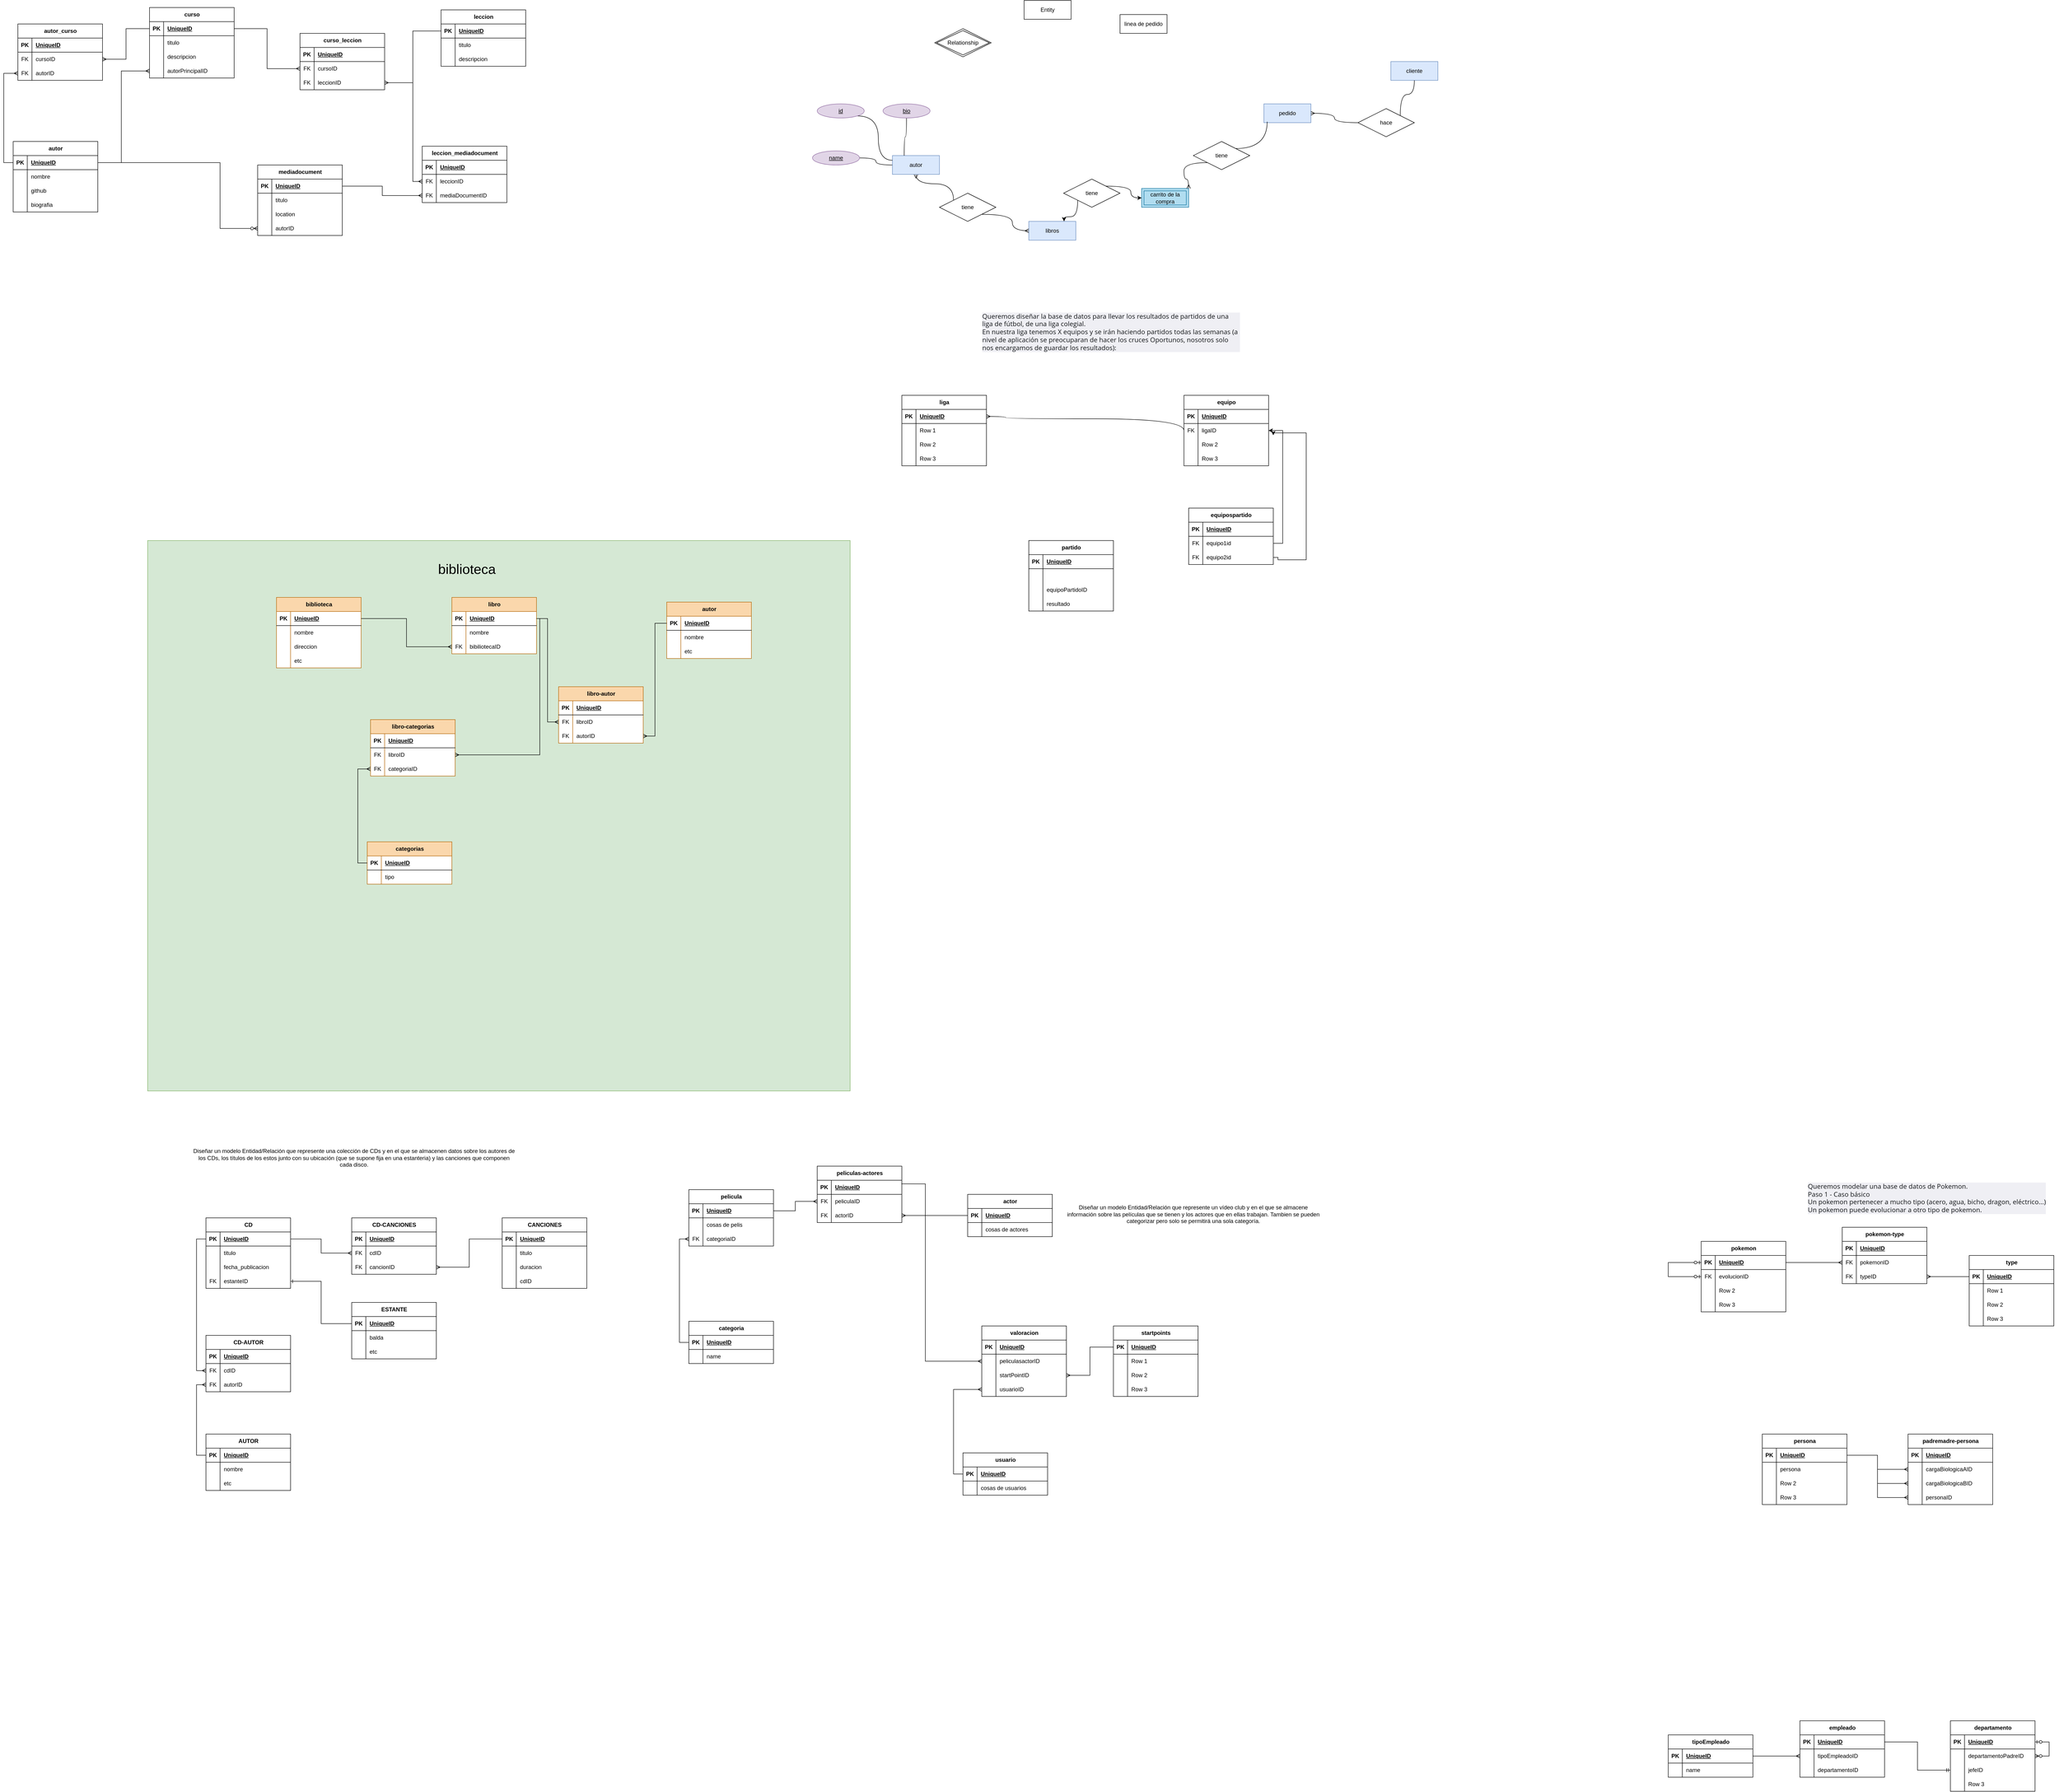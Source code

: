 <mxfile version="22.1.4" type="device">
  <diagram name="Página-1" id="yzc9uOGDZvbLhwrp2_tg">
    <mxGraphModel dx="3820" dy="785" grid="1" gridSize="10" guides="1" tooltips="1" connect="1" arrows="1" fold="1" page="1" pageScale="1" pageWidth="827" pageHeight="1169" math="0" shadow="0">
      <root>
        <mxCell id="0" />
        <mxCell id="1" parent="0" />
        <mxCell id="KO6eIAkONPwJ5NYs9waV-438" style="edgeStyle=orthogonalEdgeStyle;rounded=0;orthogonalLoop=1;jettySize=auto;html=1;exitX=1;exitY=0.5;exitDx=0;exitDy=0;entryX=1;entryY=0.5;entryDx=0;entryDy=0;startArrow=ERzeroToOne;startFill=0;endArrow=ERzeroToMany;endFill=0;" parent="1" source="KO6eIAkONPwJ5NYs9waV-426" target="KO6eIAkONPwJ5NYs9waV-429" edge="1">
          <mxGeometry relative="1" as="geometry">
            <Array as="points">
              <mxPoint x="2390" y="3725" />
              <mxPoint x="2390" y="3755" />
            </Array>
          </mxGeometry>
        </mxCell>
        <mxCell id="kcXHnhayucRMRXcCL7zK-1" value="Entity" style="whiteSpace=wrap;html=1;align=center;" parent="1" vertex="1">
          <mxGeometry x="210" y="20" width="100" height="40" as="geometry" />
        </mxCell>
        <mxCell id="kcXHnhayucRMRXcCL7zK-2" value="Relationship" style="shape=rhombus;double=1;perimeter=rhombusPerimeter;whiteSpace=wrap;html=1;align=center;" parent="1" vertex="1">
          <mxGeometry x="20" y="80" width="120" height="60" as="geometry" />
        </mxCell>
        <mxCell id="kcXHnhayucRMRXcCL7zK-17" style="edgeStyle=orthogonalEdgeStyle;rounded=0;orthogonalLoop=1;jettySize=auto;html=1;exitX=1;exitY=0.5;exitDx=0;exitDy=0;curved=1;endArrow=none;endFill=0;" parent="1" source="kcXHnhayucRMRXcCL7zK-4" target="kcXHnhayucRMRXcCL7zK-8" edge="1">
          <mxGeometry relative="1" as="geometry" />
        </mxCell>
        <mxCell id="kcXHnhayucRMRXcCL7zK-4" value="name" style="ellipse;whiteSpace=wrap;html=1;align=center;fontStyle=4;fillColor=#e1d5e7;strokeColor=#9673a6;" parent="1" vertex="1">
          <mxGeometry x="-240" y="340" width="100" height="30" as="geometry" />
        </mxCell>
        <mxCell id="kcXHnhayucRMRXcCL7zK-6" value="libros" style="whiteSpace=wrap;html=1;align=center;fillColor=#dae8fc;strokeColor=#6c8ebf;" parent="1" vertex="1">
          <mxGeometry x="220" y="490" width="100" height="40" as="geometry" />
        </mxCell>
        <mxCell id="kcXHnhayucRMRXcCL7zK-14" style="edgeStyle=orthogonalEdgeStyle;rounded=0;orthogonalLoop=1;jettySize=auto;html=1;exitX=1;exitY=1;exitDx=0;exitDy=0;curved=1;endArrow=ERmany;endFill=0;" parent="1" source="kcXHnhayucRMRXcCL7zK-7" target="kcXHnhayucRMRXcCL7zK-6" edge="1">
          <mxGeometry relative="1" as="geometry" />
        </mxCell>
        <mxCell id="kcXHnhayucRMRXcCL7zK-7" value="tiene" style="shape=rhombus;perimeter=rhombusPerimeter;whiteSpace=wrap;html=1;align=center;" parent="1" vertex="1">
          <mxGeometry x="30" y="430" width="120" height="60" as="geometry" />
        </mxCell>
        <mxCell id="kcXHnhayucRMRXcCL7zK-13" style="edgeStyle=orthogonalEdgeStyle;rounded=0;orthogonalLoop=1;jettySize=auto;html=1;exitX=0.5;exitY=1;exitDx=0;exitDy=0;entryX=0;entryY=0;entryDx=0;entryDy=0;curved=1;endArrow=none;endFill=0;startArrow=ERmany;startFill=0;" parent="1" source="kcXHnhayucRMRXcCL7zK-8" target="kcXHnhayucRMRXcCL7zK-7" edge="1">
          <mxGeometry relative="1" as="geometry" />
        </mxCell>
        <mxCell id="kcXHnhayucRMRXcCL7zK-8" value="autor" style="whiteSpace=wrap;html=1;align=center;fillColor=#dae8fc;strokeColor=#6c8ebf;" parent="1" vertex="1">
          <mxGeometry x="-70" y="350" width="100" height="40" as="geometry" />
        </mxCell>
        <mxCell id="kcXHnhayucRMRXcCL7zK-9" value="cliente" style="whiteSpace=wrap;html=1;align=center;fillColor=#dae8fc;strokeColor=#6c8ebf;" parent="1" vertex="1">
          <mxGeometry x="990" y="150" width="100" height="40" as="geometry" />
        </mxCell>
        <mxCell id="kcXHnhayucRMRXcCL7zK-11" value="linea de pedido" style="whiteSpace=wrap;html=1;align=center;" parent="1" vertex="1">
          <mxGeometry x="414" y="50" width="100" height="40" as="geometry" />
        </mxCell>
        <mxCell id="kcXHnhayucRMRXcCL7zK-12" value="pedido" style="whiteSpace=wrap;html=1;align=center;fillColor=#dae8fc;strokeColor=#6c8ebf;" parent="1" vertex="1">
          <mxGeometry x="720" y="240" width="100" height="40" as="geometry" />
        </mxCell>
        <mxCell id="kcXHnhayucRMRXcCL7zK-18" style="edgeStyle=orthogonalEdgeStyle;rounded=0;orthogonalLoop=1;jettySize=auto;html=1;exitX=1;exitY=1;exitDx=0;exitDy=0;entryX=0;entryY=0.25;entryDx=0;entryDy=0;curved=1;endArrow=none;endFill=0;" parent="1" source="kcXHnhayucRMRXcCL7zK-15" target="kcXHnhayucRMRXcCL7zK-8" edge="1">
          <mxGeometry relative="1" as="geometry" />
        </mxCell>
        <mxCell id="kcXHnhayucRMRXcCL7zK-15" value="id" style="ellipse;whiteSpace=wrap;html=1;align=center;fontStyle=4;fillColor=#e1d5e7;strokeColor=#9673a6;" parent="1" vertex="1">
          <mxGeometry x="-230" y="240" width="100" height="30" as="geometry" />
        </mxCell>
        <mxCell id="kcXHnhayucRMRXcCL7zK-19" style="edgeStyle=orthogonalEdgeStyle;rounded=0;orthogonalLoop=1;jettySize=auto;html=1;exitX=0.5;exitY=1;exitDx=0;exitDy=0;entryX=0.25;entryY=0;entryDx=0;entryDy=0;curved=1;endArrow=none;endFill=0;" parent="1" source="kcXHnhayucRMRXcCL7zK-16" target="kcXHnhayucRMRXcCL7zK-8" edge="1">
          <mxGeometry relative="1" as="geometry" />
        </mxCell>
        <mxCell id="kcXHnhayucRMRXcCL7zK-16" value="bio" style="ellipse;whiteSpace=wrap;html=1;align=center;fontStyle=4;fillColor=#e1d5e7;strokeColor=#9673a6;" parent="1" vertex="1">
          <mxGeometry x="-90" y="240" width="100" height="30" as="geometry" />
        </mxCell>
        <mxCell id="kcXHnhayucRMRXcCL7zK-22" style="edgeStyle=orthogonalEdgeStyle;rounded=0;orthogonalLoop=1;jettySize=auto;html=1;exitX=0;exitY=0.5;exitDx=0;exitDy=0;entryX=1;entryY=0.5;entryDx=0;entryDy=0;endArrow=ERmany;endFill=0;curved=1;" parent="1" source="kcXHnhayucRMRXcCL7zK-21" target="kcXHnhayucRMRXcCL7zK-12" edge="1">
          <mxGeometry relative="1" as="geometry" />
        </mxCell>
        <mxCell id="kcXHnhayucRMRXcCL7zK-23" style="edgeStyle=orthogonalEdgeStyle;rounded=0;orthogonalLoop=1;jettySize=auto;html=1;exitX=1;exitY=0;exitDx=0;exitDy=0;entryX=0.5;entryY=1;entryDx=0;entryDy=0;endArrow=none;endFill=0;curved=1;" parent="1" source="kcXHnhayucRMRXcCL7zK-21" target="kcXHnhayucRMRXcCL7zK-9" edge="1">
          <mxGeometry relative="1" as="geometry" />
        </mxCell>
        <mxCell id="kcXHnhayucRMRXcCL7zK-21" value="hace" style="shape=rhombus;perimeter=rhombusPerimeter;whiteSpace=wrap;html=1;align=center;" parent="1" vertex="1">
          <mxGeometry x="920" y="250" width="120" height="60" as="geometry" />
        </mxCell>
        <mxCell id="kcXHnhayucRMRXcCL7zK-24" value="carrito de la compra" style="shape=ext;margin=3;double=1;whiteSpace=wrap;html=1;align=center;fillColor=#b1ddf0;strokeColor=#10739e;" parent="1" vertex="1">
          <mxGeometry x="460" y="420" width="100" height="40" as="geometry" />
        </mxCell>
        <mxCell id="kcXHnhayucRMRXcCL7zK-26" style="edgeStyle=orthogonalEdgeStyle;rounded=0;orthogonalLoop=1;jettySize=auto;html=1;exitX=0;exitY=1;exitDx=0;exitDy=0;entryX=1;entryY=0;entryDx=0;entryDy=0;endArrow=ERmany;endFill=0;curved=1;" parent="1" source="kcXHnhayucRMRXcCL7zK-25" target="kcXHnhayucRMRXcCL7zK-24" edge="1">
          <mxGeometry relative="1" as="geometry" />
        </mxCell>
        <mxCell id="kcXHnhayucRMRXcCL7zK-25" value="tiene" style="shape=rhombus;perimeter=rhombusPerimeter;whiteSpace=wrap;html=1;align=center;" parent="1" vertex="1">
          <mxGeometry x="570" y="320" width="120" height="60" as="geometry" />
        </mxCell>
        <mxCell id="kcXHnhayucRMRXcCL7zK-27" style="edgeStyle=orthogonalEdgeStyle;rounded=0;orthogonalLoop=1;jettySize=auto;html=1;exitX=1;exitY=0;exitDx=0;exitDy=0;entryX=0.07;entryY=0.95;entryDx=0;entryDy=0;entryPerimeter=0;endArrow=none;endFill=0;curved=1;" parent="1" source="kcXHnhayucRMRXcCL7zK-25" target="kcXHnhayucRMRXcCL7zK-12" edge="1">
          <mxGeometry relative="1" as="geometry" />
        </mxCell>
        <mxCell id="kcXHnhayucRMRXcCL7zK-30" style="edgeStyle=orthogonalEdgeStyle;rounded=0;orthogonalLoop=1;jettySize=auto;html=1;exitX=0;exitY=1;exitDx=0;exitDy=0;entryX=0.75;entryY=0;entryDx=0;entryDy=0;curved=1;" parent="1" source="kcXHnhayucRMRXcCL7zK-28" target="kcXHnhayucRMRXcCL7zK-6" edge="1">
          <mxGeometry relative="1" as="geometry" />
        </mxCell>
        <mxCell id="kcXHnhayucRMRXcCL7zK-31" style="edgeStyle=orthogonalEdgeStyle;rounded=0;orthogonalLoop=1;jettySize=auto;html=1;exitX=1;exitY=0;exitDx=0;exitDy=0;entryX=0;entryY=0.5;entryDx=0;entryDy=0;curved=1;" parent="1" source="kcXHnhayucRMRXcCL7zK-28" target="kcXHnhayucRMRXcCL7zK-24" edge="1">
          <mxGeometry relative="1" as="geometry" />
        </mxCell>
        <mxCell id="kcXHnhayucRMRXcCL7zK-28" value="tiene" style="shape=rhombus;perimeter=rhombusPerimeter;whiteSpace=wrap;html=1;align=center;" parent="1" vertex="1">
          <mxGeometry x="294" y="400" width="120" height="60" as="geometry" />
        </mxCell>
        <mxCell id="kcXHnhayucRMRXcCL7zK-32" value="&lt;p style=&quot;box-sizing: border-box; margin: 0px; overflow: hidden; word-break: break-word; color: rgb(19, 22, 25); font-family: &amp;quot;Open Sans&amp;quot;; font-size: 14px; text-align: start; background-color: rgba(82, 82, 128, 0.09);&quot;&gt;Queremos diseñar la base de datos para llevar los resultados de partidos de una liga de fútbol, de una liga colegial.&lt;/p&gt;&lt;p style=&quot;box-sizing: border-box; margin: 0px; overflow: hidden; word-break: break-word; color: rgb(19, 22, 25); font-family: &amp;quot;Open Sans&amp;quot;; font-size: 14px; text-align: start; background-color: rgba(82, 82, 128, 0.09);&quot;&gt; &lt;/p&gt;&lt;p style=&quot;box-sizing: border-box; margin: 0px; overflow: hidden; word-break: break-word; color: rgb(19, 22, 25); font-family: &amp;quot;Open Sans&amp;quot;; font-size: 14px; text-align: start; background-color: rgba(82, 82, 128, 0.09);&quot;&gt;En nuestra liga tenemos X equipos y se irán haciendo partidos todas las semanas (a nivel de aplicación se preocuparan de hacer los cruces Oportunos, nosotros solo nos encargamos de guardar los resultados):&lt;/p&gt;" style="text;html=1;strokeColor=none;fillColor=none;align=center;verticalAlign=middle;whiteSpace=wrap;rounded=0;" parent="1" vertex="1">
          <mxGeometry x="120" y="710" width="550" height="30" as="geometry" />
        </mxCell>
        <mxCell id="kcXHnhayucRMRXcCL7zK-33" value="equipo" style="shape=table;startSize=30;container=1;collapsible=1;childLayout=tableLayout;fixedRows=1;rowLines=0;fontStyle=1;align=center;resizeLast=1;html=1;" parent="1" vertex="1">
          <mxGeometry x="550" y="860" width="180" height="150" as="geometry" />
        </mxCell>
        <mxCell id="kcXHnhayucRMRXcCL7zK-34" value="" style="shape=tableRow;horizontal=0;startSize=0;swimlaneHead=0;swimlaneBody=0;fillColor=none;collapsible=0;dropTarget=0;points=[[0,0.5],[1,0.5]];portConstraint=eastwest;top=0;left=0;right=0;bottom=1;" parent="kcXHnhayucRMRXcCL7zK-33" vertex="1">
          <mxGeometry y="30" width="180" height="30" as="geometry" />
        </mxCell>
        <mxCell id="kcXHnhayucRMRXcCL7zK-35" value="PK" style="shape=partialRectangle;connectable=0;fillColor=none;top=0;left=0;bottom=0;right=0;fontStyle=1;overflow=hidden;whiteSpace=wrap;html=1;" parent="kcXHnhayucRMRXcCL7zK-34" vertex="1">
          <mxGeometry width="30" height="30" as="geometry">
            <mxRectangle width="30" height="30" as="alternateBounds" />
          </mxGeometry>
        </mxCell>
        <mxCell id="kcXHnhayucRMRXcCL7zK-36" value="UniqueID" style="shape=partialRectangle;connectable=0;fillColor=none;top=0;left=0;bottom=0;right=0;align=left;spacingLeft=6;fontStyle=5;overflow=hidden;whiteSpace=wrap;html=1;" parent="kcXHnhayucRMRXcCL7zK-34" vertex="1">
          <mxGeometry x="30" width="150" height="30" as="geometry">
            <mxRectangle width="150" height="30" as="alternateBounds" />
          </mxGeometry>
        </mxCell>
        <mxCell id="kcXHnhayucRMRXcCL7zK-37" value="" style="shape=tableRow;horizontal=0;startSize=0;swimlaneHead=0;swimlaneBody=0;fillColor=none;collapsible=0;dropTarget=0;points=[[0,0.5],[1,0.5]];portConstraint=eastwest;top=0;left=0;right=0;bottom=0;" parent="kcXHnhayucRMRXcCL7zK-33" vertex="1">
          <mxGeometry y="60" width="180" height="30" as="geometry" />
        </mxCell>
        <mxCell id="kcXHnhayucRMRXcCL7zK-38" value="FK" style="shape=partialRectangle;connectable=0;fillColor=none;top=0;left=0;bottom=0;right=0;editable=1;overflow=hidden;whiteSpace=wrap;html=1;" parent="kcXHnhayucRMRXcCL7zK-37" vertex="1">
          <mxGeometry width="30" height="30" as="geometry">
            <mxRectangle width="30" height="30" as="alternateBounds" />
          </mxGeometry>
        </mxCell>
        <mxCell id="kcXHnhayucRMRXcCL7zK-39" value="ligaID" style="shape=partialRectangle;connectable=0;fillColor=none;top=0;left=0;bottom=0;right=0;align=left;spacingLeft=6;overflow=hidden;whiteSpace=wrap;html=1;" parent="kcXHnhayucRMRXcCL7zK-37" vertex="1">
          <mxGeometry x="30" width="150" height="30" as="geometry">
            <mxRectangle width="150" height="30" as="alternateBounds" />
          </mxGeometry>
        </mxCell>
        <mxCell id="kcXHnhayucRMRXcCL7zK-40" value="" style="shape=tableRow;horizontal=0;startSize=0;swimlaneHead=0;swimlaneBody=0;fillColor=none;collapsible=0;dropTarget=0;points=[[0,0.5],[1,0.5]];portConstraint=eastwest;top=0;left=0;right=0;bottom=0;" parent="kcXHnhayucRMRXcCL7zK-33" vertex="1">
          <mxGeometry y="90" width="180" height="30" as="geometry" />
        </mxCell>
        <mxCell id="kcXHnhayucRMRXcCL7zK-41" value="" style="shape=partialRectangle;connectable=0;fillColor=none;top=0;left=0;bottom=0;right=0;editable=1;overflow=hidden;whiteSpace=wrap;html=1;" parent="kcXHnhayucRMRXcCL7zK-40" vertex="1">
          <mxGeometry width="30" height="30" as="geometry">
            <mxRectangle width="30" height="30" as="alternateBounds" />
          </mxGeometry>
        </mxCell>
        <mxCell id="kcXHnhayucRMRXcCL7zK-42" value="Row 2" style="shape=partialRectangle;connectable=0;fillColor=none;top=0;left=0;bottom=0;right=0;align=left;spacingLeft=6;overflow=hidden;whiteSpace=wrap;html=1;" parent="kcXHnhayucRMRXcCL7zK-40" vertex="1">
          <mxGeometry x="30" width="150" height="30" as="geometry">
            <mxRectangle width="150" height="30" as="alternateBounds" />
          </mxGeometry>
        </mxCell>
        <mxCell id="kcXHnhayucRMRXcCL7zK-43" value="" style="shape=tableRow;horizontal=0;startSize=0;swimlaneHead=0;swimlaneBody=0;fillColor=none;collapsible=0;dropTarget=0;points=[[0,0.5],[1,0.5]];portConstraint=eastwest;top=0;left=0;right=0;bottom=0;" parent="kcXHnhayucRMRXcCL7zK-33" vertex="1">
          <mxGeometry y="120" width="180" height="30" as="geometry" />
        </mxCell>
        <mxCell id="kcXHnhayucRMRXcCL7zK-44" value="" style="shape=partialRectangle;connectable=0;fillColor=none;top=0;left=0;bottom=0;right=0;editable=1;overflow=hidden;whiteSpace=wrap;html=1;" parent="kcXHnhayucRMRXcCL7zK-43" vertex="1">
          <mxGeometry width="30" height="30" as="geometry">
            <mxRectangle width="30" height="30" as="alternateBounds" />
          </mxGeometry>
        </mxCell>
        <mxCell id="kcXHnhayucRMRXcCL7zK-45" value="Row 3" style="shape=partialRectangle;connectable=0;fillColor=none;top=0;left=0;bottom=0;right=0;align=left;spacingLeft=6;overflow=hidden;whiteSpace=wrap;html=1;" parent="kcXHnhayucRMRXcCL7zK-43" vertex="1">
          <mxGeometry x="30" width="150" height="30" as="geometry">
            <mxRectangle width="150" height="30" as="alternateBounds" />
          </mxGeometry>
        </mxCell>
        <mxCell id="kcXHnhayucRMRXcCL7zK-59" value="liga" style="shape=table;startSize=30;container=1;collapsible=1;childLayout=tableLayout;fixedRows=1;rowLines=0;fontStyle=1;align=center;resizeLast=1;html=1;" parent="1" vertex="1">
          <mxGeometry x="-50" y="860" width="180" height="150" as="geometry" />
        </mxCell>
        <mxCell id="kcXHnhayucRMRXcCL7zK-60" value="" style="shape=tableRow;horizontal=0;startSize=0;swimlaneHead=0;swimlaneBody=0;fillColor=none;collapsible=0;dropTarget=0;points=[[0,0.5],[1,0.5]];portConstraint=eastwest;top=0;left=0;right=0;bottom=1;" parent="kcXHnhayucRMRXcCL7zK-59" vertex="1">
          <mxGeometry y="30" width="180" height="30" as="geometry" />
        </mxCell>
        <mxCell id="kcXHnhayucRMRXcCL7zK-61" value="PK" style="shape=partialRectangle;connectable=0;fillColor=none;top=0;left=0;bottom=0;right=0;fontStyle=1;overflow=hidden;whiteSpace=wrap;html=1;" parent="kcXHnhayucRMRXcCL7zK-60" vertex="1">
          <mxGeometry width="30" height="30" as="geometry">
            <mxRectangle width="30" height="30" as="alternateBounds" />
          </mxGeometry>
        </mxCell>
        <mxCell id="kcXHnhayucRMRXcCL7zK-62" value="UniqueID" style="shape=partialRectangle;connectable=0;fillColor=none;top=0;left=0;bottom=0;right=0;align=left;spacingLeft=6;fontStyle=5;overflow=hidden;whiteSpace=wrap;html=1;" parent="kcXHnhayucRMRXcCL7zK-60" vertex="1">
          <mxGeometry x="30" width="150" height="30" as="geometry">
            <mxRectangle width="150" height="30" as="alternateBounds" />
          </mxGeometry>
        </mxCell>
        <mxCell id="kcXHnhayucRMRXcCL7zK-63" value="" style="shape=tableRow;horizontal=0;startSize=0;swimlaneHead=0;swimlaneBody=0;fillColor=none;collapsible=0;dropTarget=0;points=[[0,0.5],[1,0.5]];portConstraint=eastwest;top=0;left=0;right=0;bottom=0;" parent="kcXHnhayucRMRXcCL7zK-59" vertex="1">
          <mxGeometry y="60" width="180" height="30" as="geometry" />
        </mxCell>
        <mxCell id="kcXHnhayucRMRXcCL7zK-64" value="" style="shape=partialRectangle;connectable=0;fillColor=none;top=0;left=0;bottom=0;right=0;editable=1;overflow=hidden;whiteSpace=wrap;html=1;" parent="kcXHnhayucRMRXcCL7zK-63" vertex="1">
          <mxGeometry width="30" height="30" as="geometry">
            <mxRectangle width="30" height="30" as="alternateBounds" />
          </mxGeometry>
        </mxCell>
        <mxCell id="kcXHnhayucRMRXcCL7zK-65" value="Row 1" style="shape=partialRectangle;connectable=0;fillColor=none;top=0;left=0;bottom=0;right=0;align=left;spacingLeft=6;overflow=hidden;whiteSpace=wrap;html=1;" parent="kcXHnhayucRMRXcCL7zK-63" vertex="1">
          <mxGeometry x="30" width="150" height="30" as="geometry">
            <mxRectangle width="150" height="30" as="alternateBounds" />
          </mxGeometry>
        </mxCell>
        <mxCell id="kcXHnhayucRMRXcCL7zK-66" value="" style="shape=tableRow;horizontal=0;startSize=0;swimlaneHead=0;swimlaneBody=0;fillColor=none;collapsible=0;dropTarget=0;points=[[0,0.5],[1,0.5]];portConstraint=eastwest;top=0;left=0;right=0;bottom=0;" parent="kcXHnhayucRMRXcCL7zK-59" vertex="1">
          <mxGeometry y="90" width="180" height="30" as="geometry" />
        </mxCell>
        <mxCell id="kcXHnhayucRMRXcCL7zK-67" value="" style="shape=partialRectangle;connectable=0;fillColor=none;top=0;left=0;bottom=0;right=0;editable=1;overflow=hidden;whiteSpace=wrap;html=1;" parent="kcXHnhayucRMRXcCL7zK-66" vertex="1">
          <mxGeometry width="30" height="30" as="geometry">
            <mxRectangle width="30" height="30" as="alternateBounds" />
          </mxGeometry>
        </mxCell>
        <mxCell id="kcXHnhayucRMRXcCL7zK-68" value="Row 2" style="shape=partialRectangle;connectable=0;fillColor=none;top=0;left=0;bottom=0;right=0;align=left;spacingLeft=6;overflow=hidden;whiteSpace=wrap;html=1;" parent="kcXHnhayucRMRXcCL7zK-66" vertex="1">
          <mxGeometry x="30" width="150" height="30" as="geometry">
            <mxRectangle width="150" height="30" as="alternateBounds" />
          </mxGeometry>
        </mxCell>
        <mxCell id="kcXHnhayucRMRXcCL7zK-69" value="" style="shape=tableRow;horizontal=0;startSize=0;swimlaneHead=0;swimlaneBody=0;fillColor=none;collapsible=0;dropTarget=0;points=[[0,0.5],[1,0.5]];portConstraint=eastwest;top=0;left=0;right=0;bottom=0;" parent="kcXHnhayucRMRXcCL7zK-59" vertex="1">
          <mxGeometry y="120" width="180" height="30" as="geometry" />
        </mxCell>
        <mxCell id="kcXHnhayucRMRXcCL7zK-70" value="" style="shape=partialRectangle;connectable=0;fillColor=none;top=0;left=0;bottom=0;right=0;editable=1;overflow=hidden;whiteSpace=wrap;html=1;" parent="kcXHnhayucRMRXcCL7zK-69" vertex="1">
          <mxGeometry width="30" height="30" as="geometry">
            <mxRectangle width="30" height="30" as="alternateBounds" />
          </mxGeometry>
        </mxCell>
        <mxCell id="kcXHnhayucRMRXcCL7zK-71" value="Row 3" style="shape=partialRectangle;connectable=0;fillColor=none;top=0;left=0;bottom=0;right=0;align=left;spacingLeft=6;overflow=hidden;whiteSpace=wrap;html=1;" parent="kcXHnhayucRMRXcCL7zK-69" vertex="1">
          <mxGeometry x="30" width="150" height="30" as="geometry">
            <mxRectangle width="150" height="30" as="alternateBounds" />
          </mxGeometry>
        </mxCell>
        <mxCell id="kcXHnhayucRMRXcCL7zK-72" value="partido" style="shape=table;startSize=30;container=1;collapsible=1;childLayout=tableLayout;fixedRows=1;rowLines=0;fontStyle=1;align=center;resizeLast=1;html=1;" parent="1" vertex="1">
          <mxGeometry x="220" y="1169" width="180" height="150" as="geometry" />
        </mxCell>
        <mxCell id="kcXHnhayucRMRXcCL7zK-73" value="" style="shape=tableRow;horizontal=0;startSize=0;swimlaneHead=0;swimlaneBody=0;fillColor=none;collapsible=0;dropTarget=0;points=[[0,0.5],[1,0.5]];portConstraint=eastwest;top=0;left=0;right=0;bottom=1;" parent="kcXHnhayucRMRXcCL7zK-72" vertex="1">
          <mxGeometry y="30" width="180" height="30" as="geometry" />
        </mxCell>
        <mxCell id="kcXHnhayucRMRXcCL7zK-74" value="PK" style="shape=partialRectangle;connectable=0;fillColor=none;top=0;left=0;bottom=0;right=0;fontStyle=1;overflow=hidden;whiteSpace=wrap;html=1;" parent="kcXHnhayucRMRXcCL7zK-73" vertex="1">
          <mxGeometry width="30" height="30" as="geometry">
            <mxRectangle width="30" height="30" as="alternateBounds" />
          </mxGeometry>
        </mxCell>
        <mxCell id="kcXHnhayucRMRXcCL7zK-75" value="UniqueID" style="shape=partialRectangle;connectable=0;fillColor=none;top=0;left=0;bottom=0;right=0;align=left;spacingLeft=6;fontStyle=5;overflow=hidden;whiteSpace=wrap;html=1;" parent="kcXHnhayucRMRXcCL7zK-73" vertex="1">
          <mxGeometry x="30" width="150" height="30" as="geometry">
            <mxRectangle width="150" height="30" as="alternateBounds" />
          </mxGeometry>
        </mxCell>
        <mxCell id="kcXHnhayucRMRXcCL7zK-76" value="" style="shape=tableRow;horizontal=0;startSize=0;swimlaneHead=0;swimlaneBody=0;fillColor=none;collapsible=0;dropTarget=0;points=[[0,0.5],[1,0.5]];portConstraint=eastwest;top=0;left=0;right=0;bottom=0;" parent="kcXHnhayucRMRXcCL7zK-72" vertex="1">
          <mxGeometry y="60" width="180" height="30" as="geometry" />
        </mxCell>
        <mxCell id="kcXHnhayucRMRXcCL7zK-77" value="" style="shape=partialRectangle;connectable=0;fillColor=none;top=0;left=0;bottom=0;right=0;editable=1;overflow=hidden;whiteSpace=wrap;html=1;" parent="kcXHnhayucRMRXcCL7zK-76" vertex="1">
          <mxGeometry width="30" height="30" as="geometry">
            <mxRectangle width="30" height="30" as="alternateBounds" />
          </mxGeometry>
        </mxCell>
        <mxCell id="kcXHnhayucRMRXcCL7zK-78" value="" style="shape=partialRectangle;connectable=0;fillColor=none;top=0;left=0;bottom=0;right=0;align=left;spacingLeft=6;overflow=hidden;whiteSpace=wrap;html=1;" parent="kcXHnhayucRMRXcCL7zK-76" vertex="1">
          <mxGeometry x="30" width="150" height="30" as="geometry">
            <mxRectangle width="150" height="30" as="alternateBounds" />
          </mxGeometry>
        </mxCell>
        <mxCell id="kcXHnhayucRMRXcCL7zK-79" value="" style="shape=tableRow;horizontal=0;startSize=0;swimlaneHead=0;swimlaneBody=0;fillColor=none;collapsible=0;dropTarget=0;points=[[0,0.5],[1,0.5]];portConstraint=eastwest;top=0;left=0;right=0;bottom=0;" parent="kcXHnhayucRMRXcCL7zK-72" vertex="1">
          <mxGeometry y="90" width="180" height="30" as="geometry" />
        </mxCell>
        <mxCell id="kcXHnhayucRMRXcCL7zK-80" value="" style="shape=partialRectangle;connectable=0;fillColor=none;top=0;left=0;bottom=0;right=0;editable=1;overflow=hidden;whiteSpace=wrap;html=1;" parent="kcXHnhayucRMRXcCL7zK-79" vertex="1">
          <mxGeometry width="30" height="30" as="geometry">
            <mxRectangle width="30" height="30" as="alternateBounds" />
          </mxGeometry>
        </mxCell>
        <mxCell id="kcXHnhayucRMRXcCL7zK-81" value="equipoPartidoID" style="shape=partialRectangle;connectable=0;fillColor=none;top=0;left=0;bottom=0;right=0;align=left;spacingLeft=6;overflow=hidden;whiteSpace=wrap;html=1;" parent="kcXHnhayucRMRXcCL7zK-79" vertex="1">
          <mxGeometry x="30" width="150" height="30" as="geometry">
            <mxRectangle width="150" height="30" as="alternateBounds" />
          </mxGeometry>
        </mxCell>
        <mxCell id="kcXHnhayucRMRXcCL7zK-82" value="" style="shape=tableRow;horizontal=0;startSize=0;swimlaneHead=0;swimlaneBody=0;fillColor=none;collapsible=0;dropTarget=0;points=[[0,0.5],[1,0.5]];portConstraint=eastwest;top=0;left=0;right=0;bottom=0;" parent="kcXHnhayucRMRXcCL7zK-72" vertex="1">
          <mxGeometry y="120" width="180" height="30" as="geometry" />
        </mxCell>
        <mxCell id="kcXHnhayucRMRXcCL7zK-83" value="" style="shape=partialRectangle;connectable=0;fillColor=none;top=0;left=0;bottom=0;right=0;editable=1;overflow=hidden;whiteSpace=wrap;html=1;" parent="kcXHnhayucRMRXcCL7zK-82" vertex="1">
          <mxGeometry width="30" height="30" as="geometry">
            <mxRectangle width="30" height="30" as="alternateBounds" />
          </mxGeometry>
        </mxCell>
        <mxCell id="kcXHnhayucRMRXcCL7zK-84" value="resultado" style="shape=partialRectangle;connectable=0;fillColor=none;top=0;left=0;bottom=0;right=0;align=left;spacingLeft=6;overflow=hidden;whiteSpace=wrap;html=1;" parent="kcXHnhayucRMRXcCL7zK-82" vertex="1">
          <mxGeometry x="30" width="150" height="30" as="geometry">
            <mxRectangle width="150" height="30" as="alternateBounds" />
          </mxGeometry>
        </mxCell>
        <mxCell id="kcXHnhayucRMRXcCL7zK-85" style="edgeStyle=orthogonalEdgeStyle;rounded=0;orthogonalLoop=1;jettySize=auto;html=1;exitX=0;exitY=0.5;exitDx=0;exitDy=0;curved=1;endArrow=ERmany;endFill=0;entryX=1;entryY=0.5;entryDx=0;entryDy=0;" parent="1" source="kcXHnhayucRMRXcCL7zK-37" target="kcXHnhayucRMRXcCL7zK-60" edge="1">
          <mxGeometry relative="1" as="geometry">
            <mxPoint x="170" y="905" as="targetPoint" />
            <Array as="points">
              <mxPoint x="550" y="910" />
              <mxPoint x="171" y="910" />
              <mxPoint x="171" y="905" />
            </Array>
          </mxGeometry>
        </mxCell>
        <mxCell id="KO6eIAkONPwJ5NYs9waV-14" value="" style="rounded=0;whiteSpace=wrap;html=1;fillColor=#d5e8d4;strokeColor=#82b366;" parent="1" vertex="1">
          <mxGeometry x="-1654" y="1169" width="1494" height="1171" as="geometry" />
        </mxCell>
        <mxCell id="kcXHnhayucRMRXcCL7zK-86" value="equipospartido" style="shape=table;startSize=30;container=1;collapsible=1;childLayout=tableLayout;fixedRows=1;rowLines=0;fontStyle=1;align=center;resizeLast=1;html=1;" parent="1" vertex="1">
          <mxGeometry x="560" y="1100" width="180" height="120" as="geometry" />
        </mxCell>
        <mxCell id="kcXHnhayucRMRXcCL7zK-87" value="" style="shape=tableRow;horizontal=0;startSize=0;swimlaneHead=0;swimlaneBody=0;fillColor=none;collapsible=0;dropTarget=0;points=[[0,0.5],[1,0.5]];portConstraint=eastwest;top=0;left=0;right=0;bottom=1;" parent="kcXHnhayucRMRXcCL7zK-86" vertex="1">
          <mxGeometry y="30" width="180" height="30" as="geometry" />
        </mxCell>
        <mxCell id="kcXHnhayucRMRXcCL7zK-88" value="PK" style="shape=partialRectangle;connectable=0;fillColor=none;top=0;left=0;bottom=0;right=0;fontStyle=1;overflow=hidden;whiteSpace=wrap;html=1;" parent="kcXHnhayucRMRXcCL7zK-87" vertex="1">
          <mxGeometry width="30" height="30" as="geometry">
            <mxRectangle width="30" height="30" as="alternateBounds" />
          </mxGeometry>
        </mxCell>
        <mxCell id="kcXHnhayucRMRXcCL7zK-89" value="UniqueID" style="shape=partialRectangle;connectable=0;fillColor=none;top=0;left=0;bottom=0;right=0;align=left;spacingLeft=6;fontStyle=5;overflow=hidden;whiteSpace=wrap;html=1;" parent="kcXHnhayucRMRXcCL7zK-87" vertex="1">
          <mxGeometry x="30" width="150" height="30" as="geometry">
            <mxRectangle width="150" height="30" as="alternateBounds" />
          </mxGeometry>
        </mxCell>
        <mxCell id="kcXHnhayucRMRXcCL7zK-90" value="" style="shape=tableRow;horizontal=0;startSize=0;swimlaneHead=0;swimlaneBody=0;fillColor=none;collapsible=0;dropTarget=0;points=[[0,0.5],[1,0.5]];portConstraint=eastwest;top=0;left=0;right=0;bottom=0;" parent="kcXHnhayucRMRXcCL7zK-86" vertex="1">
          <mxGeometry y="60" width="180" height="30" as="geometry" />
        </mxCell>
        <mxCell id="kcXHnhayucRMRXcCL7zK-91" value="FK" style="shape=partialRectangle;connectable=0;fillColor=none;top=0;left=0;bottom=0;right=0;editable=1;overflow=hidden;whiteSpace=wrap;html=1;" parent="kcXHnhayucRMRXcCL7zK-90" vertex="1">
          <mxGeometry width="30" height="30" as="geometry">
            <mxRectangle width="30" height="30" as="alternateBounds" />
          </mxGeometry>
        </mxCell>
        <mxCell id="kcXHnhayucRMRXcCL7zK-92" value="equipo1id" style="shape=partialRectangle;connectable=0;fillColor=none;top=0;left=0;bottom=0;right=0;align=left;spacingLeft=6;overflow=hidden;whiteSpace=wrap;html=1;" parent="kcXHnhayucRMRXcCL7zK-90" vertex="1">
          <mxGeometry x="30" width="150" height="30" as="geometry">
            <mxRectangle width="150" height="30" as="alternateBounds" />
          </mxGeometry>
        </mxCell>
        <mxCell id="kcXHnhayucRMRXcCL7zK-93" value="" style="shape=tableRow;horizontal=0;startSize=0;swimlaneHead=0;swimlaneBody=0;fillColor=none;collapsible=0;dropTarget=0;points=[[0,0.5],[1,0.5]];portConstraint=eastwest;top=0;left=0;right=0;bottom=0;" parent="kcXHnhayucRMRXcCL7zK-86" vertex="1">
          <mxGeometry y="90" width="180" height="30" as="geometry" />
        </mxCell>
        <mxCell id="kcXHnhayucRMRXcCL7zK-94" value="FK" style="shape=partialRectangle;connectable=0;fillColor=none;top=0;left=0;bottom=0;right=0;editable=1;overflow=hidden;whiteSpace=wrap;html=1;" parent="kcXHnhayucRMRXcCL7zK-93" vertex="1">
          <mxGeometry width="30" height="30" as="geometry">
            <mxRectangle width="30" height="30" as="alternateBounds" />
          </mxGeometry>
        </mxCell>
        <mxCell id="kcXHnhayucRMRXcCL7zK-95" value="equipo2id" style="shape=partialRectangle;connectable=0;fillColor=none;top=0;left=0;bottom=0;right=0;align=left;spacingLeft=6;overflow=hidden;whiteSpace=wrap;html=1;" parent="kcXHnhayucRMRXcCL7zK-93" vertex="1">
          <mxGeometry x="30" width="150" height="30" as="geometry">
            <mxRectangle width="150" height="30" as="alternateBounds" />
          </mxGeometry>
        </mxCell>
        <mxCell id="kcXHnhayucRMRXcCL7zK-99" style="edgeStyle=orthogonalEdgeStyle;rounded=0;orthogonalLoop=1;jettySize=auto;html=1;exitX=1;exitY=0.5;exitDx=0;exitDy=0;entryX=1;entryY=0.5;entryDx=0;entryDy=0;" parent="1" source="kcXHnhayucRMRXcCL7zK-90" target="kcXHnhayucRMRXcCL7zK-37" edge="1">
          <mxGeometry relative="1" as="geometry" />
        </mxCell>
        <mxCell id="kcXHnhayucRMRXcCL7zK-101" style="edgeStyle=orthogonalEdgeStyle;rounded=0;orthogonalLoop=1;jettySize=auto;html=1;exitX=1;exitY=0.5;exitDx=0;exitDy=0;entryX=1;entryY=0.5;entryDx=0;entryDy=0;" parent="1" source="kcXHnhayucRMRXcCL7zK-93" edge="1">
          <mxGeometry relative="1" as="geometry">
            <mxPoint x="750" y="1185" as="sourcePoint" />
            <mxPoint x="740" y="945" as="targetPoint" />
            <Array as="points">
              <mxPoint x="750" y="1205" />
              <mxPoint x="750" y="1210" />
              <mxPoint x="810" y="1210" />
              <mxPoint x="810" y="940" />
              <mxPoint x="740" y="940" />
            </Array>
          </mxGeometry>
        </mxCell>
        <mxCell id="KO6eIAkONPwJ5NYs9waV-1" value="biblioteca" style="shape=table;startSize=30;container=1;collapsible=1;childLayout=tableLayout;fixedRows=1;rowLines=0;fontStyle=1;align=center;resizeLast=1;html=1;fillColor=#fad7ac;strokeColor=#b46504;swimlaneFillColor=default;" parent="1" vertex="1">
          <mxGeometry x="-1380" y="1290" width="180" height="150" as="geometry" />
        </mxCell>
        <mxCell id="KO6eIAkONPwJ5NYs9waV-2" value="" style="shape=tableRow;horizontal=0;startSize=0;swimlaneHead=0;swimlaneBody=0;fillColor=none;collapsible=0;dropTarget=0;points=[[0,0.5],[1,0.5]];portConstraint=eastwest;top=0;left=0;right=0;bottom=1;" parent="KO6eIAkONPwJ5NYs9waV-1" vertex="1">
          <mxGeometry y="30" width="180" height="30" as="geometry" />
        </mxCell>
        <mxCell id="KO6eIAkONPwJ5NYs9waV-3" value="PK" style="shape=partialRectangle;connectable=0;fillColor=none;top=0;left=0;bottom=0;right=0;fontStyle=1;overflow=hidden;whiteSpace=wrap;html=1;" parent="KO6eIAkONPwJ5NYs9waV-2" vertex="1">
          <mxGeometry width="30" height="30" as="geometry">
            <mxRectangle width="30" height="30" as="alternateBounds" />
          </mxGeometry>
        </mxCell>
        <mxCell id="KO6eIAkONPwJ5NYs9waV-4" value="UniqueID" style="shape=partialRectangle;connectable=0;fillColor=none;top=0;left=0;bottom=0;right=0;align=left;spacingLeft=6;fontStyle=5;overflow=hidden;whiteSpace=wrap;html=1;" parent="KO6eIAkONPwJ5NYs9waV-2" vertex="1">
          <mxGeometry x="30" width="150" height="30" as="geometry">
            <mxRectangle width="150" height="30" as="alternateBounds" />
          </mxGeometry>
        </mxCell>
        <mxCell id="KO6eIAkONPwJ5NYs9waV-5" value="" style="shape=tableRow;horizontal=0;startSize=0;swimlaneHead=0;swimlaneBody=0;fillColor=none;collapsible=0;dropTarget=0;points=[[0,0.5],[1,0.5]];portConstraint=eastwest;top=0;left=0;right=0;bottom=0;" parent="KO6eIAkONPwJ5NYs9waV-1" vertex="1">
          <mxGeometry y="60" width="180" height="30" as="geometry" />
        </mxCell>
        <mxCell id="KO6eIAkONPwJ5NYs9waV-6" value="" style="shape=partialRectangle;connectable=0;fillColor=none;top=0;left=0;bottom=0;right=0;editable=1;overflow=hidden;whiteSpace=wrap;html=1;" parent="KO6eIAkONPwJ5NYs9waV-5" vertex="1">
          <mxGeometry width="30" height="30" as="geometry">
            <mxRectangle width="30" height="30" as="alternateBounds" />
          </mxGeometry>
        </mxCell>
        <mxCell id="KO6eIAkONPwJ5NYs9waV-7" value="nombre" style="shape=partialRectangle;connectable=0;fillColor=none;top=0;left=0;bottom=0;right=0;align=left;spacingLeft=6;overflow=hidden;whiteSpace=wrap;html=1;" parent="KO6eIAkONPwJ5NYs9waV-5" vertex="1">
          <mxGeometry x="30" width="150" height="30" as="geometry">
            <mxRectangle width="150" height="30" as="alternateBounds" />
          </mxGeometry>
        </mxCell>
        <mxCell id="KO6eIAkONPwJ5NYs9waV-8" value="" style="shape=tableRow;horizontal=0;startSize=0;swimlaneHead=0;swimlaneBody=0;fillColor=none;collapsible=0;dropTarget=0;points=[[0,0.5],[1,0.5]];portConstraint=eastwest;top=0;left=0;right=0;bottom=0;" parent="KO6eIAkONPwJ5NYs9waV-1" vertex="1">
          <mxGeometry y="90" width="180" height="30" as="geometry" />
        </mxCell>
        <mxCell id="KO6eIAkONPwJ5NYs9waV-9" value="" style="shape=partialRectangle;connectable=0;fillColor=none;top=0;left=0;bottom=0;right=0;editable=1;overflow=hidden;whiteSpace=wrap;html=1;" parent="KO6eIAkONPwJ5NYs9waV-8" vertex="1">
          <mxGeometry width="30" height="30" as="geometry">
            <mxRectangle width="30" height="30" as="alternateBounds" />
          </mxGeometry>
        </mxCell>
        <mxCell id="KO6eIAkONPwJ5NYs9waV-10" value="direccion" style="shape=partialRectangle;connectable=0;fillColor=none;top=0;left=0;bottom=0;right=0;align=left;spacingLeft=6;overflow=hidden;whiteSpace=wrap;html=1;" parent="KO6eIAkONPwJ5NYs9waV-8" vertex="1">
          <mxGeometry x="30" width="150" height="30" as="geometry">
            <mxRectangle width="150" height="30" as="alternateBounds" />
          </mxGeometry>
        </mxCell>
        <mxCell id="KO6eIAkONPwJ5NYs9waV-11" value="" style="shape=tableRow;horizontal=0;startSize=0;swimlaneHead=0;swimlaneBody=0;fillColor=none;collapsible=0;dropTarget=0;points=[[0,0.5],[1,0.5]];portConstraint=eastwest;top=0;left=0;right=0;bottom=0;" parent="KO6eIAkONPwJ5NYs9waV-1" vertex="1">
          <mxGeometry y="120" width="180" height="30" as="geometry" />
        </mxCell>
        <mxCell id="KO6eIAkONPwJ5NYs9waV-12" value="" style="shape=partialRectangle;connectable=0;fillColor=none;top=0;left=0;bottom=0;right=0;editable=1;overflow=hidden;whiteSpace=wrap;html=1;" parent="KO6eIAkONPwJ5NYs9waV-11" vertex="1">
          <mxGeometry width="30" height="30" as="geometry">
            <mxRectangle width="30" height="30" as="alternateBounds" />
          </mxGeometry>
        </mxCell>
        <mxCell id="KO6eIAkONPwJ5NYs9waV-13" value="etc" style="shape=partialRectangle;connectable=0;fillColor=none;top=0;left=0;bottom=0;right=0;align=left;spacingLeft=6;overflow=hidden;whiteSpace=wrap;html=1;" parent="KO6eIAkONPwJ5NYs9waV-11" vertex="1">
          <mxGeometry x="30" width="150" height="30" as="geometry">
            <mxRectangle width="150" height="30" as="alternateBounds" />
          </mxGeometry>
        </mxCell>
        <mxCell id="KO6eIAkONPwJ5NYs9waV-15" value="libro" style="shape=table;startSize=30;container=1;collapsible=1;childLayout=tableLayout;fixedRows=1;rowLines=0;fontStyle=1;align=center;resizeLast=1;html=1;fillColor=#fad7ac;strokeColor=#b46504;swimlaneFillColor=default;" parent="1" vertex="1">
          <mxGeometry x="-1007" y="1290" width="180" height="120" as="geometry" />
        </mxCell>
        <mxCell id="KO6eIAkONPwJ5NYs9waV-16" value="" style="shape=tableRow;horizontal=0;startSize=0;swimlaneHead=0;swimlaneBody=0;fillColor=none;collapsible=0;dropTarget=0;points=[[0,0.5],[1,0.5]];portConstraint=eastwest;top=0;left=0;right=0;bottom=1;" parent="KO6eIAkONPwJ5NYs9waV-15" vertex="1">
          <mxGeometry y="30" width="180" height="30" as="geometry" />
        </mxCell>
        <mxCell id="KO6eIAkONPwJ5NYs9waV-17" value="PK" style="shape=partialRectangle;connectable=0;fillColor=none;top=0;left=0;bottom=0;right=0;fontStyle=1;overflow=hidden;whiteSpace=wrap;html=1;" parent="KO6eIAkONPwJ5NYs9waV-16" vertex="1">
          <mxGeometry width="30" height="30" as="geometry">
            <mxRectangle width="30" height="30" as="alternateBounds" />
          </mxGeometry>
        </mxCell>
        <mxCell id="KO6eIAkONPwJ5NYs9waV-18" value="UniqueID" style="shape=partialRectangle;connectable=0;fillColor=none;top=0;left=0;bottom=0;right=0;align=left;spacingLeft=6;fontStyle=5;overflow=hidden;whiteSpace=wrap;html=1;" parent="KO6eIAkONPwJ5NYs9waV-16" vertex="1">
          <mxGeometry x="30" width="150" height="30" as="geometry">
            <mxRectangle width="150" height="30" as="alternateBounds" />
          </mxGeometry>
        </mxCell>
        <mxCell id="KO6eIAkONPwJ5NYs9waV-19" value="" style="shape=tableRow;horizontal=0;startSize=0;swimlaneHead=0;swimlaneBody=0;fillColor=none;collapsible=0;dropTarget=0;points=[[0,0.5],[1,0.5]];portConstraint=eastwest;top=0;left=0;right=0;bottom=0;" parent="KO6eIAkONPwJ5NYs9waV-15" vertex="1">
          <mxGeometry y="60" width="180" height="30" as="geometry" />
        </mxCell>
        <mxCell id="KO6eIAkONPwJ5NYs9waV-20" value="" style="shape=partialRectangle;connectable=0;fillColor=none;top=0;left=0;bottom=0;right=0;editable=1;overflow=hidden;whiteSpace=wrap;html=1;" parent="KO6eIAkONPwJ5NYs9waV-19" vertex="1">
          <mxGeometry width="30" height="30" as="geometry">
            <mxRectangle width="30" height="30" as="alternateBounds" />
          </mxGeometry>
        </mxCell>
        <mxCell id="KO6eIAkONPwJ5NYs9waV-21" value="nombre" style="shape=partialRectangle;connectable=0;fillColor=none;top=0;left=0;bottom=0;right=0;align=left;spacingLeft=6;overflow=hidden;whiteSpace=wrap;html=1;" parent="KO6eIAkONPwJ5NYs9waV-19" vertex="1">
          <mxGeometry x="30" width="150" height="30" as="geometry">
            <mxRectangle width="150" height="30" as="alternateBounds" />
          </mxGeometry>
        </mxCell>
        <mxCell id="KO6eIAkONPwJ5NYs9waV-25" value="" style="shape=tableRow;horizontal=0;startSize=0;swimlaneHead=0;swimlaneBody=0;fillColor=none;collapsible=0;dropTarget=0;points=[[0,0.5],[1,0.5]];portConstraint=eastwest;top=0;left=0;right=0;bottom=0;" parent="KO6eIAkONPwJ5NYs9waV-15" vertex="1">
          <mxGeometry y="90" width="180" height="30" as="geometry" />
        </mxCell>
        <mxCell id="KO6eIAkONPwJ5NYs9waV-26" value="FK" style="shape=partialRectangle;connectable=0;fillColor=none;top=0;left=0;bottom=0;right=0;editable=1;overflow=hidden;whiteSpace=wrap;html=1;" parent="KO6eIAkONPwJ5NYs9waV-25" vertex="1">
          <mxGeometry width="30" height="30" as="geometry">
            <mxRectangle width="30" height="30" as="alternateBounds" />
          </mxGeometry>
        </mxCell>
        <mxCell id="KO6eIAkONPwJ5NYs9waV-27" value="bibiliotecaID" style="shape=partialRectangle;connectable=0;fillColor=none;top=0;left=0;bottom=0;right=0;align=left;spacingLeft=6;overflow=hidden;whiteSpace=wrap;html=1;" parent="KO6eIAkONPwJ5NYs9waV-25" vertex="1">
          <mxGeometry x="30" width="150" height="30" as="geometry">
            <mxRectangle width="150" height="30" as="alternateBounds" />
          </mxGeometry>
        </mxCell>
        <mxCell id="KO6eIAkONPwJ5NYs9waV-28" value="autor" style="shape=table;startSize=30;container=1;collapsible=1;childLayout=tableLayout;fixedRows=1;rowLines=0;fontStyle=1;align=center;resizeLast=1;html=1;fillColor=#fad7ac;strokeColor=#b46504;swimlaneFillColor=default;" parent="1" vertex="1">
          <mxGeometry x="-550" y="1300" width="180" height="120" as="geometry" />
        </mxCell>
        <mxCell id="KO6eIAkONPwJ5NYs9waV-29" value="" style="shape=tableRow;horizontal=0;startSize=0;swimlaneHead=0;swimlaneBody=0;fillColor=none;collapsible=0;dropTarget=0;points=[[0,0.5],[1,0.5]];portConstraint=eastwest;top=0;left=0;right=0;bottom=1;" parent="KO6eIAkONPwJ5NYs9waV-28" vertex="1">
          <mxGeometry y="30" width="180" height="30" as="geometry" />
        </mxCell>
        <mxCell id="KO6eIAkONPwJ5NYs9waV-30" value="PK" style="shape=partialRectangle;connectable=0;fillColor=none;top=0;left=0;bottom=0;right=0;fontStyle=1;overflow=hidden;whiteSpace=wrap;html=1;" parent="KO6eIAkONPwJ5NYs9waV-29" vertex="1">
          <mxGeometry width="30" height="30" as="geometry">
            <mxRectangle width="30" height="30" as="alternateBounds" />
          </mxGeometry>
        </mxCell>
        <mxCell id="KO6eIAkONPwJ5NYs9waV-31" value="UniqueID" style="shape=partialRectangle;connectable=0;fillColor=none;top=0;left=0;bottom=0;right=0;align=left;spacingLeft=6;fontStyle=5;overflow=hidden;whiteSpace=wrap;html=1;" parent="KO6eIAkONPwJ5NYs9waV-29" vertex="1">
          <mxGeometry x="30" width="150" height="30" as="geometry">
            <mxRectangle width="150" height="30" as="alternateBounds" />
          </mxGeometry>
        </mxCell>
        <mxCell id="KO6eIAkONPwJ5NYs9waV-32" value="" style="shape=tableRow;horizontal=0;startSize=0;swimlaneHead=0;swimlaneBody=0;fillColor=none;collapsible=0;dropTarget=0;points=[[0,0.5],[1,0.5]];portConstraint=eastwest;top=0;left=0;right=0;bottom=0;" parent="KO6eIAkONPwJ5NYs9waV-28" vertex="1">
          <mxGeometry y="60" width="180" height="30" as="geometry" />
        </mxCell>
        <mxCell id="KO6eIAkONPwJ5NYs9waV-33" value="" style="shape=partialRectangle;connectable=0;fillColor=none;top=0;left=0;bottom=0;right=0;editable=1;overflow=hidden;whiteSpace=wrap;html=1;" parent="KO6eIAkONPwJ5NYs9waV-32" vertex="1">
          <mxGeometry width="30" height="30" as="geometry">
            <mxRectangle width="30" height="30" as="alternateBounds" />
          </mxGeometry>
        </mxCell>
        <mxCell id="KO6eIAkONPwJ5NYs9waV-34" value="nombre" style="shape=partialRectangle;connectable=0;fillColor=none;top=0;left=0;bottom=0;right=0;align=left;spacingLeft=6;overflow=hidden;whiteSpace=wrap;html=1;" parent="KO6eIAkONPwJ5NYs9waV-32" vertex="1">
          <mxGeometry x="30" width="150" height="30" as="geometry">
            <mxRectangle width="150" height="30" as="alternateBounds" />
          </mxGeometry>
        </mxCell>
        <mxCell id="KO6eIAkONPwJ5NYs9waV-35" value="" style="shape=tableRow;horizontal=0;startSize=0;swimlaneHead=0;swimlaneBody=0;fillColor=none;collapsible=0;dropTarget=0;points=[[0,0.5],[1,0.5]];portConstraint=eastwest;top=0;left=0;right=0;bottom=0;" parent="KO6eIAkONPwJ5NYs9waV-28" vertex="1">
          <mxGeometry y="90" width="180" height="30" as="geometry" />
        </mxCell>
        <mxCell id="KO6eIAkONPwJ5NYs9waV-36" value="" style="shape=partialRectangle;connectable=0;fillColor=none;top=0;left=0;bottom=0;right=0;editable=1;overflow=hidden;whiteSpace=wrap;html=1;" parent="KO6eIAkONPwJ5NYs9waV-35" vertex="1">
          <mxGeometry width="30" height="30" as="geometry">
            <mxRectangle width="30" height="30" as="alternateBounds" />
          </mxGeometry>
        </mxCell>
        <mxCell id="KO6eIAkONPwJ5NYs9waV-37" value="etc" style="shape=partialRectangle;connectable=0;fillColor=none;top=0;left=0;bottom=0;right=0;align=left;spacingLeft=6;overflow=hidden;whiteSpace=wrap;html=1;" parent="KO6eIAkONPwJ5NYs9waV-35" vertex="1">
          <mxGeometry x="30" width="150" height="30" as="geometry">
            <mxRectangle width="150" height="30" as="alternateBounds" />
          </mxGeometry>
        </mxCell>
        <mxCell id="KO6eIAkONPwJ5NYs9waV-41" value="libro-autor" style="shape=table;startSize=30;container=1;collapsible=1;childLayout=tableLayout;fixedRows=1;rowLines=0;fontStyle=1;align=center;resizeLast=1;html=1;fillColor=#fad7ac;strokeColor=#b46504;swimlaneFillColor=default;" parent="1" vertex="1">
          <mxGeometry x="-780" y="1480" width="180" height="120" as="geometry" />
        </mxCell>
        <mxCell id="KO6eIAkONPwJ5NYs9waV-42" value="" style="shape=tableRow;horizontal=0;startSize=0;swimlaneHead=0;swimlaneBody=0;fillColor=none;collapsible=0;dropTarget=0;points=[[0,0.5],[1,0.5]];portConstraint=eastwest;top=0;left=0;right=0;bottom=1;" parent="KO6eIAkONPwJ5NYs9waV-41" vertex="1">
          <mxGeometry y="30" width="180" height="30" as="geometry" />
        </mxCell>
        <mxCell id="KO6eIAkONPwJ5NYs9waV-43" value="PK" style="shape=partialRectangle;connectable=0;fillColor=none;top=0;left=0;bottom=0;right=0;fontStyle=1;overflow=hidden;whiteSpace=wrap;html=1;" parent="KO6eIAkONPwJ5NYs9waV-42" vertex="1">
          <mxGeometry width="30" height="30" as="geometry">
            <mxRectangle width="30" height="30" as="alternateBounds" />
          </mxGeometry>
        </mxCell>
        <mxCell id="KO6eIAkONPwJ5NYs9waV-44" value="UniqueID" style="shape=partialRectangle;connectable=0;fillColor=none;top=0;left=0;bottom=0;right=0;align=left;spacingLeft=6;fontStyle=5;overflow=hidden;whiteSpace=wrap;html=1;" parent="KO6eIAkONPwJ5NYs9waV-42" vertex="1">
          <mxGeometry x="30" width="150" height="30" as="geometry">
            <mxRectangle width="150" height="30" as="alternateBounds" />
          </mxGeometry>
        </mxCell>
        <mxCell id="KO6eIAkONPwJ5NYs9waV-45" value="" style="shape=tableRow;horizontal=0;startSize=0;swimlaneHead=0;swimlaneBody=0;fillColor=none;collapsible=0;dropTarget=0;points=[[0,0.5],[1,0.5]];portConstraint=eastwest;top=0;left=0;right=0;bottom=0;" parent="KO6eIAkONPwJ5NYs9waV-41" vertex="1">
          <mxGeometry y="60" width="180" height="30" as="geometry" />
        </mxCell>
        <mxCell id="KO6eIAkONPwJ5NYs9waV-46" value="FK" style="shape=partialRectangle;connectable=0;fillColor=none;top=0;left=0;bottom=0;right=0;editable=1;overflow=hidden;whiteSpace=wrap;html=1;" parent="KO6eIAkONPwJ5NYs9waV-45" vertex="1">
          <mxGeometry width="30" height="30" as="geometry">
            <mxRectangle width="30" height="30" as="alternateBounds" />
          </mxGeometry>
        </mxCell>
        <mxCell id="KO6eIAkONPwJ5NYs9waV-47" value="libroID" style="shape=partialRectangle;connectable=0;fillColor=none;top=0;left=0;bottom=0;right=0;align=left;spacingLeft=6;overflow=hidden;whiteSpace=wrap;html=1;" parent="KO6eIAkONPwJ5NYs9waV-45" vertex="1">
          <mxGeometry x="30" width="150" height="30" as="geometry">
            <mxRectangle width="150" height="30" as="alternateBounds" />
          </mxGeometry>
        </mxCell>
        <mxCell id="KO6eIAkONPwJ5NYs9waV-48" value="" style="shape=tableRow;horizontal=0;startSize=0;swimlaneHead=0;swimlaneBody=0;fillColor=none;collapsible=0;dropTarget=0;points=[[0,0.5],[1,0.5]];portConstraint=eastwest;top=0;left=0;right=0;bottom=0;" parent="KO6eIAkONPwJ5NYs9waV-41" vertex="1">
          <mxGeometry y="90" width="180" height="30" as="geometry" />
        </mxCell>
        <mxCell id="KO6eIAkONPwJ5NYs9waV-49" value="FK" style="shape=partialRectangle;connectable=0;fillColor=none;top=0;left=0;bottom=0;right=0;editable=1;overflow=hidden;whiteSpace=wrap;html=1;" parent="KO6eIAkONPwJ5NYs9waV-48" vertex="1">
          <mxGeometry width="30" height="30" as="geometry">
            <mxRectangle width="30" height="30" as="alternateBounds" />
          </mxGeometry>
        </mxCell>
        <mxCell id="KO6eIAkONPwJ5NYs9waV-50" value="autorID" style="shape=partialRectangle;connectable=0;fillColor=none;top=0;left=0;bottom=0;right=0;align=left;spacingLeft=6;overflow=hidden;whiteSpace=wrap;html=1;" parent="KO6eIAkONPwJ5NYs9waV-48" vertex="1">
          <mxGeometry x="30" width="150" height="30" as="geometry">
            <mxRectangle width="150" height="30" as="alternateBounds" />
          </mxGeometry>
        </mxCell>
        <mxCell id="KO6eIAkONPwJ5NYs9waV-54" value="libro-categorias" style="shape=table;startSize=30;container=1;collapsible=1;childLayout=tableLayout;fixedRows=1;rowLines=0;fontStyle=1;align=center;resizeLast=1;html=1;fillColor=#fad7ac;strokeColor=#b46504;swimlaneFillColor=default;" parent="1" vertex="1">
          <mxGeometry x="-1180" y="1550" width="180" height="120" as="geometry" />
        </mxCell>
        <mxCell id="KO6eIAkONPwJ5NYs9waV-55" value="" style="shape=tableRow;horizontal=0;startSize=0;swimlaneHead=0;swimlaneBody=0;fillColor=none;collapsible=0;dropTarget=0;points=[[0,0.5],[1,0.5]];portConstraint=eastwest;top=0;left=0;right=0;bottom=1;" parent="KO6eIAkONPwJ5NYs9waV-54" vertex="1">
          <mxGeometry y="30" width="180" height="30" as="geometry" />
        </mxCell>
        <mxCell id="KO6eIAkONPwJ5NYs9waV-56" value="PK" style="shape=partialRectangle;connectable=0;fillColor=none;top=0;left=0;bottom=0;right=0;fontStyle=1;overflow=hidden;whiteSpace=wrap;html=1;" parent="KO6eIAkONPwJ5NYs9waV-55" vertex="1">
          <mxGeometry width="30" height="30" as="geometry">
            <mxRectangle width="30" height="30" as="alternateBounds" />
          </mxGeometry>
        </mxCell>
        <mxCell id="KO6eIAkONPwJ5NYs9waV-57" value="UniqueID" style="shape=partialRectangle;connectable=0;fillColor=none;top=0;left=0;bottom=0;right=0;align=left;spacingLeft=6;fontStyle=5;overflow=hidden;whiteSpace=wrap;html=1;" parent="KO6eIAkONPwJ5NYs9waV-55" vertex="1">
          <mxGeometry x="30" width="150" height="30" as="geometry">
            <mxRectangle width="150" height="30" as="alternateBounds" />
          </mxGeometry>
        </mxCell>
        <mxCell id="KO6eIAkONPwJ5NYs9waV-58" value="" style="shape=tableRow;horizontal=0;startSize=0;swimlaneHead=0;swimlaneBody=0;fillColor=none;collapsible=0;dropTarget=0;points=[[0,0.5],[1,0.5]];portConstraint=eastwest;top=0;left=0;right=0;bottom=0;" parent="KO6eIAkONPwJ5NYs9waV-54" vertex="1">
          <mxGeometry y="60" width="180" height="30" as="geometry" />
        </mxCell>
        <mxCell id="KO6eIAkONPwJ5NYs9waV-59" value="FK" style="shape=partialRectangle;connectable=0;fillColor=none;top=0;left=0;bottom=0;right=0;editable=1;overflow=hidden;whiteSpace=wrap;html=1;" parent="KO6eIAkONPwJ5NYs9waV-58" vertex="1">
          <mxGeometry width="30" height="30" as="geometry">
            <mxRectangle width="30" height="30" as="alternateBounds" />
          </mxGeometry>
        </mxCell>
        <mxCell id="KO6eIAkONPwJ5NYs9waV-60" value="libroID" style="shape=partialRectangle;connectable=0;fillColor=none;top=0;left=0;bottom=0;right=0;align=left;spacingLeft=6;overflow=hidden;whiteSpace=wrap;html=1;" parent="KO6eIAkONPwJ5NYs9waV-58" vertex="1">
          <mxGeometry x="30" width="150" height="30" as="geometry">
            <mxRectangle width="150" height="30" as="alternateBounds" />
          </mxGeometry>
        </mxCell>
        <mxCell id="KO6eIAkONPwJ5NYs9waV-61" value="" style="shape=tableRow;horizontal=0;startSize=0;swimlaneHead=0;swimlaneBody=0;fillColor=none;collapsible=0;dropTarget=0;points=[[0,0.5],[1,0.5]];portConstraint=eastwest;top=0;left=0;right=0;bottom=0;" parent="KO6eIAkONPwJ5NYs9waV-54" vertex="1">
          <mxGeometry y="90" width="180" height="30" as="geometry" />
        </mxCell>
        <mxCell id="KO6eIAkONPwJ5NYs9waV-62" value="FK" style="shape=partialRectangle;connectable=0;fillColor=none;top=0;left=0;bottom=0;right=0;editable=1;overflow=hidden;whiteSpace=wrap;html=1;" parent="KO6eIAkONPwJ5NYs9waV-61" vertex="1">
          <mxGeometry width="30" height="30" as="geometry">
            <mxRectangle width="30" height="30" as="alternateBounds" />
          </mxGeometry>
        </mxCell>
        <mxCell id="KO6eIAkONPwJ5NYs9waV-63" value="categoriaID" style="shape=partialRectangle;connectable=0;fillColor=none;top=0;left=0;bottom=0;right=0;align=left;spacingLeft=6;overflow=hidden;whiteSpace=wrap;html=1;" parent="KO6eIAkONPwJ5NYs9waV-61" vertex="1">
          <mxGeometry x="30" width="150" height="30" as="geometry">
            <mxRectangle width="150" height="30" as="alternateBounds" />
          </mxGeometry>
        </mxCell>
        <mxCell id="KO6eIAkONPwJ5NYs9waV-80" value="categorias" style="shape=table;startSize=30;container=1;collapsible=1;childLayout=tableLayout;fixedRows=1;rowLines=0;fontStyle=1;align=center;resizeLast=1;html=1;fillColor=#fad7ac;strokeColor=#b46504;swimlaneFillColor=default;" parent="1" vertex="1">
          <mxGeometry x="-1187" y="1810" width="180" height="90" as="geometry" />
        </mxCell>
        <mxCell id="KO6eIAkONPwJ5NYs9waV-81" value="" style="shape=tableRow;horizontal=0;startSize=0;swimlaneHead=0;swimlaneBody=0;fillColor=none;collapsible=0;dropTarget=0;points=[[0,0.5],[1,0.5]];portConstraint=eastwest;top=0;left=0;right=0;bottom=1;" parent="KO6eIAkONPwJ5NYs9waV-80" vertex="1">
          <mxGeometry y="30" width="180" height="30" as="geometry" />
        </mxCell>
        <mxCell id="KO6eIAkONPwJ5NYs9waV-82" value="PK" style="shape=partialRectangle;connectable=0;fillColor=none;top=0;left=0;bottom=0;right=0;fontStyle=1;overflow=hidden;whiteSpace=wrap;html=1;" parent="KO6eIAkONPwJ5NYs9waV-81" vertex="1">
          <mxGeometry width="30" height="30" as="geometry">
            <mxRectangle width="30" height="30" as="alternateBounds" />
          </mxGeometry>
        </mxCell>
        <mxCell id="KO6eIAkONPwJ5NYs9waV-83" value="UniqueID" style="shape=partialRectangle;connectable=0;fillColor=none;top=0;left=0;bottom=0;right=0;align=left;spacingLeft=6;fontStyle=5;overflow=hidden;whiteSpace=wrap;html=1;" parent="KO6eIAkONPwJ5NYs9waV-81" vertex="1">
          <mxGeometry x="30" width="150" height="30" as="geometry">
            <mxRectangle width="150" height="30" as="alternateBounds" />
          </mxGeometry>
        </mxCell>
        <mxCell id="KO6eIAkONPwJ5NYs9waV-84" value="" style="shape=tableRow;horizontal=0;startSize=0;swimlaneHead=0;swimlaneBody=0;fillColor=none;collapsible=0;dropTarget=0;points=[[0,0.5],[1,0.5]];portConstraint=eastwest;top=0;left=0;right=0;bottom=0;" parent="KO6eIAkONPwJ5NYs9waV-80" vertex="1">
          <mxGeometry y="60" width="180" height="30" as="geometry" />
        </mxCell>
        <mxCell id="KO6eIAkONPwJ5NYs9waV-85" value="" style="shape=partialRectangle;connectable=0;fillColor=none;top=0;left=0;bottom=0;right=0;editable=1;overflow=hidden;whiteSpace=wrap;html=1;" parent="KO6eIAkONPwJ5NYs9waV-84" vertex="1">
          <mxGeometry width="30" height="30" as="geometry">
            <mxRectangle width="30" height="30" as="alternateBounds" />
          </mxGeometry>
        </mxCell>
        <mxCell id="KO6eIAkONPwJ5NYs9waV-86" value="tipo" style="shape=partialRectangle;connectable=0;fillColor=none;top=0;left=0;bottom=0;right=0;align=left;spacingLeft=6;overflow=hidden;whiteSpace=wrap;html=1;" parent="KO6eIAkONPwJ5NYs9waV-84" vertex="1">
          <mxGeometry x="30" width="150" height="30" as="geometry">
            <mxRectangle width="150" height="30" as="alternateBounds" />
          </mxGeometry>
        </mxCell>
        <mxCell id="KO6eIAkONPwJ5NYs9waV-93" style="edgeStyle=orthogonalEdgeStyle;rounded=0;orthogonalLoop=1;jettySize=auto;html=1;exitX=1;exitY=0.5;exitDx=0;exitDy=0;entryX=0;entryY=0.5;entryDx=0;entryDy=0;startArrow=none;startFill=0;endArrow=ERmany;endFill=0;" parent="1" source="KO6eIAkONPwJ5NYs9waV-2" target="KO6eIAkONPwJ5NYs9waV-25" edge="1">
          <mxGeometry relative="1" as="geometry" />
        </mxCell>
        <mxCell id="KO6eIAkONPwJ5NYs9waV-94" style="edgeStyle=orthogonalEdgeStyle;rounded=0;orthogonalLoop=1;jettySize=auto;html=1;exitX=1;exitY=0.5;exitDx=0;exitDy=0;endArrow=ERmany;endFill=0;" parent="1" source="KO6eIAkONPwJ5NYs9waV-16" target="KO6eIAkONPwJ5NYs9waV-45" edge="1">
          <mxGeometry relative="1" as="geometry" />
        </mxCell>
        <mxCell id="KO6eIAkONPwJ5NYs9waV-95" style="edgeStyle=orthogonalEdgeStyle;rounded=0;orthogonalLoop=1;jettySize=auto;html=1;exitX=0;exitY=0.5;exitDx=0;exitDy=0;entryX=1;entryY=0.5;entryDx=0;entryDy=0;endArrow=ERmany;endFill=0;" parent="1" source="KO6eIAkONPwJ5NYs9waV-29" target="KO6eIAkONPwJ5NYs9waV-48" edge="1">
          <mxGeometry relative="1" as="geometry" />
        </mxCell>
        <mxCell id="KO6eIAkONPwJ5NYs9waV-96" style="edgeStyle=orthogonalEdgeStyle;rounded=0;orthogonalLoop=1;jettySize=auto;html=1;exitX=1;exitY=0.5;exitDx=0;exitDy=0;entryX=1;entryY=0.5;entryDx=0;entryDy=0;endArrow=ERmany;endFill=0;" parent="1" source="KO6eIAkONPwJ5NYs9waV-16" target="KO6eIAkONPwJ5NYs9waV-58" edge="1">
          <mxGeometry relative="1" as="geometry">
            <Array as="points">
              <mxPoint x="-820" y="1335" />
              <mxPoint x="-820" y="1625" />
            </Array>
          </mxGeometry>
        </mxCell>
        <mxCell id="KO6eIAkONPwJ5NYs9waV-97" style="edgeStyle=orthogonalEdgeStyle;rounded=0;orthogonalLoop=1;jettySize=auto;html=1;exitX=0;exitY=0.5;exitDx=0;exitDy=0;entryX=0;entryY=0.5;entryDx=0;entryDy=0;endArrow=ERmany;endFill=0;" parent="1" source="KO6eIAkONPwJ5NYs9waV-81" target="KO6eIAkONPwJ5NYs9waV-61" edge="1">
          <mxGeometry relative="1" as="geometry" />
        </mxCell>
        <mxCell id="KO6eIAkONPwJ5NYs9waV-98" value="biblioteca" style="text;html=1;strokeColor=none;fillColor=none;align=center;verticalAlign=middle;whiteSpace=wrap;rounded=0;fontSize=29;" parent="1" vertex="1">
          <mxGeometry x="-1090" y="1200" width="230" height="60" as="geometry" />
        </mxCell>
        <mxCell id="KO6eIAkONPwJ5NYs9waV-99" value="CD" style="shape=table;startSize=30;container=1;collapsible=1;childLayout=tableLayout;fixedRows=1;rowLines=0;fontStyle=1;align=center;resizeLast=1;html=1;" parent="1" vertex="1">
          <mxGeometry x="-1530" y="2610" width="180" height="150" as="geometry" />
        </mxCell>
        <mxCell id="KO6eIAkONPwJ5NYs9waV-100" value="" style="shape=tableRow;horizontal=0;startSize=0;swimlaneHead=0;swimlaneBody=0;fillColor=none;collapsible=0;dropTarget=0;points=[[0,0.5],[1,0.5]];portConstraint=eastwest;top=0;left=0;right=0;bottom=1;" parent="KO6eIAkONPwJ5NYs9waV-99" vertex="1">
          <mxGeometry y="30" width="180" height="30" as="geometry" />
        </mxCell>
        <mxCell id="KO6eIAkONPwJ5NYs9waV-101" value="PK" style="shape=partialRectangle;connectable=0;fillColor=none;top=0;left=0;bottom=0;right=0;fontStyle=1;overflow=hidden;whiteSpace=wrap;html=1;" parent="KO6eIAkONPwJ5NYs9waV-100" vertex="1">
          <mxGeometry width="30" height="30" as="geometry">
            <mxRectangle width="30" height="30" as="alternateBounds" />
          </mxGeometry>
        </mxCell>
        <mxCell id="KO6eIAkONPwJ5NYs9waV-102" value="UniqueID" style="shape=partialRectangle;connectable=0;fillColor=none;top=0;left=0;bottom=0;right=0;align=left;spacingLeft=6;fontStyle=5;overflow=hidden;whiteSpace=wrap;html=1;" parent="KO6eIAkONPwJ5NYs9waV-100" vertex="1">
          <mxGeometry x="30" width="150" height="30" as="geometry">
            <mxRectangle width="150" height="30" as="alternateBounds" />
          </mxGeometry>
        </mxCell>
        <mxCell id="KO6eIAkONPwJ5NYs9waV-103" value="" style="shape=tableRow;horizontal=0;startSize=0;swimlaneHead=0;swimlaneBody=0;fillColor=none;collapsible=0;dropTarget=0;points=[[0,0.5],[1,0.5]];portConstraint=eastwest;top=0;left=0;right=0;bottom=0;" parent="KO6eIAkONPwJ5NYs9waV-99" vertex="1">
          <mxGeometry y="60" width="180" height="30" as="geometry" />
        </mxCell>
        <mxCell id="KO6eIAkONPwJ5NYs9waV-104" value="" style="shape=partialRectangle;connectable=0;fillColor=none;top=0;left=0;bottom=0;right=0;editable=1;overflow=hidden;whiteSpace=wrap;html=1;" parent="KO6eIAkONPwJ5NYs9waV-103" vertex="1">
          <mxGeometry width="30" height="30" as="geometry">
            <mxRectangle width="30" height="30" as="alternateBounds" />
          </mxGeometry>
        </mxCell>
        <mxCell id="KO6eIAkONPwJ5NYs9waV-105" value="titulo" style="shape=partialRectangle;connectable=0;fillColor=none;top=0;left=0;bottom=0;right=0;align=left;spacingLeft=6;overflow=hidden;whiteSpace=wrap;html=1;" parent="KO6eIAkONPwJ5NYs9waV-103" vertex="1">
          <mxGeometry x="30" width="150" height="30" as="geometry">
            <mxRectangle width="150" height="30" as="alternateBounds" />
          </mxGeometry>
        </mxCell>
        <mxCell id="KO6eIAkONPwJ5NYs9waV-106" value="" style="shape=tableRow;horizontal=0;startSize=0;swimlaneHead=0;swimlaneBody=0;fillColor=none;collapsible=0;dropTarget=0;points=[[0,0.5],[1,0.5]];portConstraint=eastwest;top=0;left=0;right=0;bottom=0;" parent="KO6eIAkONPwJ5NYs9waV-99" vertex="1">
          <mxGeometry y="90" width="180" height="30" as="geometry" />
        </mxCell>
        <mxCell id="KO6eIAkONPwJ5NYs9waV-107" value="" style="shape=partialRectangle;connectable=0;fillColor=none;top=0;left=0;bottom=0;right=0;editable=1;overflow=hidden;whiteSpace=wrap;html=1;" parent="KO6eIAkONPwJ5NYs9waV-106" vertex="1">
          <mxGeometry width="30" height="30" as="geometry">
            <mxRectangle width="30" height="30" as="alternateBounds" />
          </mxGeometry>
        </mxCell>
        <mxCell id="KO6eIAkONPwJ5NYs9waV-108" value="fecha_publicacion" style="shape=partialRectangle;connectable=0;fillColor=none;top=0;left=0;bottom=0;right=0;align=left;spacingLeft=6;overflow=hidden;whiteSpace=wrap;html=1;" parent="KO6eIAkONPwJ5NYs9waV-106" vertex="1">
          <mxGeometry x="30" width="150" height="30" as="geometry">
            <mxRectangle width="150" height="30" as="alternateBounds" />
          </mxGeometry>
        </mxCell>
        <mxCell id="KO6eIAkONPwJ5NYs9waV-109" value="" style="shape=tableRow;horizontal=0;startSize=0;swimlaneHead=0;swimlaneBody=0;fillColor=none;collapsible=0;dropTarget=0;points=[[0,0.5],[1,0.5]];portConstraint=eastwest;top=0;left=0;right=0;bottom=0;" parent="KO6eIAkONPwJ5NYs9waV-99" vertex="1">
          <mxGeometry y="120" width="180" height="30" as="geometry" />
        </mxCell>
        <mxCell id="KO6eIAkONPwJ5NYs9waV-110" value="FK" style="shape=partialRectangle;connectable=0;fillColor=none;top=0;left=0;bottom=0;right=0;editable=1;overflow=hidden;whiteSpace=wrap;html=1;" parent="KO6eIAkONPwJ5NYs9waV-109" vertex="1">
          <mxGeometry width="30" height="30" as="geometry">
            <mxRectangle width="30" height="30" as="alternateBounds" />
          </mxGeometry>
        </mxCell>
        <mxCell id="KO6eIAkONPwJ5NYs9waV-111" value="estanteID" style="shape=partialRectangle;connectable=0;fillColor=none;top=0;left=0;bottom=0;right=0;align=left;spacingLeft=6;overflow=hidden;whiteSpace=wrap;html=1;" parent="KO6eIAkONPwJ5NYs9waV-109" vertex="1">
          <mxGeometry x="30" width="150" height="30" as="geometry">
            <mxRectangle width="150" height="30" as="alternateBounds" />
          </mxGeometry>
        </mxCell>
        <mxCell id="KO6eIAkONPwJ5NYs9waV-112" value="ESTANTE" style="shape=table;startSize=30;container=1;collapsible=1;childLayout=tableLayout;fixedRows=1;rowLines=0;fontStyle=1;align=center;resizeLast=1;html=1;" parent="1" vertex="1">
          <mxGeometry x="-1220" y="2790" width="180" height="120" as="geometry" />
        </mxCell>
        <mxCell id="KO6eIAkONPwJ5NYs9waV-113" value="" style="shape=tableRow;horizontal=0;startSize=0;swimlaneHead=0;swimlaneBody=0;fillColor=none;collapsible=0;dropTarget=0;points=[[0,0.5],[1,0.5]];portConstraint=eastwest;top=0;left=0;right=0;bottom=1;" parent="KO6eIAkONPwJ5NYs9waV-112" vertex="1">
          <mxGeometry y="30" width="180" height="30" as="geometry" />
        </mxCell>
        <mxCell id="KO6eIAkONPwJ5NYs9waV-114" value="PK" style="shape=partialRectangle;connectable=0;fillColor=none;top=0;left=0;bottom=0;right=0;fontStyle=1;overflow=hidden;whiteSpace=wrap;html=1;" parent="KO6eIAkONPwJ5NYs9waV-113" vertex="1">
          <mxGeometry width="30" height="30" as="geometry">
            <mxRectangle width="30" height="30" as="alternateBounds" />
          </mxGeometry>
        </mxCell>
        <mxCell id="KO6eIAkONPwJ5NYs9waV-115" value="UniqueID" style="shape=partialRectangle;connectable=0;fillColor=none;top=0;left=0;bottom=0;right=0;align=left;spacingLeft=6;fontStyle=5;overflow=hidden;whiteSpace=wrap;html=1;" parent="KO6eIAkONPwJ5NYs9waV-113" vertex="1">
          <mxGeometry x="30" width="150" height="30" as="geometry">
            <mxRectangle width="150" height="30" as="alternateBounds" />
          </mxGeometry>
        </mxCell>
        <mxCell id="KO6eIAkONPwJ5NYs9waV-116" value="" style="shape=tableRow;horizontal=0;startSize=0;swimlaneHead=0;swimlaneBody=0;fillColor=none;collapsible=0;dropTarget=0;points=[[0,0.5],[1,0.5]];portConstraint=eastwest;top=0;left=0;right=0;bottom=0;" parent="KO6eIAkONPwJ5NYs9waV-112" vertex="1">
          <mxGeometry y="60" width="180" height="30" as="geometry" />
        </mxCell>
        <mxCell id="KO6eIAkONPwJ5NYs9waV-117" value="" style="shape=partialRectangle;connectable=0;fillColor=none;top=0;left=0;bottom=0;right=0;editable=1;overflow=hidden;whiteSpace=wrap;html=1;" parent="KO6eIAkONPwJ5NYs9waV-116" vertex="1">
          <mxGeometry width="30" height="30" as="geometry">
            <mxRectangle width="30" height="30" as="alternateBounds" />
          </mxGeometry>
        </mxCell>
        <mxCell id="KO6eIAkONPwJ5NYs9waV-118" value="balda" style="shape=partialRectangle;connectable=0;fillColor=none;top=0;left=0;bottom=0;right=0;align=left;spacingLeft=6;overflow=hidden;whiteSpace=wrap;html=1;" parent="KO6eIAkONPwJ5NYs9waV-116" vertex="1">
          <mxGeometry x="30" width="150" height="30" as="geometry">
            <mxRectangle width="150" height="30" as="alternateBounds" />
          </mxGeometry>
        </mxCell>
        <mxCell id="KO6eIAkONPwJ5NYs9waV-119" value="" style="shape=tableRow;horizontal=0;startSize=0;swimlaneHead=0;swimlaneBody=0;fillColor=none;collapsible=0;dropTarget=0;points=[[0,0.5],[1,0.5]];portConstraint=eastwest;top=0;left=0;right=0;bottom=0;" parent="KO6eIAkONPwJ5NYs9waV-112" vertex="1">
          <mxGeometry y="90" width="180" height="30" as="geometry" />
        </mxCell>
        <mxCell id="KO6eIAkONPwJ5NYs9waV-120" value="" style="shape=partialRectangle;connectable=0;fillColor=none;top=0;left=0;bottom=0;right=0;editable=1;overflow=hidden;whiteSpace=wrap;html=1;" parent="KO6eIAkONPwJ5NYs9waV-119" vertex="1">
          <mxGeometry width="30" height="30" as="geometry">
            <mxRectangle width="30" height="30" as="alternateBounds" />
          </mxGeometry>
        </mxCell>
        <mxCell id="KO6eIAkONPwJ5NYs9waV-121" value="etc" style="shape=partialRectangle;connectable=0;fillColor=none;top=0;left=0;bottom=0;right=0;align=left;spacingLeft=6;overflow=hidden;whiteSpace=wrap;html=1;" parent="KO6eIAkONPwJ5NYs9waV-119" vertex="1">
          <mxGeometry x="30" width="150" height="30" as="geometry">
            <mxRectangle width="150" height="30" as="alternateBounds" />
          </mxGeometry>
        </mxCell>
        <mxCell id="KO6eIAkONPwJ5NYs9waV-125" value="&lt;br&gt;Diseñar un modelo Entidad/Relación que represente una colección de CDs y en el que se almacenen datos sobre los autores de los CDs, los títulos de los estos junto con su ubicación (que se supone fija en una estanteria) y las canciones que componen cada disco." style="text;html=1;strokeColor=none;fillColor=none;align=center;verticalAlign=middle;whiteSpace=wrap;rounded=0;" parent="1" vertex="1">
          <mxGeometry x="-1560" y="2430" width="690" height="90" as="geometry" />
        </mxCell>
        <mxCell id="KO6eIAkONPwJ5NYs9waV-129" value="CD-AUTOR" style="shape=table;startSize=30;container=1;collapsible=1;childLayout=tableLayout;fixedRows=1;rowLines=0;fontStyle=1;align=center;resizeLast=1;html=1;" parent="1" vertex="1">
          <mxGeometry x="-1530" y="2860" width="180" height="120" as="geometry" />
        </mxCell>
        <mxCell id="KO6eIAkONPwJ5NYs9waV-130" value="" style="shape=tableRow;horizontal=0;startSize=0;swimlaneHead=0;swimlaneBody=0;fillColor=none;collapsible=0;dropTarget=0;points=[[0,0.5],[1,0.5]];portConstraint=eastwest;top=0;left=0;right=0;bottom=1;" parent="KO6eIAkONPwJ5NYs9waV-129" vertex="1">
          <mxGeometry y="30" width="180" height="30" as="geometry" />
        </mxCell>
        <mxCell id="KO6eIAkONPwJ5NYs9waV-131" value="PK" style="shape=partialRectangle;connectable=0;fillColor=none;top=0;left=0;bottom=0;right=0;fontStyle=1;overflow=hidden;whiteSpace=wrap;html=1;" parent="KO6eIAkONPwJ5NYs9waV-130" vertex="1">
          <mxGeometry width="30" height="30" as="geometry">
            <mxRectangle width="30" height="30" as="alternateBounds" />
          </mxGeometry>
        </mxCell>
        <mxCell id="KO6eIAkONPwJ5NYs9waV-132" value="UniqueID" style="shape=partialRectangle;connectable=0;fillColor=none;top=0;left=0;bottom=0;right=0;align=left;spacingLeft=6;fontStyle=5;overflow=hidden;whiteSpace=wrap;html=1;" parent="KO6eIAkONPwJ5NYs9waV-130" vertex="1">
          <mxGeometry x="30" width="150" height="30" as="geometry">
            <mxRectangle width="150" height="30" as="alternateBounds" />
          </mxGeometry>
        </mxCell>
        <mxCell id="KO6eIAkONPwJ5NYs9waV-133" value="" style="shape=tableRow;horizontal=0;startSize=0;swimlaneHead=0;swimlaneBody=0;fillColor=none;collapsible=0;dropTarget=0;points=[[0,0.5],[1,0.5]];portConstraint=eastwest;top=0;left=0;right=0;bottom=0;" parent="KO6eIAkONPwJ5NYs9waV-129" vertex="1">
          <mxGeometry y="60" width="180" height="30" as="geometry" />
        </mxCell>
        <mxCell id="KO6eIAkONPwJ5NYs9waV-134" value="FK" style="shape=partialRectangle;connectable=0;fillColor=none;top=0;left=0;bottom=0;right=0;editable=1;overflow=hidden;whiteSpace=wrap;html=1;" parent="KO6eIAkONPwJ5NYs9waV-133" vertex="1">
          <mxGeometry width="30" height="30" as="geometry">
            <mxRectangle width="30" height="30" as="alternateBounds" />
          </mxGeometry>
        </mxCell>
        <mxCell id="KO6eIAkONPwJ5NYs9waV-135" value="cdID" style="shape=partialRectangle;connectable=0;fillColor=none;top=0;left=0;bottom=0;right=0;align=left;spacingLeft=6;overflow=hidden;whiteSpace=wrap;html=1;" parent="KO6eIAkONPwJ5NYs9waV-133" vertex="1">
          <mxGeometry x="30" width="150" height="30" as="geometry">
            <mxRectangle width="150" height="30" as="alternateBounds" />
          </mxGeometry>
        </mxCell>
        <mxCell id="KO6eIAkONPwJ5NYs9waV-136" value="" style="shape=tableRow;horizontal=0;startSize=0;swimlaneHead=0;swimlaneBody=0;fillColor=none;collapsible=0;dropTarget=0;points=[[0,0.5],[1,0.5]];portConstraint=eastwest;top=0;left=0;right=0;bottom=0;" parent="KO6eIAkONPwJ5NYs9waV-129" vertex="1">
          <mxGeometry y="90" width="180" height="30" as="geometry" />
        </mxCell>
        <mxCell id="KO6eIAkONPwJ5NYs9waV-137" value="FK" style="shape=partialRectangle;connectable=0;fillColor=none;top=0;left=0;bottom=0;right=0;editable=1;overflow=hidden;whiteSpace=wrap;html=1;" parent="KO6eIAkONPwJ5NYs9waV-136" vertex="1">
          <mxGeometry width="30" height="30" as="geometry">
            <mxRectangle width="30" height="30" as="alternateBounds" />
          </mxGeometry>
        </mxCell>
        <mxCell id="KO6eIAkONPwJ5NYs9waV-138" value="autorID" style="shape=partialRectangle;connectable=0;fillColor=none;top=0;left=0;bottom=0;right=0;align=left;spacingLeft=6;overflow=hidden;whiteSpace=wrap;html=1;" parent="KO6eIAkONPwJ5NYs9waV-136" vertex="1">
          <mxGeometry x="30" width="150" height="30" as="geometry">
            <mxRectangle width="150" height="30" as="alternateBounds" />
          </mxGeometry>
        </mxCell>
        <mxCell id="KO6eIAkONPwJ5NYs9waV-142" value="AUTOR" style="shape=table;startSize=30;container=1;collapsible=1;childLayout=tableLayout;fixedRows=1;rowLines=0;fontStyle=1;align=center;resizeLast=1;html=1;" parent="1" vertex="1">
          <mxGeometry x="-1530" y="3070" width="180" height="120" as="geometry" />
        </mxCell>
        <mxCell id="KO6eIAkONPwJ5NYs9waV-143" value="" style="shape=tableRow;horizontal=0;startSize=0;swimlaneHead=0;swimlaneBody=0;fillColor=none;collapsible=0;dropTarget=0;points=[[0,0.5],[1,0.5]];portConstraint=eastwest;top=0;left=0;right=0;bottom=1;" parent="KO6eIAkONPwJ5NYs9waV-142" vertex="1">
          <mxGeometry y="30" width="180" height="30" as="geometry" />
        </mxCell>
        <mxCell id="KO6eIAkONPwJ5NYs9waV-144" value="PK" style="shape=partialRectangle;connectable=0;fillColor=none;top=0;left=0;bottom=0;right=0;fontStyle=1;overflow=hidden;whiteSpace=wrap;html=1;" parent="KO6eIAkONPwJ5NYs9waV-143" vertex="1">
          <mxGeometry width="30" height="30" as="geometry">
            <mxRectangle width="30" height="30" as="alternateBounds" />
          </mxGeometry>
        </mxCell>
        <mxCell id="KO6eIAkONPwJ5NYs9waV-145" value="UniqueID" style="shape=partialRectangle;connectable=0;fillColor=none;top=0;left=0;bottom=0;right=0;align=left;spacingLeft=6;fontStyle=5;overflow=hidden;whiteSpace=wrap;html=1;" parent="KO6eIAkONPwJ5NYs9waV-143" vertex="1">
          <mxGeometry x="30" width="150" height="30" as="geometry">
            <mxRectangle width="150" height="30" as="alternateBounds" />
          </mxGeometry>
        </mxCell>
        <mxCell id="KO6eIAkONPwJ5NYs9waV-146" value="" style="shape=tableRow;horizontal=0;startSize=0;swimlaneHead=0;swimlaneBody=0;fillColor=none;collapsible=0;dropTarget=0;points=[[0,0.5],[1,0.5]];portConstraint=eastwest;top=0;left=0;right=0;bottom=0;" parent="KO6eIAkONPwJ5NYs9waV-142" vertex="1">
          <mxGeometry y="60" width="180" height="30" as="geometry" />
        </mxCell>
        <mxCell id="KO6eIAkONPwJ5NYs9waV-147" value="" style="shape=partialRectangle;connectable=0;fillColor=none;top=0;left=0;bottom=0;right=0;editable=1;overflow=hidden;whiteSpace=wrap;html=1;" parent="KO6eIAkONPwJ5NYs9waV-146" vertex="1">
          <mxGeometry width="30" height="30" as="geometry">
            <mxRectangle width="30" height="30" as="alternateBounds" />
          </mxGeometry>
        </mxCell>
        <mxCell id="KO6eIAkONPwJ5NYs9waV-148" value="nombre" style="shape=partialRectangle;connectable=0;fillColor=none;top=0;left=0;bottom=0;right=0;align=left;spacingLeft=6;overflow=hidden;whiteSpace=wrap;html=1;" parent="KO6eIAkONPwJ5NYs9waV-146" vertex="1">
          <mxGeometry x="30" width="150" height="30" as="geometry">
            <mxRectangle width="150" height="30" as="alternateBounds" />
          </mxGeometry>
        </mxCell>
        <mxCell id="KO6eIAkONPwJ5NYs9waV-149" value="" style="shape=tableRow;horizontal=0;startSize=0;swimlaneHead=0;swimlaneBody=0;fillColor=none;collapsible=0;dropTarget=0;points=[[0,0.5],[1,0.5]];portConstraint=eastwest;top=0;left=0;right=0;bottom=0;" parent="KO6eIAkONPwJ5NYs9waV-142" vertex="1">
          <mxGeometry y="90" width="180" height="30" as="geometry" />
        </mxCell>
        <mxCell id="KO6eIAkONPwJ5NYs9waV-150" value="" style="shape=partialRectangle;connectable=0;fillColor=none;top=0;left=0;bottom=0;right=0;editable=1;overflow=hidden;whiteSpace=wrap;html=1;" parent="KO6eIAkONPwJ5NYs9waV-149" vertex="1">
          <mxGeometry width="30" height="30" as="geometry">
            <mxRectangle width="30" height="30" as="alternateBounds" />
          </mxGeometry>
        </mxCell>
        <mxCell id="KO6eIAkONPwJ5NYs9waV-151" value="etc" style="shape=partialRectangle;connectable=0;fillColor=none;top=0;left=0;bottom=0;right=0;align=left;spacingLeft=6;overflow=hidden;whiteSpace=wrap;html=1;" parent="KO6eIAkONPwJ5NYs9waV-149" vertex="1">
          <mxGeometry x="30" width="150" height="30" as="geometry">
            <mxRectangle width="150" height="30" as="alternateBounds" />
          </mxGeometry>
        </mxCell>
        <mxCell id="KO6eIAkONPwJ5NYs9waV-155" value="CANCIONES" style="shape=table;startSize=30;container=1;collapsible=1;childLayout=tableLayout;fixedRows=1;rowLines=0;fontStyle=1;align=center;resizeLast=1;html=1;" parent="1" vertex="1">
          <mxGeometry x="-900" y="2610" width="180" height="150" as="geometry" />
        </mxCell>
        <mxCell id="KO6eIAkONPwJ5NYs9waV-156" value="" style="shape=tableRow;horizontal=0;startSize=0;swimlaneHead=0;swimlaneBody=0;fillColor=none;collapsible=0;dropTarget=0;points=[[0,0.5],[1,0.5]];portConstraint=eastwest;top=0;left=0;right=0;bottom=1;" parent="KO6eIAkONPwJ5NYs9waV-155" vertex="1">
          <mxGeometry y="30" width="180" height="30" as="geometry" />
        </mxCell>
        <mxCell id="KO6eIAkONPwJ5NYs9waV-157" value="PK" style="shape=partialRectangle;connectable=0;fillColor=none;top=0;left=0;bottom=0;right=0;fontStyle=1;overflow=hidden;whiteSpace=wrap;html=1;" parent="KO6eIAkONPwJ5NYs9waV-156" vertex="1">
          <mxGeometry width="30" height="30" as="geometry">
            <mxRectangle width="30" height="30" as="alternateBounds" />
          </mxGeometry>
        </mxCell>
        <mxCell id="KO6eIAkONPwJ5NYs9waV-158" value="UniqueID" style="shape=partialRectangle;connectable=0;fillColor=none;top=0;left=0;bottom=0;right=0;align=left;spacingLeft=6;fontStyle=5;overflow=hidden;whiteSpace=wrap;html=1;" parent="KO6eIAkONPwJ5NYs9waV-156" vertex="1">
          <mxGeometry x="30" width="150" height="30" as="geometry">
            <mxRectangle width="150" height="30" as="alternateBounds" />
          </mxGeometry>
        </mxCell>
        <mxCell id="KO6eIAkONPwJ5NYs9waV-159" value="" style="shape=tableRow;horizontal=0;startSize=0;swimlaneHead=0;swimlaneBody=0;fillColor=none;collapsible=0;dropTarget=0;points=[[0,0.5],[1,0.5]];portConstraint=eastwest;top=0;left=0;right=0;bottom=0;" parent="KO6eIAkONPwJ5NYs9waV-155" vertex="1">
          <mxGeometry y="60" width="180" height="30" as="geometry" />
        </mxCell>
        <mxCell id="KO6eIAkONPwJ5NYs9waV-160" value="" style="shape=partialRectangle;connectable=0;fillColor=none;top=0;left=0;bottom=0;right=0;editable=1;overflow=hidden;whiteSpace=wrap;html=1;" parent="KO6eIAkONPwJ5NYs9waV-159" vertex="1">
          <mxGeometry width="30" height="30" as="geometry">
            <mxRectangle width="30" height="30" as="alternateBounds" />
          </mxGeometry>
        </mxCell>
        <mxCell id="KO6eIAkONPwJ5NYs9waV-161" value="titulo" style="shape=partialRectangle;connectable=0;fillColor=none;top=0;left=0;bottom=0;right=0;align=left;spacingLeft=6;overflow=hidden;whiteSpace=wrap;html=1;" parent="KO6eIAkONPwJ5NYs9waV-159" vertex="1">
          <mxGeometry x="30" width="150" height="30" as="geometry">
            <mxRectangle width="150" height="30" as="alternateBounds" />
          </mxGeometry>
        </mxCell>
        <mxCell id="KO6eIAkONPwJ5NYs9waV-162" value="" style="shape=tableRow;horizontal=0;startSize=0;swimlaneHead=0;swimlaneBody=0;fillColor=none;collapsible=0;dropTarget=0;points=[[0,0.5],[1,0.5]];portConstraint=eastwest;top=0;left=0;right=0;bottom=0;" parent="KO6eIAkONPwJ5NYs9waV-155" vertex="1">
          <mxGeometry y="90" width="180" height="30" as="geometry" />
        </mxCell>
        <mxCell id="KO6eIAkONPwJ5NYs9waV-163" value="" style="shape=partialRectangle;connectable=0;fillColor=none;top=0;left=0;bottom=0;right=0;editable=1;overflow=hidden;whiteSpace=wrap;html=1;" parent="KO6eIAkONPwJ5NYs9waV-162" vertex="1">
          <mxGeometry width="30" height="30" as="geometry">
            <mxRectangle width="30" height="30" as="alternateBounds" />
          </mxGeometry>
        </mxCell>
        <mxCell id="KO6eIAkONPwJ5NYs9waV-164" value="duracion" style="shape=partialRectangle;connectable=0;fillColor=none;top=0;left=0;bottom=0;right=0;align=left;spacingLeft=6;overflow=hidden;whiteSpace=wrap;html=1;" parent="KO6eIAkONPwJ5NYs9waV-162" vertex="1">
          <mxGeometry x="30" width="150" height="30" as="geometry">
            <mxRectangle width="150" height="30" as="alternateBounds" />
          </mxGeometry>
        </mxCell>
        <mxCell id="KO6eIAkONPwJ5NYs9waV-165" value="" style="shape=tableRow;horizontal=0;startSize=0;swimlaneHead=0;swimlaneBody=0;fillColor=none;collapsible=0;dropTarget=0;points=[[0,0.5],[1,0.5]];portConstraint=eastwest;top=0;left=0;right=0;bottom=0;" parent="KO6eIAkONPwJ5NYs9waV-155" vertex="1">
          <mxGeometry y="120" width="180" height="30" as="geometry" />
        </mxCell>
        <mxCell id="KO6eIAkONPwJ5NYs9waV-166" value="" style="shape=partialRectangle;connectable=0;fillColor=none;top=0;left=0;bottom=0;right=0;editable=1;overflow=hidden;whiteSpace=wrap;html=1;" parent="KO6eIAkONPwJ5NYs9waV-165" vertex="1">
          <mxGeometry width="30" height="30" as="geometry">
            <mxRectangle width="30" height="30" as="alternateBounds" />
          </mxGeometry>
        </mxCell>
        <mxCell id="KO6eIAkONPwJ5NYs9waV-167" value="cdID" style="shape=partialRectangle;connectable=0;fillColor=none;top=0;left=0;bottom=0;right=0;align=left;spacingLeft=6;overflow=hidden;whiteSpace=wrap;html=1;" parent="KO6eIAkONPwJ5NYs9waV-165" vertex="1">
          <mxGeometry x="30" width="150" height="30" as="geometry">
            <mxRectangle width="150" height="30" as="alternateBounds" />
          </mxGeometry>
        </mxCell>
        <mxCell id="KO6eIAkONPwJ5NYs9waV-168" style="edgeStyle=orthogonalEdgeStyle;rounded=0;orthogonalLoop=1;jettySize=auto;html=1;exitX=0;exitY=0.5;exitDx=0;exitDy=0;entryX=0;entryY=0.5;entryDx=0;entryDy=0;endArrow=ERmany;endFill=0;" parent="1" source="KO6eIAkONPwJ5NYs9waV-100" target="KO6eIAkONPwJ5NYs9waV-133" edge="1">
          <mxGeometry relative="1" as="geometry" />
        </mxCell>
        <mxCell id="KO6eIAkONPwJ5NYs9waV-169" style="edgeStyle=orthogonalEdgeStyle;rounded=0;orthogonalLoop=1;jettySize=auto;html=1;exitX=0;exitY=0.5;exitDx=0;exitDy=0;entryX=0;entryY=0.5;entryDx=0;entryDy=0;endArrow=ERmany;endFill=0;" parent="1" source="KO6eIAkONPwJ5NYs9waV-143" target="KO6eIAkONPwJ5NYs9waV-136" edge="1">
          <mxGeometry relative="1" as="geometry" />
        </mxCell>
        <mxCell id="KO6eIAkONPwJ5NYs9waV-170" style="edgeStyle=orthogonalEdgeStyle;rounded=0;orthogonalLoop=1;jettySize=auto;html=1;exitX=1;exitY=0.5;exitDx=0;exitDy=0;endArrow=ERmany;endFill=0;" parent="1" source="KO6eIAkONPwJ5NYs9waV-100" target="KO6eIAkONPwJ5NYs9waV-187" edge="1">
          <mxGeometry relative="1" as="geometry" />
        </mxCell>
        <mxCell id="KO6eIAkONPwJ5NYs9waV-171" style="edgeStyle=orthogonalEdgeStyle;rounded=0;orthogonalLoop=1;jettySize=auto;html=1;exitX=1;exitY=0.5;exitDx=0;exitDy=0;entryX=0;entryY=0.5;entryDx=0;entryDy=0;endArrow=none;endFill=0;startArrow=ERone;startFill=0;" parent="1" source="KO6eIAkONPwJ5NYs9waV-109" target="KO6eIAkONPwJ5NYs9waV-113" edge="1">
          <mxGeometry relative="1" as="geometry" />
        </mxCell>
        <mxCell id="KO6eIAkONPwJ5NYs9waV-183" value="CD-CANCIONES" style="shape=table;startSize=30;container=1;collapsible=1;childLayout=tableLayout;fixedRows=1;rowLines=0;fontStyle=1;align=center;resizeLast=1;html=1;" parent="1" vertex="1">
          <mxGeometry x="-1220" y="2610" width="180" height="120" as="geometry" />
        </mxCell>
        <mxCell id="KO6eIAkONPwJ5NYs9waV-184" value="" style="shape=tableRow;horizontal=0;startSize=0;swimlaneHead=0;swimlaneBody=0;fillColor=none;collapsible=0;dropTarget=0;points=[[0,0.5],[1,0.5]];portConstraint=eastwest;top=0;left=0;right=0;bottom=1;" parent="KO6eIAkONPwJ5NYs9waV-183" vertex="1">
          <mxGeometry y="30" width="180" height="30" as="geometry" />
        </mxCell>
        <mxCell id="KO6eIAkONPwJ5NYs9waV-185" value="PK" style="shape=partialRectangle;connectable=0;fillColor=none;top=0;left=0;bottom=0;right=0;fontStyle=1;overflow=hidden;whiteSpace=wrap;html=1;" parent="KO6eIAkONPwJ5NYs9waV-184" vertex="1">
          <mxGeometry width="30" height="30" as="geometry">
            <mxRectangle width="30" height="30" as="alternateBounds" />
          </mxGeometry>
        </mxCell>
        <mxCell id="KO6eIAkONPwJ5NYs9waV-186" value="UniqueID" style="shape=partialRectangle;connectable=0;fillColor=none;top=0;left=0;bottom=0;right=0;align=left;spacingLeft=6;fontStyle=5;overflow=hidden;whiteSpace=wrap;html=1;" parent="KO6eIAkONPwJ5NYs9waV-184" vertex="1">
          <mxGeometry x="30" width="150" height="30" as="geometry">
            <mxRectangle width="150" height="30" as="alternateBounds" />
          </mxGeometry>
        </mxCell>
        <mxCell id="KO6eIAkONPwJ5NYs9waV-187" value="" style="shape=tableRow;horizontal=0;startSize=0;swimlaneHead=0;swimlaneBody=0;fillColor=none;collapsible=0;dropTarget=0;points=[[0,0.5],[1,0.5]];portConstraint=eastwest;top=0;left=0;right=0;bottom=0;" parent="KO6eIAkONPwJ5NYs9waV-183" vertex="1">
          <mxGeometry y="60" width="180" height="30" as="geometry" />
        </mxCell>
        <mxCell id="KO6eIAkONPwJ5NYs9waV-188" value="FK" style="shape=partialRectangle;connectable=0;fillColor=none;top=0;left=0;bottom=0;right=0;editable=1;overflow=hidden;whiteSpace=wrap;html=1;" parent="KO6eIAkONPwJ5NYs9waV-187" vertex="1">
          <mxGeometry width="30" height="30" as="geometry">
            <mxRectangle width="30" height="30" as="alternateBounds" />
          </mxGeometry>
        </mxCell>
        <mxCell id="KO6eIAkONPwJ5NYs9waV-189" value="cdID" style="shape=partialRectangle;connectable=0;fillColor=none;top=0;left=0;bottom=0;right=0;align=left;spacingLeft=6;overflow=hidden;whiteSpace=wrap;html=1;" parent="KO6eIAkONPwJ5NYs9waV-187" vertex="1">
          <mxGeometry x="30" width="150" height="30" as="geometry">
            <mxRectangle width="150" height="30" as="alternateBounds" />
          </mxGeometry>
        </mxCell>
        <mxCell id="KO6eIAkONPwJ5NYs9waV-190" value="" style="shape=tableRow;horizontal=0;startSize=0;swimlaneHead=0;swimlaneBody=0;fillColor=none;collapsible=0;dropTarget=0;points=[[0,0.5],[1,0.5]];portConstraint=eastwest;top=0;left=0;right=0;bottom=0;" parent="KO6eIAkONPwJ5NYs9waV-183" vertex="1">
          <mxGeometry y="90" width="180" height="30" as="geometry" />
        </mxCell>
        <mxCell id="KO6eIAkONPwJ5NYs9waV-191" value="FK" style="shape=partialRectangle;connectable=0;fillColor=none;top=0;left=0;bottom=0;right=0;editable=1;overflow=hidden;whiteSpace=wrap;html=1;" parent="KO6eIAkONPwJ5NYs9waV-190" vertex="1">
          <mxGeometry width="30" height="30" as="geometry">
            <mxRectangle width="30" height="30" as="alternateBounds" />
          </mxGeometry>
        </mxCell>
        <mxCell id="KO6eIAkONPwJ5NYs9waV-192" value="cancionID" style="shape=partialRectangle;connectable=0;fillColor=none;top=0;left=0;bottom=0;right=0;align=left;spacingLeft=6;overflow=hidden;whiteSpace=wrap;html=1;" parent="KO6eIAkONPwJ5NYs9waV-190" vertex="1">
          <mxGeometry x="30" width="150" height="30" as="geometry">
            <mxRectangle width="150" height="30" as="alternateBounds" />
          </mxGeometry>
        </mxCell>
        <mxCell id="KO6eIAkONPwJ5NYs9waV-193" style="edgeStyle=orthogonalEdgeStyle;rounded=0;orthogonalLoop=1;jettySize=auto;html=1;exitX=0;exitY=0.5;exitDx=0;exitDy=0;entryX=1;entryY=0.5;entryDx=0;entryDy=0;endArrow=ERmany;endFill=0;" parent="1" source="KO6eIAkONPwJ5NYs9waV-156" target="KO6eIAkONPwJ5NYs9waV-190" edge="1">
          <mxGeometry relative="1" as="geometry" />
        </mxCell>
        <mxCell id="KO6eIAkONPwJ5NYs9waV-194" value="pelicula" style="shape=table;startSize=30;container=1;collapsible=1;childLayout=tableLayout;fixedRows=1;rowLines=0;fontStyle=1;align=center;resizeLast=1;html=1;" parent="1" vertex="1">
          <mxGeometry x="-503" y="2550" width="180" height="120" as="geometry" />
        </mxCell>
        <mxCell id="KO6eIAkONPwJ5NYs9waV-195" value="" style="shape=tableRow;horizontal=0;startSize=0;swimlaneHead=0;swimlaneBody=0;fillColor=none;collapsible=0;dropTarget=0;points=[[0,0.5],[1,0.5]];portConstraint=eastwest;top=0;left=0;right=0;bottom=1;" parent="KO6eIAkONPwJ5NYs9waV-194" vertex="1">
          <mxGeometry y="30" width="180" height="30" as="geometry" />
        </mxCell>
        <mxCell id="KO6eIAkONPwJ5NYs9waV-196" value="PK" style="shape=partialRectangle;connectable=0;fillColor=none;top=0;left=0;bottom=0;right=0;fontStyle=1;overflow=hidden;whiteSpace=wrap;html=1;" parent="KO6eIAkONPwJ5NYs9waV-195" vertex="1">
          <mxGeometry width="30" height="30" as="geometry">
            <mxRectangle width="30" height="30" as="alternateBounds" />
          </mxGeometry>
        </mxCell>
        <mxCell id="KO6eIAkONPwJ5NYs9waV-197" value="UniqueID" style="shape=partialRectangle;connectable=0;fillColor=none;top=0;left=0;bottom=0;right=0;align=left;spacingLeft=6;fontStyle=5;overflow=hidden;whiteSpace=wrap;html=1;" parent="KO6eIAkONPwJ5NYs9waV-195" vertex="1">
          <mxGeometry x="30" width="150" height="30" as="geometry">
            <mxRectangle width="150" height="30" as="alternateBounds" />
          </mxGeometry>
        </mxCell>
        <mxCell id="KO6eIAkONPwJ5NYs9waV-198" value="" style="shape=tableRow;horizontal=0;startSize=0;swimlaneHead=0;swimlaneBody=0;fillColor=none;collapsible=0;dropTarget=0;points=[[0,0.5],[1,0.5]];portConstraint=eastwest;top=0;left=0;right=0;bottom=0;" parent="KO6eIAkONPwJ5NYs9waV-194" vertex="1">
          <mxGeometry y="60" width="180" height="30" as="geometry" />
        </mxCell>
        <mxCell id="KO6eIAkONPwJ5NYs9waV-199" value="" style="shape=partialRectangle;connectable=0;fillColor=none;top=0;left=0;bottom=0;right=0;editable=1;overflow=hidden;whiteSpace=wrap;html=1;" parent="KO6eIAkONPwJ5NYs9waV-198" vertex="1">
          <mxGeometry width="30" height="30" as="geometry">
            <mxRectangle width="30" height="30" as="alternateBounds" />
          </mxGeometry>
        </mxCell>
        <mxCell id="KO6eIAkONPwJ5NYs9waV-200" value="cosas de pelis" style="shape=partialRectangle;connectable=0;fillColor=none;top=0;left=0;bottom=0;right=0;align=left;spacingLeft=6;overflow=hidden;whiteSpace=wrap;html=1;" parent="KO6eIAkONPwJ5NYs9waV-198" vertex="1">
          <mxGeometry x="30" width="150" height="30" as="geometry">
            <mxRectangle width="150" height="30" as="alternateBounds" />
          </mxGeometry>
        </mxCell>
        <mxCell id="KO6eIAkONPwJ5NYs9waV-204" value="" style="shape=tableRow;horizontal=0;startSize=0;swimlaneHead=0;swimlaneBody=0;fillColor=none;collapsible=0;dropTarget=0;points=[[0,0.5],[1,0.5]];portConstraint=eastwest;top=0;left=0;right=0;bottom=0;" parent="KO6eIAkONPwJ5NYs9waV-194" vertex="1">
          <mxGeometry y="90" width="180" height="30" as="geometry" />
        </mxCell>
        <mxCell id="KO6eIAkONPwJ5NYs9waV-205" value="FK" style="shape=partialRectangle;connectable=0;fillColor=none;top=0;left=0;bottom=0;right=0;editable=1;overflow=hidden;whiteSpace=wrap;html=1;" parent="KO6eIAkONPwJ5NYs9waV-204" vertex="1">
          <mxGeometry width="30" height="30" as="geometry">
            <mxRectangle width="30" height="30" as="alternateBounds" />
          </mxGeometry>
        </mxCell>
        <mxCell id="KO6eIAkONPwJ5NYs9waV-206" value="categoriaID" style="shape=partialRectangle;connectable=0;fillColor=none;top=0;left=0;bottom=0;right=0;align=left;spacingLeft=6;overflow=hidden;whiteSpace=wrap;html=1;" parent="KO6eIAkONPwJ5NYs9waV-204" vertex="1">
          <mxGeometry x="30" width="150" height="30" as="geometry">
            <mxRectangle width="150" height="30" as="alternateBounds" />
          </mxGeometry>
        </mxCell>
        <mxCell id="KO6eIAkONPwJ5NYs9waV-207" value="actor" style="shape=table;startSize=30;container=1;collapsible=1;childLayout=tableLayout;fixedRows=1;rowLines=0;fontStyle=1;align=center;resizeLast=1;html=1;" parent="1" vertex="1">
          <mxGeometry x="90" y="2560" width="180" height="90" as="geometry" />
        </mxCell>
        <mxCell id="KO6eIAkONPwJ5NYs9waV-208" value="" style="shape=tableRow;horizontal=0;startSize=0;swimlaneHead=0;swimlaneBody=0;fillColor=none;collapsible=0;dropTarget=0;points=[[0,0.5],[1,0.5]];portConstraint=eastwest;top=0;left=0;right=0;bottom=1;" parent="KO6eIAkONPwJ5NYs9waV-207" vertex="1">
          <mxGeometry y="30" width="180" height="30" as="geometry" />
        </mxCell>
        <mxCell id="KO6eIAkONPwJ5NYs9waV-209" value="PK" style="shape=partialRectangle;connectable=0;fillColor=none;top=0;left=0;bottom=0;right=0;fontStyle=1;overflow=hidden;whiteSpace=wrap;html=1;" parent="KO6eIAkONPwJ5NYs9waV-208" vertex="1">
          <mxGeometry width="30" height="30" as="geometry">
            <mxRectangle width="30" height="30" as="alternateBounds" />
          </mxGeometry>
        </mxCell>
        <mxCell id="KO6eIAkONPwJ5NYs9waV-210" value="UniqueID" style="shape=partialRectangle;connectable=0;fillColor=none;top=0;left=0;bottom=0;right=0;align=left;spacingLeft=6;fontStyle=5;overflow=hidden;whiteSpace=wrap;html=1;" parent="KO6eIAkONPwJ5NYs9waV-208" vertex="1">
          <mxGeometry x="30" width="150" height="30" as="geometry">
            <mxRectangle width="150" height="30" as="alternateBounds" />
          </mxGeometry>
        </mxCell>
        <mxCell id="KO6eIAkONPwJ5NYs9waV-211" value="" style="shape=tableRow;horizontal=0;startSize=0;swimlaneHead=0;swimlaneBody=0;fillColor=none;collapsible=0;dropTarget=0;points=[[0,0.5],[1,0.5]];portConstraint=eastwest;top=0;left=0;right=0;bottom=0;" parent="KO6eIAkONPwJ5NYs9waV-207" vertex="1">
          <mxGeometry y="60" width="180" height="30" as="geometry" />
        </mxCell>
        <mxCell id="KO6eIAkONPwJ5NYs9waV-212" value="" style="shape=partialRectangle;connectable=0;fillColor=none;top=0;left=0;bottom=0;right=0;editable=1;overflow=hidden;whiteSpace=wrap;html=1;" parent="KO6eIAkONPwJ5NYs9waV-211" vertex="1">
          <mxGeometry width="30" height="30" as="geometry">
            <mxRectangle width="30" height="30" as="alternateBounds" />
          </mxGeometry>
        </mxCell>
        <mxCell id="KO6eIAkONPwJ5NYs9waV-213" value="cosas de actores" style="shape=partialRectangle;connectable=0;fillColor=none;top=0;left=0;bottom=0;right=0;align=left;spacingLeft=6;overflow=hidden;whiteSpace=wrap;html=1;" parent="KO6eIAkONPwJ5NYs9waV-211" vertex="1">
          <mxGeometry x="30" width="150" height="30" as="geometry">
            <mxRectangle width="150" height="30" as="alternateBounds" />
          </mxGeometry>
        </mxCell>
        <mxCell id="KO6eIAkONPwJ5NYs9waV-220" value="&lt;br&gt;Diseñar un modelo Entidad/Relación que represente un vídeo club y en el que se almacene información sobre las películas que se tienen y los actores que en ellas trabajan. Tambien se pueden categorizar pero solo se permitirá una sola categoría." style="text;html=1;strokeColor=none;fillColor=none;align=center;verticalAlign=middle;whiteSpace=wrap;rounded=0;" parent="1" vertex="1">
          <mxGeometry x="300" y="2580" width="540" height="30" as="geometry" />
        </mxCell>
        <mxCell id="KO6eIAkONPwJ5NYs9waV-221" value="categoria" style="shape=table;startSize=30;container=1;collapsible=1;childLayout=tableLayout;fixedRows=1;rowLines=0;fontStyle=1;align=center;resizeLast=1;html=1;" parent="1" vertex="1">
          <mxGeometry x="-503" y="2830" width="180" height="90" as="geometry" />
        </mxCell>
        <mxCell id="KO6eIAkONPwJ5NYs9waV-222" value="" style="shape=tableRow;horizontal=0;startSize=0;swimlaneHead=0;swimlaneBody=0;fillColor=none;collapsible=0;dropTarget=0;points=[[0,0.5],[1,0.5]];portConstraint=eastwest;top=0;left=0;right=0;bottom=1;" parent="KO6eIAkONPwJ5NYs9waV-221" vertex="1">
          <mxGeometry y="30" width="180" height="30" as="geometry" />
        </mxCell>
        <mxCell id="KO6eIAkONPwJ5NYs9waV-223" value="PK" style="shape=partialRectangle;connectable=0;fillColor=none;top=0;left=0;bottom=0;right=0;fontStyle=1;overflow=hidden;whiteSpace=wrap;html=1;" parent="KO6eIAkONPwJ5NYs9waV-222" vertex="1">
          <mxGeometry width="30" height="30" as="geometry">
            <mxRectangle width="30" height="30" as="alternateBounds" />
          </mxGeometry>
        </mxCell>
        <mxCell id="KO6eIAkONPwJ5NYs9waV-224" value="UniqueID" style="shape=partialRectangle;connectable=0;fillColor=none;top=0;left=0;bottom=0;right=0;align=left;spacingLeft=6;fontStyle=5;overflow=hidden;whiteSpace=wrap;html=1;" parent="KO6eIAkONPwJ5NYs9waV-222" vertex="1">
          <mxGeometry x="30" width="150" height="30" as="geometry">
            <mxRectangle width="150" height="30" as="alternateBounds" />
          </mxGeometry>
        </mxCell>
        <mxCell id="KO6eIAkONPwJ5NYs9waV-225" value="" style="shape=tableRow;horizontal=0;startSize=0;swimlaneHead=0;swimlaneBody=0;fillColor=none;collapsible=0;dropTarget=0;points=[[0,0.5],[1,0.5]];portConstraint=eastwest;top=0;left=0;right=0;bottom=0;" parent="KO6eIAkONPwJ5NYs9waV-221" vertex="1">
          <mxGeometry y="60" width="180" height="30" as="geometry" />
        </mxCell>
        <mxCell id="KO6eIAkONPwJ5NYs9waV-226" value="" style="shape=partialRectangle;connectable=0;fillColor=none;top=0;left=0;bottom=0;right=0;editable=1;overflow=hidden;whiteSpace=wrap;html=1;" parent="KO6eIAkONPwJ5NYs9waV-225" vertex="1">
          <mxGeometry width="30" height="30" as="geometry">
            <mxRectangle width="30" height="30" as="alternateBounds" />
          </mxGeometry>
        </mxCell>
        <mxCell id="KO6eIAkONPwJ5NYs9waV-227" value="name" style="shape=partialRectangle;connectable=0;fillColor=none;top=0;left=0;bottom=0;right=0;align=left;spacingLeft=6;overflow=hidden;whiteSpace=wrap;html=1;" parent="KO6eIAkONPwJ5NYs9waV-225" vertex="1">
          <mxGeometry x="30" width="150" height="30" as="geometry">
            <mxRectangle width="150" height="30" as="alternateBounds" />
          </mxGeometry>
        </mxCell>
        <mxCell id="KO6eIAkONPwJ5NYs9waV-234" value="peliculas-actores" style="shape=table;startSize=30;container=1;collapsible=1;childLayout=tableLayout;fixedRows=1;rowLines=0;fontStyle=1;align=center;resizeLast=1;html=1;" parent="1" vertex="1">
          <mxGeometry x="-230" y="2500" width="180" height="120" as="geometry" />
        </mxCell>
        <mxCell id="KO6eIAkONPwJ5NYs9waV-235" value="" style="shape=tableRow;horizontal=0;startSize=0;swimlaneHead=0;swimlaneBody=0;fillColor=none;collapsible=0;dropTarget=0;points=[[0,0.5],[1,0.5]];portConstraint=eastwest;top=0;left=0;right=0;bottom=1;" parent="KO6eIAkONPwJ5NYs9waV-234" vertex="1">
          <mxGeometry y="30" width="180" height="30" as="geometry" />
        </mxCell>
        <mxCell id="KO6eIAkONPwJ5NYs9waV-236" value="PK" style="shape=partialRectangle;connectable=0;fillColor=none;top=0;left=0;bottom=0;right=0;fontStyle=1;overflow=hidden;whiteSpace=wrap;html=1;" parent="KO6eIAkONPwJ5NYs9waV-235" vertex="1">
          <mxGeometry width="30" height="30" as="geometry">
            <mxRectangle width="30" height="30" as="alternateBounds" />
          </mxGeometry>
        </mxCell>
        <mxCell id="KO6eIAkONPwJ5NYs9waV-237" value="UniqueID" style="shape=partialRectangle;connectable=0;fillColor=none;top=0;left=0;bottom=0;right=0;align=left;spacingLeft=6;fontStyle=5;overflow=hidden;whiteSpace=wrap;html=1;" parent="KO6eIAkONPwJ5NYs9waV-235" vertex="1">
          <mxGeometry x="30" width="150" height="30" as="geometry">
            <mxRectangle width="150" height="30" as="alternateBounds" />
          </mxGeometry>
        </mxCell>
        <mxCell id="KO6eIAkONPwJ5NYs9waV-238" value="" style="shape=tableRow;horizontal=0;startSize=0;swimlaneHead=0;swimlaneBody=0;fillColor=none;collapsible=0;dropTarget=0;points=[[0,0.5],[1,0.5]];portConstraint=eastwest;top=0;left=0;right=0;bottom=0;" parent="KO6eIAkONPwJ5NYs9waV-234" vertex="1">
          <mxGeometry y="60" width="180" height="30" as="geometry" />
        </mxCell>
        <mxCell id="KO6eIAkONPwJ5NYs9waV-239" value="FK" style="shape=partialRectangle;connectable=0;fillColor=none;top=0;left=0;bottom=0;right=0;editable=1;overflow=hidden;whiteSpace=wrap;html=1;" parent="KO6eIAkONPwJ5NYs9waV-238" vertex="1">
          <mxGeometry width="30" height="30" as="geometry">
            <mxRectangle width="30" height="30" as="alternateBounds" />
          </mxGeometry>
        </mxCell>
        <mxCell id="KO6eIAkONPwJ5NYs9waV-240" value="peliculaID" style="shape=partialRectangle;connectable=0;fillColor=none;top=0;left=0;bottom=0;right=0;align=left;spacingLeft=6;overflow=hidden;whiteSpace=wrap;html=1;" parent="KO6eIAkONPwJ5NYs9waV-238" vertex="1">
          <mxGeometry x="30" width="150" height="30" as="geometry">
            <mxRectangle width="150" height="30" as="alternateBounds" />
          </mxGeometry>
        </mxCell>
        <mxCell id="KO6eIAkONPwJ5NYs9waV-241" value="" style="shape=tableRow;horizontal=0;startSize=0;swimlaneHead=0;swimlaneBody=0;fillColor=none;collapsible=0;dropTarget=0;points=[[0,0.5],[1,0.5]];portConstraint=eastwest;top=0;left=0;right=0;bottom=0;" parent="KO6eIAkONPwJ5NYs9waV-234" vertex="1">
          <mxGeometry y="90" width="180" height="30" as="geometry" />
        </mxCell>
        <mxCell id="KO6eIAkONPwJ5NYs9waV-242" value="FK" style="shape=partialRectangle;connectable=0;fillColor=none;top=0;left=0;bottom=0;right=0;editable=1;overflow=hidden;whiteSpace=wrap;html=1;" parent="KO6eIAkONPwJ5NYs9waV-241" vertex="1">
          <mxGeometry width="30" height="30" as="geometry">
            <mxRectangle width="30" height="30" as="alternateBounds" />
          </mxGeometry>
        </mxCell>
        <mxCell id="KO6eIAkONPwJ5NYs9waV-243" value="actorID" style="shape=partialRectangle;connectable=0;fillColor=none;top=0;left=0;bottom=0;right=0;align=left;spacingLeft=6;overflow=hidden;whiteSpace=wrap;html=1;" parent="KO6eIAkONPwJ5NYs9waV-241" vertex="1">
          <mxGeometry x="30" width="150" height="30" as="geometry">
            <mxRectangle width="150" height="30" as="alternateBounds" />
          </mxGeometry>
        </mxCell>
        <mxCell id="KO6eIAkONPwJ5NYs9waV-247" value="valoracion" style="shape=table;startSize=30;container=1;collapsible=1;childLayout=tableLayout;fixedRows=1;rowLines=0;fontStyle=1;align=center;resizeLast=1;html=1;" parent="1" vertex="1">
          <mxGeometry x="120" y="2840" width="180" height="150" as="geometry" />
        </mxCell>
        <mxCell id="KO6eIAkONPwJ5NYs9waV-248" value="" style="shape=tableRow;horizontal=0;startSize=0;swimlaneHead=0;swimlaneBody=0;fillColor=none;collapsible=0;dropTarget=0;points=[[0,0.5],[1,0.5]];portConstraint=eastwest;top=0;left=0;right=0;bottom=1;" parent="KO6eIAkONPwJ5NYs9waV-247" vertex="1">
          <mxGeometry y="30" width="180" height="30" as="geometry" />
        </mxCell>
        <mxCell id="KO6eIAkONPwJ5NYs9waV-249" value="PK" style="shape=partialRectangle;connectable=0;fillColor=none;top=0;left=0;bottom=0;right=0;fontStyle=1;overflow=hidden;whiteSpace=wrap;html=1;" parent="KO6eIAkONPwJ5NYs9waV-248" vertex="1">
          <mxGeometry width="30" height="30" as="geometry">
            <mxRectangle width="30" height="30" as="alternateBounds" />
          </mxGeometry>
        </mxCell>
        <mxCell id="KO6eIAkONPwJ5NYs9waV-250" value="UniqueID" style="shape=partialRectangle;connectable=0;fillColor=none;top=0;left=0;bottom=0;right=0;align=left;spacingLeft=6;fontStyle=5;overflow=hidden;whiteSpace=wrap;html=1;" parent="KO6eIAkONPwJ5NYs9waV-248" vertex="1">
          <mxGeometry x="30" width="150" height="30" as="geometry">
            <mxRectangle width="150" height="30" as="alternateBounds" />
          </mxGeometry>
        </mxCell>
        <mxCell id="KO6eIAkONPwJ5NYs9waV-251" value="" style="shape=tableRow;horizontal=0;startSize=0;swimlaneHead=0;swimlaneBody=0;fillColor=none;collapsible=0;dropTarget=0;points=[[0,0.5],[1,0.5]];portConstraint=eastwest;top=0;left=0;right=0;bottom=0;" parent="KO6eIAkONPwJ5NYs9waV-247" vertex="1">
          <mxGeometry y="60" width="180" height="30" as="geometry" />
        </mxCell>
        <mxCell id="KO6eIAkONPwJ5NYs9waV-252" value="" style="shape=partialRectangle;connectable=0;fillColor=none;top=0;left=0;bottom=0;right=0;editable=1;overflow=hidden;whiteSpace=wrap;html=1;" parent="KO6eIAkONPwJ5NYs9waV-251" vertex="1">
          <mxGeometry width="30" height="30" as="geometry">
            <mxRectangle width="30" height="30" as="alternateBounds" />
          </mxGeometry>
        </mxCell>
        <mxCell id="KO6eIAkONPwJ5NYs9waV-253" value="peliculasactorID" style="shape=partialRectangle;connectable=0;fillColor=none;top=0;left=0;bottom=0;right=0;align=left;spacingLeft=6;overflow=hidden;whiteSpace=wrap;html=1;" parent="KO6eIAkONPwJ5NYs9waV-251" vertex="1">
          <mxGeometry x="30" width="150" height="30" as="geometry">
            <mxRectangle width="150" height="30" as="alternateBounds" />
          </mxGeometry>
        </mxCell>
        <mxCell id="KO6eIAkONPwJ5NYs9waV-254" value="" style="shape=tableRow;horizontal=0;startSize=0;swimlaneHead=0;swimlaneBody=0;fillColor=none;collapsible=0;dropTarget=0;points=[[0,0.5],[1,0.5]];portConstraint=eastwest;top=0;left=0;right=0;bottom=0;" parent="KO6eIAkONPwJ5NYs9waV-247" vertex="1">
          <mxGeometry y="90" width="180" height="30" as="geometry" />
        </mxCell>
        <mxCell id="KO6eIAkONPwJ5NYs9waV-255" value="" style="shape=partialRectangle;connectable=0;fillColor=none;top=0;left=0;bottom=0;right=0;editable=1;overflow=hidden;whiteSpace=wrap;html=1;" parent="KO6eIAkONPwJ5NYs9waV-254" vertex="1">
          <mxGeometry width="30" height="30" as="geometry">
            <mxRectangle width="30" height="30" as="alternateBounds" />
          </mxGeometry>
        </mxCell>
        <mxCell id="KO6eIAkONPwJ5NYs9waV-256" value="startPointID" style="shape=partialRectangle;connectable=0;fillColor=none;top=0;left=0;bottom=0;right=0;align=left;spacingLeft=6;overflow=hidden;whiteSpace=wrap;html=1;" parent="KO6eIAkONPwJ5NYs9waV-254" vertex="1">
          <mxGeometry x="30" width="150" height="30" as="geometry">
            <mxRectangle width="150" height="30" as="alternateBounds" />
          </mxGeometry>
        </mxCell>
        <mxCell id="KO6eIAkONPwJ5NYs9waV-295" style="shape=tableRow;horizontal=0;startSize=0;swimlaneHead=0;swimlaneBody=0;fillColor=none;collapsible=0;dropTarget=0;points=[[0,0.5],[1,0.5]];portConstraint=eastwest;top=0;left=0;right=0;bottom=0;" parent="KO6eIAkONPwJ5NYs9waV-247" vertex="1">
          <mxGeometry y="120" width="180" height="30" as="geometry" />
        </mxCell>
        <mxCell id="KO6eIAkONPwJ5NYs9waV-296" style="shape=partialRectangle;connectable=0;fillColor=none;top=0;left=0;bottom=0;right=0;editable=1;overflow=hidden;whiteSpace=wrap;html=1;" parent="KO6eIAkONPwJ5NYs9waV-295" vertex="1">
          <mxGeometry width="30" height="30" as="geometry">
            <mxRectangle width="30" height="30" as="alternateBounds" />
          </mxGeometry>
        </mxCell>
        <mxCell id="KO6eIAkONPwJ5NYs9waV-297" value="usuarioID" style="shape=partialRectangle;connectable=0;fillColor=none;top=0;left=0;bottom=0;right=0;align=left;spacingLeft=6;overflow=hidden;whiteSpace=wrap;html=1;" parent="KO6eIAkONPwJ5NYs9waV-295" vertex="1">
          <mxGeometry x="30" width="150" height="30" as="geometry">
            <mxRectangle width="150" height="30" as="alternateBounds" />
          </mxGeometry>
        </mxCell>
        <mxCell id="KO6eIAkONPwJ5NYs9waV-260" value="startpoints" style="shape=table;startSize=30;container=1;collapsible=1;childLayout=tableLayout;fixedRows=1;rowLines=0;fontStyle=1;align=center;resizeLast=1;html=1;" parent="1" vertex="1">
          <mxGeometry x="400" y="2840" width="180" height="150" as="geometry" />
        </mxCell>
        <mxCell id="KO6eIAkONPwJ5NYs9waV-261" value="" style="shape=tableRow;horizontal=0;startSize=0;swimlaneHead=0;swimlaneBody=0;fillColor=none;collapsible=0;dropTarget=0;points=[[0,0.5],[1,0.5]];portConstraint=eastwest;top=0;left=0;right=0;bottom=1;" parent="KO6eIAkONPwJ5NYs9waV-260" vertex="1">
          <mxGeometry y="30" width="180" height="30" as="geometry" />
        </mxCell>
        <mxCell id="KO6eIAkONPwJ5NYs9waV-262" value="PK" style="shape=partialRectangle;connectable=0;fillColor=none;top=0;left=0;bottom=0;right=0;fontStyle=1;overflow=hidden;whiteSpace=wrap;html=1;" parent="KO6eIAkONPwJ5NYs9waV-261" vertex="1">
          <mxGeometry width="30" height="30" as="geometry">
            <mxRectangle width="30" height="30" as="alternateBounds" />
          </mxGeometry>
        </mxCell>
        <mxCell id="KO6eIAkONPwJ5NYs9waV-263" value="UniqueID" style="shape=partialRectangle;connectable=0;fillColor=none;top=0;left=0;bottom=0;right=0;align=left;spacingLeft=6;fontStyle=5;overflow=hidden;whiteSpace=wrap;html=1;" parent="KO6eIAkONPwJ5NYs9waV-261" vertex="1">
          <mxGeometry x="30" width="150" height="30" as="geometry">
            <mxRectangle width="150" height="30" as="alternateBounds" />
          </mxGeometry>
        </mxCell>
        <mxCell id="KO6eIAkONPwJ5NYs9waV-264" value="" style="shape=tableRow;horizontal=0;startSize=0;swimlaneHead=0;swimlaneBody=0;fillColor=none;collapsible=0;dropTarget=0;points=[[0,0.5],[1,0.5]];portConstraint=eastwest;top=0;left=0;right=0;bottom=0;" parent="KO6eIAkONPwJ5NYs9waV-260" vertex="1">
          <mxGeometry y="60" width="180" height="30" as="geometry" />
        </mxCell>
        <mxCell id="KO6eIAkONPwJ5NYs9waV-265" value="" style="shape=partialRectangle;connectable=0;fillColor=none;top=0;left=0;bottom=0;right=0;editable=1;overflow=hidden;whiteSpace=wrap;html=1;" parent="KO6eIAkONPwJ5NYs9waV-264" vertex="1">
          <mxGeometry width="30" height="30" as="geometry">
            <mxRectangle width="30" height="30" as="alternateBounds" />
          </mxGeometry>
        </mxCell>
        <mxCell id="KO6eIAkONPwJ5NYs9waV-266" value="Row 1" style="shape=partialRectangle;connectable=0;fillColor=none;top=0;left=0;bottom=0;right=0;align=left;spacingLeft=6;overflow=hidden;whiteSpace=wrap;html=1;" parent="KO6eIAkONPwJ5NYs9waV-264" vertex="1">
          <mxGeometry x="30" width="150" height="30" as="geometry">
            <mxRectangle width="150" height="30" as="alternateBounds" />
          </mxGeometry>
        </mxCell>
        <mxCell id="KO6eIAkONPwJ5NYs9waV-267" value="" style="shape=tableRow;horizontal=0;startSize=0;swimlaneHead=0;swimlaneBody=0;fillColor=none;collapsible=0;dropTarget=0;points=[[0,0.5],[1,0.5]];portConstraint=eastwest;top=0;left=0;right=0;bottom=0;" parent="KO6eIAkONPwJ5NYs9waV-260" vertex="1">
          <mxGeometry y="90" width="180" height="30" as="geometry" />
        </mxCell>
        <mxCell id="KO6eIAkONPwJ5NYs9waV-268" value="" style="shape=partialRectangle;connectable=0;fillColor=none;top=0;left=0;bottom=0;right=0;editable=1;overflow=hidden;whiteSpace=wrap;html=1;" parent="KO6eIAkONPwJ5NYs9waV-267" vertex="1">
          <mxGeometry width="30" height="30" as="geometry">
            <mxRectangle width="30" height="30" as="alternateBounds" />
          </mxGeometry>
        </mxCell>
        <mxCell id="KO6eIAkONPwJ5NYs9waV-269" value="Row 2" style="shape=partialRectangle;connectable=0;fillColor=none;top=0;left=0;bottom=0;right=0;align=left;spacingLeft=6;overflow=hidden;whiteSpace=wrap;html=1;" parent="KO6eIAkONPwJ5NYs9waV-267" vertex="1">
          <mxGeometry x="30" width="150" height="30" as="geometry">
            <mxRectangle width="150" height="30" as="alternateBounds" />
          </mxGeometry>
        </mxCell>
        <mxCell id="KO6eIAkONPwJ5NYs9waV-270" value="" style="shape=tableRow;horizontal=0;startSize=0;swimlaneHead=0;swimlaneBody=0;fillColor=none;collapsible=0;dropTarget=0;points=[[0,0.5],[1,0.5]];portConstraint=eastwest;top=0;left=0;right=0;bottom=0;" parent="KO6eIAkONPwJ5NYs9waV-260" vertex="1">
          <mxGeometry y="120" width="180" height="30" as="geometry" />
        </mxCell>
        <mxCell id="KO6eIAkONPwJ5NYs9waV-271" value="" style="shape=partialRectangle;connectable=0;fillColor=none;top=0;left=0;bottom=0;right=0;editable=1;overflow=hidden;whiteSpace=wrap;html=1;" parent="KO6eIAkONPwJ5NYs9waV-270" vertex="1">
          <mxGeometry width="30" height="30" as="geometry">
            <mxRectangle width="30" height="30" as="alternateBounds" />
          </mxGeometry>
        </mxCell>
        <mxCell id="KO6eIAkONPwJ5NYs9waV-272" value="Row 3" style="shape=partialRectangle;connectable=0;fillColor=none;top=0;left=0;bottom=0;right=0;align=left;spacingLeft=6;overflow=hidden;whiteSpace=wrap;html=1;" parent="KO6eIAkONPwJ5NYs9waV-270" vertex="1">
          <mxGeometry x="30" width="150" height="30" as="geometry">
            <mxRectangle width="150" height="30" as="alternateBounds" />
          </mxGeometry>
        </mxCell>
        <mxCell id="KO6eIAkONPwJ5NYs9waV-273" style="edgeStyle=orthogonalEdgeStyle;rounded=0;orthogonalLoop=1;jettySize=auto;html=1;exitX=0;exitY=0.5;exitDx=0;exitDy=0;entryX=0;entryY=0.5;entryDx=0;entryDy=0;endArrow=ERmany;endFill=0;" parent="1" source="KO6eIAkONPwJ5NYs9waV-222" target="KO6eIAkONPwJ5NYs9waV-204" edge="1">
          <mxGeometry relative="1" as="geometry" />
        </mxCell>
        <mxCell id="KO6eIAkONPwJ5NYs9waV-274" style="edgeStyle=orthogonalEdgeStyle;rounded=0;orthogonalLoop=1;jettySize=auto;html=1;exitX=1;exitY=0.5;exitDx=0;exitDy=0;entryX=0;entryY=0.5;entryDx=0;entryDy=0;endArrow=ERmany;endFill=0;" parent="1" source="KO6eIAkONPwJ5NYs9waV-195" target="KO6eIAkONPwJ5NYs9waV-238" edge="1">
          <mxGeometry relative="1" as="geometry" />
        </mxCell>
        <mxCell id="KO6eIAkONPwJ5NYs9waV-275" style="edgeStyle=orthogonalEdgeStyle;rounded=0;orthogonalLoop=1;jettySize=auto;html=1;exitX=0;exitY=0.5;exitDx=0;exitDy=0;entryX=1;entryY=0.5;entryDx=0;entryDy=0;endArrow=ERmany;endFill=0;" parent="1" source="KO6eIAkONPwJ5NYs9waV-208" target="KO6eIAkONPwJ5NYs9waV-241" edge="1">
          <mxGeometry relative="1" as="geometry" />
        </mxCell>
        <mxCell id="KO6eIAkONPwJ5NYs9waV-276" style="edgeStyle=orthogonalEdgeStyle;rounded=0;orthogonalLoop=1;jettySize=auto;html=1;exitX=0.995;exitY=0.256;exitDx=0;exitDy=0;endArrow=ERmany;endFill=0;exitPerimeter=0;" parent="1" source="KO6eIAkONPwJ5NYs9waV-235" target="KO6eIAkONPwJ5NYs9waV-251" edge="1">
          <mxGeometry relative="1" as="geometry">
            <Array as="points">
              <mxPoint y="2538" />
              <mxPoint y="2915" />
            </Array>
          </mxGeometry>
        </mxCell>
        <mxCell id="KO6eIAkONPwJ5NYs9waV-277" style="edgeStyle=orthogonalEdgeStyle;rounded=0;orthogonalLoop=1;jettySize=auto;html=1;exitX=0;exitY=0.5;exitDx=0;exitDy=0;entryX=1;entryY=0.5;entryDx=0;entryDy=0;endArrow=ERmany;endFill=0;" parent="1" source="KO6eIAkONPwJ5NYs9waV-261" target="KO6eIAkONPwJ5NYs9waV-254" edge="1">
          <mxGeometry relative="1" as="geometry" />
        </mxCell>
        <mxCell id="KO6eIAkONPwJ5NYs9waV-282" value="usuario" style="shape=table;startSize=30;container=1;collapsible=1;childLayout=tableLayout;fixedRows=1;rowLines=0;fontStyle=1;align=center;resizeLast=1;html=1;" parent="1" vertex="1">
          <mxGeometry x="80" y="3110" width="180" height="90" as="geometry" />
        </mxCell>
        <mxCell id="KO6eIAkONPwJ5NYs9waV-283" value="" style="shape=tableRow;horizontal=0;startSize=0;swimlaneHead=0;swimlaneBody=0;fillColor=none;collapsible=0;dropTarget=0;points=[[0,0.5],[1,0.5]];portConstraint=eastwest;top=0;left=0;right=0;bottom=1;" parent="KO6eIAkONPwJ5NYs9waV-282" vertex="1">
          <mxGeometry y="30" width="180" height="30" as="geometry" />
        </mxCell>
        <mxCell id="KO6eIAkONPwJ5NYs9waV-284" value="PK" style="shape=partialRectangle;connectable=0;fillColor=none;top=0;left=0;bottom=0;right=0;fontStyle=1;overflow=hidden;whiteSpace=wrap;html=1;" parent="KO6eIAkONPwJ5NYs9waV-283" vertex="1">
          <mxGeometry width="30" height="30" as="geometry">
            <mxRectangle width="30" height="30" as="alternateBounds" />
          </mxGeometry>
        </mxCell>
        <mxCell id="KO6eIAkONPwJ5NYs9waV-285" value="UniqueID" style="shape=partialRectangle;connectable=0;fillColor=none;top=0;left=0;bottom=0;right=0;align=left;spacingLeft=6;fontStyle=5;overflow=hidden;whiteSpace=wrap;html=1;" parent="KO6eIAkONPwJ5NYs9waV-283" vertex="1">
          <mxGeometry x="30" width="150" height="30" as="geometry">
            <mxRectangle width="150" height="30" as="alternateBounds" />
          </mxGeometry>
        </mxCell>
        <mxCell id="KO6eIAkONPwJ5NYs9waV-286" value="" style="shape=tableRow;horizontal=0;startSize=0;swimlaneHead=0;swimlaneBody=0;fillColor=none;collapsible=0;dropTarget=0;points=[[0,0.5],[1,0.5]];portConstraint=eastwest;top=0;left=0;right=0;bottom=0;" parent="KO6eIAkONPwJ5NYs9waV-282" vertex="1">
          <mxGeometry y="60" width="180" height="30" as="geometry" />
        </mxCell>
        <mxCell id="KO6eIAkONPwJ5NYs9waV-287" value="" style="shape=partialRectangle;connectable=0;fillColor=none;top=0;left=0;bottom=0;right=0;editable=1;overflow=hidden;whiteSpace=wrap;html=1;" parent="KO6eIAkONPwJ5NYs9waV-286" vertex="1">
          <mxGeometry width="30" height="30" as="geometry">
            <mxRectangle width="30" height="30" as="alternateBounds" />
          </mxGeometry>
        </mxCell>
        <mxCell id="KO6eIAkONPwJ5NYs9waV-288" value="cosas de usuarios" style="shape=partialRectangle;connectable=0;fillColor=none;top=0;left=0;bottom=0;right=0;align=left;spacingLeft=6;overflow=hidden;whiteSpace=wrap;html=1;" parent="KO6eIAkONPwJ5NYs9waV-286" vertex="1">
          <mxGeometry x="30" width="150" height="30" as="geometry">
            <mxRectangle width="150" height="30" as="alternateBounds" />
          </mxGeometry>
        </mxCell>
        <mxCell id="KO6eIAkONPwJ5NYs9waV-298" style="edgeStyle=orthogonalEdgeStyle;rounded=0;orthogonalLoop=1;jettySize=auto;html=1;exitX=0;exitY=0.5;exitDx=0;exitDy=0;entryX=0;entryY=0.5;entryDx=0;entryDy=0;endArrow=ERmany;endFill=0;" parent="1" source="KO6eIAkONPwJ5NYs9waV-283" target="KO6eIAkONPwJ5NYs9waV-295" edge="1">
          <mxGeometry relative="1" as="geometry" />
        </mxCell>
        <mxCell id="KO6eIAkONPwJ5NYs9waV-299" value="&#xa;&lt;p style=&quot;box-sizing: border-box; margin: 0px; overflow: hidden; word-break: break-word; color: rgb(19, 22, 25); font-family: &amp;quot;Open Sans&amp;quot;; font-size: 14px; font-style: normal; font-variant-ligatures: normal; font-variant-caps: normal; font-weight: 400; letter-spacing: normal; orphans: 2; text-align: start; text-indent: 0px; text-transform: none; widows: 2; word-spacing: 0px; -webkit-text-stroke-width: 0px; background-color: rgba(82, 82, 128, 0.09); text-decoration-thickness: initial; text-decoration-style: initial; text-decoration-color: initial;&quot;&gt;Queremos modelar una base de datos de Pokemon.&lt;/p&gt;&lt;p style=&quot;box-sizing: border-box; margin: 0px; overflow: hidden; word-break: break-word; color: rgb(19, 22, 25); font-family: &amp;quot;Open Sans&amp;quot;; font-size: 14px; font-style: normal; font-variant-ligatures: normal; font-variant-caps: normal; font-weight: 400; letter-spacing: normal; orphans: 2; text-align: start; text-indent: 0px; text-transform: none; widows: 2; word-spacing: 0px; -webkit-text-stroke-width: 0px; background-color: rgba(82, 82, 128, 0.09); text-decoration-thickness: initial; text-decoration-style: initial; text-decoration-color: initial;&quot;&gt; &lt;/p&gt;&lt;p style=&quot;box-sizing: border-box; margin: 0px; overflow: hidden; word-break: break-word; color: rgb(19, 22, 25); font-family: &amp;quot;Open Sans&amp;quot;; font-size: 14px; font-style: normal; font-variant-ligatures: normal; font-variant-caps: normal; font-weight: 400; letter-spacing: normal; orphans: 2; text-align: start; text-indent: 0px; text-transform: none; widows: 2; word-spacing: 0px; -webkit-text-stroke-width: 0px; background-color: rgba(82, 82, 128, 0.09); text-decoration-thickness: initial; text-decoration-style: initial; text-decoration-color: initial;&quot;&gt;Paso 1 - Caso básico&lt;/p&gt;&lt;p style=&quot;box-sizing: border-box; margin: 0px; overflow: hidden; word-break: break-word; color: rgb(19, 22, 25); font-family: &amp;quot;Open Sans&amp;quot;; font-size: 14px; font-style: normal; font-variant-ligatures: normal; font-variant-caps: normal; font-weight: 400; letter-spacing: normal; orphans: 2; text-align: start; text-indent: 0px; text-transform: none; widows: 2; word-spacing: 0px; -webkit-text-stroke-width: 0px; background-color: rgba(82, 82, 128, 0.09); text-decoration-thickness: initial; text-decoration-style: initial; text-decoration-color: initial;&quot;&gt; &lt;/p&gt;&lt;p style=&quot;box-sizing: border-box; margin: 0px; overflow: hidden; word-break: break-word; color: rgb(19, 22, 25); font-family: &amp;quot;Open Sans&amp;quot;; font-size: 14px; font-style: normal; font-variant-ligatures: normal; font-variant-caps: normal; font-weight: 400; letter-spacing: normal; orphans: 2; text-align: start; text-indent: 0px; text-transform: none; widows: 2; word-spacing: 0px; -webkit-text-stroke-width: 0px; background-color: rgba(82, 82, 128, 0.09); text-decoration-thickness: initial; text-decoration-style: initial; text-decoration-color: initial;&quot;&gt;Un pokemon pertenecer a mucho tipo (acero, agua, bicho, dragon, eléctrico...)&lt;/p&gt;&lt;p style=&quot;box-sizing: border-box; margin: 0px; overflow: hidden; word-break: break-word; color: rgb(19, 22, 25); font-family: &amp;quot;Open Sans&amp;quot;; font-size: 14px; font-style: normal; font-variant-ligatures: normal; font-variant-caps: normal; font-weight: 400; letter-spacing: normal; orphans: 2; text-align: start; text-indent: 0px; text-transform: none; widows: 2; word-spacing: 0px; -webkit-text-stroke-width: 0px; background-color: rgba(82, 82, 128, 0.09); text-decoration-thickness: initial; text-decoration-style: initial; text-decoration-color: initial;&quot;&gt; &lt;/p&gt;&lt;p style=&quot;box-sizing: border-box; margin: 0px; overflow: hidden; word-break: break-word; color: rgb(19, 22, 25); font-family: &amp;quot;Open Sans&amp;quot;; font-size: 14px; font-style: normal; font-variant-ligatures: normal; font-variant-caps: normal; font-weight: 400; letter-spacing: normal; orphans: 2; text-align: start; text-indent: 0px; text-transform: none; widows: 2; word-spacing: 0px; -webkit-text-stroke-width: 0px; background-color: rgba(82, 82, 128, 0.09); text-decoration-thickness: initial; text-decoration-style: initial; text-decoration-color: initial;&quot;&gt;Un pokemon puede evolucionar a otro tipo de pokemon.&lt;/p&gt;&#xa;&#xa;" style="text;html=1;strokeColor=none;fillColor=none;align=center;verticalAlign=middle;whiteSpace=wrap;rounded=0;" parent="1" vertex="1">
          <mxGeometry x="1850" y="2560" width="560" height="30" as="geometry" />
        </mxCell>
        <mxCell id="KO6eIAkONPwJ5NYs9waV-300" value="pokemon" style="shape=table;startSize=30;container=1;collapsible=1;childLayout=tableLayout;fixedRows=1;rowLines=0;fontStyle=1;align=center;resizeLast=1;html=1;" parent="1" vertex="1">
          <mxGeometry x="1650" y="2660" width="180" height="150" as="geometry" />
        </mxCell>
        <mxCell id="KO6eIAkONPwJ5NYs9waV-301" value="" style="shape=tableRow;horizontal=0;startSize=0;swimlaneHead=0;swimlaneBody=0;fillColor=none;collapsible=0;dropTarget=0;points=[[0,0.5],[1,0.5]];portConstraint=eastwest;top=0;left=0;right=0;bottom=1;" parent="KO6eIAkONPwJ5NYs9waV-300" vertex="1">
          <mxGeometry y="30" width="180" height="30" as="geometry" />
        </mxCell>
        <mxCell id="KO6eIAkONPwJ5NYs9waV-302" value="PK" style="shape=partialRectangle;connectable=0;fillColor=none;top=0;left=0;bottom=0;right=0;fontStyle=1;overflow=hidden;whiteSpace=wrap;html=1;" parent="KO6eIAkONPwJ5NYs9waV-301" vertex="1">
          <mxGeometry width="30" height="30" as="geometry">
            <mxRectangle width="30" height="30" as="alternateBounds" />
          </mxGeometry>
        </mxCell>
        <mxCell id="KO6eIAkONPwJ5NYs9waV-303" value="UniqueID" style="shape=partialRectangle;connectable=0;fillColor=none;top=0;left=0;bottom=0;right=0;align=left;spacingLeft=6;fontStyle=5;overflow=hidden;whiteSpace=wrap;html=1;" parent="KO6eIAkONPwJ5NYs9waV-301" vertex="1">
          <mxGeometry x="30" width="150" height="30" as="geometry">
            <mxRectangle width="150" height="30" as="alternateBounds" />
          </mxGeometry>
        </mxCell>
        <mxCell id="KO6eIAkONPwJ5NYs9waV-304" value="" style="shape=tableRow;horizontal=0;startSize=0;swimlaneHead=0;swimlaneBody=0;fillColor=none;collapsible=0;dropTarget=0;points=[[0,0.5],[1,0.5]];portConstraint=eastwest;top=0;left=0;right=0;bottom=0;" parent="KO6eIAkONPwJ5NYs9waV-300" vertex="1">
          <mxGeometry y="60" width="180" height="30" as="geometry" />
        </mxCell>
        <mxCell id="KO6eIAkONPwJ5NYs9waV-305" value="FK" style="shape=partialRectangle;connectable=0;fillColor=none;top=0;left=0;bottom=0;right=0;editable=1;overflow=hidden;whiteSpace=wrap;html=1;" parent="KO6eIAkONPwJ5NYs9waV-304" vertex="1">
          <mxGeometry width="30" height="30" as="geometry">
            <mxRectangle width="30" height="30" as="alternateBounds" />
          </mxGeometry>
        </mxCell>
        <mxCell id="KO6eIAkONPwJ5NYs9waV-306" value="evolucionID" style="shape=partialRectangle;connectable=0;fillColor=none;top=0;left=0;bottom=0;right=0;align=left;spacingLeft=6;overflow=hidden;whiteSpace=wrap;html=1;" parent="KO6eIAkONPwJ5NYs9waV-304" vertex="1">
          <mxGeometry x="30" width="150" height="30" as="geometry">
            <mxRectangle width="150" height="30" as="alternateBounds" />
          </mxGeometry>
        </mxCell>
        <mxCell id="KO6eIAkONPwJ5NYs9waV-307" value="" style="shape=tableRow;horizontal=0;startSize=0;swimlaneHead=0;swimlaneBody=0;fillColor=none;collapsible=0;dropTarget=0;points=[[0,0.5],[1,0.5]];portConstraint=eastwest;top=0;left=0;right=0;bottom=0;" parent="KO6eIAkONPwJ5NYs9waV-300" vertex="1">
          <mxGeometry y="90" width="180" height="30" as="geometry" />
        </mxCell>
        <mxCell id="KO6eIAkONPwJ5NYs9waV-308" value="" style="shape=partialRectangle;connectable=0;fillColor=none;top=0;left=0;bottom=0;right=0;editable=1;overflow=hidden;whiteSpace=wrap;html=1;" parent="KO6eIAkONPwJ5NYs9waV-307" vertex="1">
          <mxGeometry width="30" height="30" as="geometry">
            <mxRectangle width="30" height="30" as="alternateBounds" />
          </mxGeometry>
        </mxCell>
        <mxCell id="KO6eIAkONPwJ5NYs9waV-309" value="Row 2" style="shape=partialRectangle;connectable=0;fillColor=none;top=0;left=0;bottom=0;right=0;align=left;spacingLeft=6;overflow=hidden;whiteSpace=wrap;html=1;" parent="KO6eIAkONPwJ5NYs9waV-307" vertex="1">
          <mxGeometry x="30" width="150" height="30" as="geometry">
            <mxRectangle width="150" height="30" as="alternateBounds" />
          </mxGeometry>
        </mxCell>
        <mxCell id="KO6eIAkONPwJ5NYs9waV-310" value="" style="shape=tableRow;horizontal=0;startSize=0;swimlaneHead=0;swimlaneBody=0;fillColor=none;collapsible=0;dropTarget=0;points=[[0,0.5],[1,0.5]];portConstraint=eastwest;top=0;left=0;right=0;bottom=0;" parent="KO6eIAkONPwJ5NYs9waV-300" vertex="1">
          <mxGeometry y="120" width="180" height="30" as="geometry" />
        </mxCell>
        <mxCell id="KO6eIAkONPwJ5NYs9waV-311" value="" style="shape=partialRectangle;connectable=0;fillColor=none;top=0;left=0;bottom=0;right=0;editable=1;overflow=hidden;whiteSpace=wrap;html=1;" parent="KO6eIAkONPwJ5NYs9waV-310" vertex="1">
          <mxGeometry width="30" height="30" as="geometry">
            <mxRectangle width="30" height="30" as="alternateBounds" />
          </mxGeometry>
        </mxCell>
        <mxCell id="KO6eIAkONPwJ5NYs9waV-312" value="Row 3" style="shape=partialRectangle;connectable=0;fillColor=none;top=0;left=0;bottom=0;right=0;align=left;spacingLeft=6;overflow=hidden;whiteSpace=wrap;html=1;" parent="KO6eIAkONPwJ5NYs9waV-310" vertex="1">
          <mxGeometry x="30" width="150" height="30" as="geometry">
            <mxRectangle width="150" height="30" as="alternateBounds" />
          </mxGeometry>
        </mxCell>
        <mxCell id="KO6eIAkONPwJ5NYs9waV-342" style="edgeStyle=orthogonalEdgeStyle;rounded=0;orthogonalLoop=1;jettySize=auto;html=1;exitX=0;exitY=0.5;exitDx=0;exitDy=0;entryX=0;entryY=0.5;entryDx=0;entryDy=0;endArrow=ERzeroToOne;endFill=0;startArrow=ERzeroToOne;startFill=0;" parent="KO6eIAkONPwJ5NYs9waV-300" source="KO6eIAkONPwJ5NYs9waV-304" target="KO6eIAkONPwJ5NYs9waV-301" edge="1">
          <mxGeometry relative="1" as="geometry">
            <mxPoint x="-80" y="74.714" as="targetPoint" />
            <Array as="points">
              <mxPoint x="-70" y="75" />
              <mxPoint x="-70" y="45" />
            </Array>
          </mxGeometry>
        </mxCell>
        <mxCell id="KO6eIAkONPwJ5NYs9waV-313" value="type" style="shape=table;startSize=30;container=1;collapsible=1;childLayout=tableLayout;fixedRows=1;rowLines=0;fontStyle=1;align=center;resizeLast=1;html=1;" parent="1" vertex="1">
          <mxGeometry x="2220" y="2690" width="180" height="150" as="geometry" />
        </mxCell>
        <mxCell id="KO6eIAkONPwJ5NYs9waV-314" value="" style="shape=tableRow;horizontal=0;startSize=0;swimlaneHead=0;swimlaneBody=0;fillColor=none;collapsible=0;dropTarget=0;points=[[0,0.5],[1,0.5]];portConstraint=eastwest;top=0;left=0;right=0;bottom=1;" parent="KO6eIAkONPwJ5NYs9waV-313" vertex="1">
          <mxGeometry y="30" width="180" height="30" as="geometry" />
        </mxCell>
        <mxCell id="KO6eIAkONPwJ5NYs9waV-315" value="PK" style="shape=partialRectangle;connectable=0;fillColor=none;top=0;left=0;bottom=0;right=0;fontStyle=1;overflow=hidden;whiteSpace=wrap;html=1;" parent="KO6eIAkONPwJ5NYs9waV-314" vertex="1">
          <mxGeometry width="30" height="30" as="geometry">
            <mxRectangle width="30" height="30" as="alternateBounds" />
          </mxGeometry>
        </mxCell>
        <mxCell id="KO6eIAkONPwJ5NYs9waV-316" value="UniqueID" style="shape=partialRectangle;connectable=0;fillColor=none;top=0;left=0;bottom=0;right=0;align=left;spacingLeft=6;fontStyle=5;overflow=hidden;whiteSpace=wrap;html=1;" parent="KO6eIAkONPwJ5NYs9waV-314" vertex="1">
          <mxGeometry x="30" width="150" height="30" as="geometry">
            <mxRectangle width="150" height="30" as="alternateBounds" />
          </mxGeometry>
        </mxCell>
        <mxCell id="KO6eIAkONPwJ5NYs9waV-317" value="" style="shape=tableRow;horizontal=0;startSize=0;swimlaneHead=0;swimlaneBody=0;fillColor=none;collapsible=0;dropTarget=0;points=[[0,0.5],[1,0.5]];portConstraint=eastwest;top=0;left=0;right=0;bottom=0;" parent="KO6eIAkONPwJ5NYs9waV-313" vertex="1">
          <mxGeometry y="60" width="180" height="30" as="geometry" />
        </mxCell>
        <mxCell id="KO6eIAkONPwJ5NYs9waV-318" value="" style="shape=partialRectangle;connectable=0;fillColor=none;top=0;left=0;bottom=0;right=0;editable=1;overflow=hidden;whiteSpace=wrap;html=1;" parent="KO6eIAkONPwJ5NYs9waV-317" vertex="1">
          <mxGeometry width="30" height="30" as="geometry">
            <mxRectangle width="30" height="30" as="alternateBounds" />
          </mxGeometry>
        </mxCell>
        <mxCell id="KO6eIAkONPwJ5NYs9waV-319" value="Row 1" style="shape=partialRectangle;connectable=0;fillColor=none;top=0;left=0;bottom=0;right=0;align=left;spacingLeft=6;overflow=hidden;whiteSpace=wrap;html=1;" parent="KO6eIAkONPwJ5NYs9waV-317" vertex="1">
          <mxGeometry x="30" width="150" height="30" as="geometry">
            <mxRectangle width="150" height="30" as="alternateBounds" />
          </mxGeometry>
        </mxCell>
        <mxCell id="KO6eIAkONPwJ5NYs9waV-320" value="" style="shape=tableRow;horizontal=0;startSize=0;swimlaneHead=0;swimlaneBody=0;fillColor=none;collapsible=0;dropTarget=0;points=[[0,0.5],[1,0.5]];portConstraint=eastwest;top=0;left=0;right=0;bottom=0;" parent="KO6eIAkONPwJ5NYs9waV-313" vertex="1">
          <mxGeometry y="90" width="180" height="30" as="geometry" />
        </mxCell>
        <mxCell id="KO6eIAkONPwJ5NYs9waV-321" value="" style="shape=partialRectangle;connectable=0;fillColor=none;top=0;left=0;bottom=0;right=0;editable=1;overflow=hidden;whiteSpace=wrap;html=1;" parent="KO6eIAkONPwJ5NYs9waV-320" vertex="1">
          <mxGeometry width="30" height="30" as="geometry">
            <mxRectangle width="30" height="30" as="alternateBounds" />
          </mxGeometry>
        </mxCell>
        <mxCell id="KO6eIAkONPwJ5NYs9waV-322" value="Row 2" style="shape=partialRectangle;connectable=0;fillColor=none;top=0;left=0;bottom=0;right=0;align=left;spacingLeft=6;overflow=hidden;whiteSpace=wrap;html=1;" parent="KO6eIAkONPwJ5NYs9waV-320" vertex="1">
          <mxGeometry x="30" width="150" height="30" as="geometry">
            <mxRectangle width="150" height="30" as="alternateBounds" />
          </mxGeometry>
        </mxCell>
        <mxCell id="KO6eIAkONPwJ5NYs9waV-323" value="" style="shape=tableRow;horizontal=0;startSize=0;swimlaneHead=0;swimlaneBody=0;fillColor=none;collapsible=0;dropTarget=0;points=[[0,0.5],[1,0.5]];portConstraint=eastwest;top=0;left=0;right=0;bottom=0;" parent="KO6eIAkONPwJ5NYs9waV-313" vertex="1">
          <mxGeometry y="120" width="180" height="30" as="geometry" />
        </mxCell>
        <mxCell id="KO6eIAkONPwJ5NYs9waV-324" value="" style="shape=partialRectangle;connectable=0;fillColor=none;top=0;left=0;bottom=0;right=0;editable=1;overflow=hidden;whiteSpace=wrap;html=1;" parent="KO6eIAkONPwJ5NYs9waV-323" vertex="1">
          <mxGeometry width="30" height="30" as="geometry">
            <mxRectangle width="30" height="30" as="alternateBounds" />
          </mxGeometry>
        </mxCell>
        <mxCell id="KO6eIAkONPwJ5NYs9waV-325" value="Row 3" style="shape=partialRectangle;connectable=0;fillColor=none;top=0;left=0;bottom=0;right=0;align=left;spacingLeft=6;overflow=hidden;whiteSpace=wrap;html=1;" parent="KO6eIAkONPwJ5NYs9waV-323" vertex="1">
          <mxGeometry x="30" width="150" height="30" as="geometry">
            <mxRectangle width="150" height="30" as="alternateBounds" />
          </mxGeometry>
        </mxCell>
        <mxCell id="KO6eIAkONPwJ5NYs9waV-327" value="pokemon-type" style="shape=table;startSize=30;container=1;collapsible=1;childLayout=tableLayout;fixedRows=1;rowLines=0;fontStyle=1;align=center;resizeLast=1;html=1;" parent="1" vertex="1">
          <mxGeometry x="1950" y="2630" width="180" height="120" as="geometry" />
        </mxCell>
        <mxCell id="KO6eIAkONPwJ5NYs9waV-328" value="" style="shape=tableRow;horizontal=0;startSize=0;swimlaneHead=0;swimlaneBody=0;fillColor=none;collapsible=0;dropTarget=0;points=[[0,0.5],[1,0.5]];portConstraint=eastwest;top=0;left=0;right=0;bottom=1;" parent="KO6eIAkONPwJ5NYs9waV-327" vertex="1">
          <mxGeometry y="30" width="180" height="30" as="geometry" />
        </mxCell>
        <mxCell id="KO6eIAkONPwJ5NYs9waV-329" value="PK" style="shape=partialRectangle;connectable=0;fillColor=none;top=0;left=0;bottom=0;right=0;fontStyle=1;overflow=hidden;whiteSpace=wrap;html=1;" parent="KO6eIAkONPwJ5NYs9waV-328" vertex="1">
          <mxGeometry width="30" height="30" as="geometry">
            <mxRectangle width="30" height="30" as="alternateBounds" />
          </mxGeometry>
        </mxCell>
        <mxCell id="KO6eIAkONPwJ5NYs9waV-330" value="UniqueID" style="shape=partialRectangle;connectable=0;fillColor=none;top=0;left=0;bottom=0;right=0;align=left;spacingLeft=6;fontStyle=5;overflow=hidden;whiteSpace=wrap;html=1;" parent="KO6eIAkONPwJ5NYs9waV-328" vertex="1">
          <mxGeometry x="30" width="150" height="30" as="geometry">
            <mxRectangle width="150" height="30" as="alternateBounds" />
          </mxGeometry>
        </mxCell>
        <mxCell id="KO6eIAkONPwJ5NYs9waV-331" value="" style="shape=tableRow;horizontal=0;startSize=0;swimlaneHead=0;swimlaneBody=0;fillColor=none;collapsible=0;dropTarget=0;points=[[0,0.5],[1,0.5]];portConstraint=eastwest;top=0;left=0;right=0;bottom=0;" parent="KO6eIAkONPwJ5NYs9waV-327" vertex="1">
          <mxGeometry y="60" width="180" height="30" as="geometry" />
        </mxCell>
        <mxCell id="KO6eIAkONPwJ5NYs9waV-332" value="FK" style="shape=partialRectangle;connectable=0;fillColor=none;top=0;left=0;bottom=0;right=0;editable=1;overflow=hidden;whiteSpace=wrap;html=1;" parent="KO6eIAkONPwJ5NYs9waV-331" vertex="1">
          <mxGeometry width="30" height="30" as="geometry">
            <mxRectangle width="30" height="30" as="alternateBounds" />
          </mxGeometry>
        </mxCell>
        <mxCell id="KO6eIAkONPwJ5NYs9waV-333" value="pokemonID" style="shape=partialRectangle;connectable=0;fillColor=none;top=0;left=0;bottom=0;right=0;align=left;spacingLeft=6;overflow=hidden;whiteSpace=wrap;html=1;" parent="KO6eIAkONPwJ5NYs9waV-331" vertex="1">
          <mxGeometry x="30" width="150" height="30" as="geometry">
            <mxRectangle width="150" height="30" as="alternateBounds" />
          </mxGeometry>
        </mxCell>
        <mxCell id="KO6eIAkONPwJ5NYs9waV-334" value="" style="shape=tableRow;horizontal=0;startSize=0;swimlaneHead=0;swimlaneBody=0;fillColor=none;collapsible=0;dropTarget=0;points=[[0,0.5],[1,0.5]];portConstraint=eastwest;top=0;left=0;right=0;bottom=0;" parent="KO6eIAkONPwJ5NYs9waV-327" vertex="1">
          <mxGeometry y="90" width="180" height="30" as="geometry" />
        </mxCell>
        <mxCell id="KO6eIAkONPwJ5NYs9waV-335" value="FK" style="shape=partialRectangle;connectable=0;fillColor=none;top=0;left=0;bottom=0;right=0;editable=1;overflow=hidden;whiteSpace=wrap;html=1;" parent="KO6eIAkONPwJ5NYs9waV-334" vertex="1">
          <mxGeometry width="30" height="30" as="geometry">
            <mxRectangle width="30" height="30" as="alternateBounds" />
          </mxGeometry>
        </mxCell>
        <mxCell id="KO6eIAkONPwJ5NYs9waV-336" value="typeID" style="shape=partialRectangle;connectable=0;fillColor=none;top=0;left=0;bottom=0;right=0;align=left;spacingLeft=6;overflow=hidden;whiteSpace=wrap;html=1;" parent="KO6eIAkONPwJ5NYs9waV-334" vertex="1">
          <mxGeometry x="30" width="150" height="30" as="geometry">
            <mxRectangle width="150" height="30" as="alternateBounds" />
          </mxGeometry>
        </mxCell>
        <mxCell id="KO6eIAkONPwJ5NYs9waV-340" style="edgeStyle=orthogonalEdgeStyle;rounded=0;orthogonalLoop=1;jettySize=auto;html=1;exitX=0;exitY=0.5;exitDx=0;exitDy=0;entryX=1;entryY=0.5;entryDx=0;entryDy=0;endArrow=ERmany;endFill=0;" parent="1" source="KO6eIAkONPwJ5NYs9waV-314" target="KO6eIAkONPwJ5NYs9waV-334" edge="1">
          <mxGeometry relative="1" as="geometry" />
        </mxCell>
        <mxCell id="KO6eIAkONPwJ5NYs9waV-341" style="edgeStyle=orthogonalEdgeStyle;rounded=0;orthogonalLoop=1;jettySize=auto;html=1;exitX=1;exitY=0.5;exitDx=0;exitDy=0;entryX=0;entryY=0.5;entryDx=0;entryDy=0;endArrow=ERmany;endFill=0;" parent="1" source="KO6eIAkONPwJ5NYs9waV-301" target="KO6eIAkONPwJ5NYs9waV-331" edge="1">
          <mxGeometry relative="1" as="geometry" />
        </mxCell>
        <mxCell id="KO6eIAkONPwJ5NYs9waV-370" value="persona" style="shape=table;startSize=30;container=1;collapsible=1;childLayout=tableLayout;fixedRows=1;rowLines=0;fontStyle=1;align=center;resizeLast=1;html=1;" parent="1" vertex="1">
          <mxGeometry x="1780" y="3070" width="180" height="150" as="geometry" />
        </mxCell>
        <mxCell id="KO6eIAkONPwJ5NYs9waV-371" value="" style="shape=tableRow;horizontal=0;startSize=0;swimlaneHead=0;swimlaneBody=0;fillColor=none;collapsible=0;dropTarget=0;points=[[0,0.5],[1,0.5]];portConstraint=eastwest;top=0;left=0;right=0;bottom=1;" parent="KO6eIAkONPwJ5NYs9waV-370" vertex="1">
          <mxGeometry y="30" width="180" height="30" as="geometry" />
        </mxCell>
        <mxCell id="KO6eIAkONPwJ5NYs9waV-372" value="PK" style="shape=partialRectangle;connectable=0;fillColor=none;top=0;left=0;bottom=0;right=0;fontStyle=1;overflow=hidden;whiteSpace=wrap;html=1;" parent="KO6eIAkONPwJ5NYs9waV-371" vertex="1">
          <mxGeometry width="30" height="30" as="geometry">
            <mxRectangle width="30" height="30" as="alternateBounds" />
          </mxGeometry>
        </mxCell>
        <mxCell id="KO6eIAkONPwJ5NYs9waV-373" value="UniqueID" style="shape=partialRectangle;connectable=0;fillColor=none;top=0;left=0;bottom=0;right=0;align=left;spacingLeft=6;fontStyle=5;overflow=hidden;whiteSpace=wrap;html=1;" parent="KO6eIAkONPwJ5NYs9waV-371" vertex="1">
          <mxGeometry x="30" width="150" height="30" as="geometry">
            <mxRectangle width="150" height="30" as="alternateBounds" />
          </mxGeometry>
        </mxCell>
        <mxCell id="KO6eIAkONPwJ5NYs9waV-374" value="" style="shape=tableRow;horizontal=0;startSize=0;swimlaneHead=0;swimlaneBody=0;fillColor=none;collapsible=0;dropTarget=0;points=[[0,0.5],[1,0.5]];portConstraint=eastwest;top=0;left=0;right=0;bottom=0;" parent="KO6eIAkONPwJ5NYs9waV-370" vertex="1">
          <mxGeometry y="60" width="180" height="30" as="geometry" />
        </mxCell>
        <mxCell id="KO6eIAkONPwJ5NYs9waV-375" value="" style="shape=partialRectangle;connectable=0;fillColor=none;top=0;left=0;bottom=0;right=0;editable=1;overflow=hidden;whiteSpace=wrap;html=1;" parent="KO6eIAkONPwJ5NYs9waV-374" vertex="1">
          <mxGeometry width="30" height="30" as="geometry">
            <mxRectangle width="30" height="30" as="alternateBounds" />
          </mxGeometry>
        </mxCell>
        <mxCell id="KO6eIAkONPwJ5NYs9waV-376" value="persona" style="shape=partialRectangle;connectable=0;fillColor=none;top=0;left=0;bottom=0;right=0;align=left;spacingLeft=6;overflow=hidden;whiteSpace=wrap;html=1;" parent="KO6eIAkONPwJ5NYs9waV-374" vertex="1">
          <mxGeometry x="30" width="150" height="30" as="geometry">
            <mxRectangle width="150" height="30" as="alternateBounds" />
          </mxGeometry>
        </mxCell>
        <mxCell id="KO6eIAkONPwJ5NYs9waV-377" value="" style="shape=tableRow;horizontal=0;startSize=0;swimlaneHead=0;swimlaneBody=0;fillColor=none;collapsible=0;dropTarget=0;points=[[0,0.5],[1,0.5]];portConstraint=eastwest;top=0;left=0;right=0;bottom=0;" parent="KO6eIAkONPwJ5NYs9waV-370" vertex="1">
          <mxGeometry y="90" width="180" height="30" as="geometry" />
        </mxCell>
        <mxCell id="KO6eIAkONPwJ5NYs9waV-378" value="" style="shape=partialRectangle;connectable=0;fillColor=none;top=0;left=0;bottom=0;right=0;editable=1;overflow=hidden;whiteSpace=wrap;html=1;" parent="KO6eIAkONPwJ5NYs9waV-377" vertex="1">
          <mxGeometry width="30" height="30" as="geometry">
            <mxRectangle width="30" height="30" as="alternateBounds" />
          </mxGeometry>
        </mxCell>
        <mxCell id="KO6eIAkONPwJ5NYs9waV-379" value="Row 2" style="shape=partialRectangle;connectable=0;fillColor=none;top=0;left=0;bottom=0;right=0;align=left;spacingLeft=6;overflow=hidden;whiteSpace=wrap;html=1;" parent="KO6eIAkONPwJ5NYs9waV-377" vertex="1">
          <mxGeometry x="30" width="150" height="30" as="geometry">
            <mxRectangle width="150" height="30" as="alternateBounds" />
          </mxGeometry>
        </mxCell>
        <mxCell id="KO6eIAkONPwJ5NYs9waV-380" value="" style="shape=tableRow;horizontal=0;startSize=0;swimlaneHead=0;swimlaneBody=0;fillColor=none;collapsible=0;dropTarget=0;points=[[0,0.5],[1,0.5]];portConstraint=eastwest;top=0;left=0;right=0;bottom=0;" parent="KO6eIAkONPwJ5NYs9waV-370" vertex="1">
          <mxGeometry y="120" width="180" height="30" as="geometry" />
        </mxCell>
        <mxCell id="KO6eIAkONPwJ5NYs9waV-381" value="" style="shape=partialRectangle;connectable=0;fillColor=none;top=0;left=0;bottom=0;right=0;editable=1;overflow=hidden;whiteSpace=wrap;html=1;" parent="KO6eIAkONPwJ5NYs9waV-380" vertex="1">
          <mxGeometry width="30" height="30" as="geometry">
            <mxRectangle width="30" height="30" as="alternateBounds" />
          </mxGeometry>
        </mxCell>
        <mxCell id="KO6eIAkONPwJ5NYs9waV-382" value="Row 3" style="shape=partialRectangle;connectable=0;fillColor=none;top=0;left=0;bottom=0;right=0;align=left;spacingLeft=6;overflow=hidden;whiteSpace=wrap;html=1;" parent="KO6eIAkONPwJ5NYs9waV-380" vertex="1">
          <mxGeometry x="30" width="150" height="30" as="geometry">
            <mxRectangle width="150" height="30" as="alternateBounds" />
          </mxGeometry>
        </mxCell>
        <mxCell id="KO6eIAkONPwJ5NYs9waV-383" value="padremadre-persona" style="shape=table;startSize=30;container=1;collapsible=1;childLayout=tableLayout;fixedRows=1;rowLines=0;fontStyle=1;align=center;resizeLast=1;html=1;" parent="1" vertex="1">
          <mxGeometry x="2090" y="3070" width="180" height="150" as="geometry" />
        </mxCell>
        <mxCell id="KO6eIAkONPwJ5NYs9waV-384" value="" style="shape=tableRow;horizontal=0;startSize=0;swimlaneHead=0;swimlaneBody=0;fillColor=none;collapsible=0;dropTarget=0;points=[[0,0.5],[1,0.5]];portConstraint=eastwest;top=0;left=0;right=0;bottom=1;" parent="KO6eIAkONPwJ5NYs9waV-383" vertex="1">
          <mxGeometry y="30" width="180" height="30" as="geometry" />
        </mxCell>
        <mxCell id="KO6eIAkONPwJ5NYs9waV-385" value="PK" style="shape=partialRectangle;connectable=0;fillColor=none;top=0;left=0;bottom=0;right=0;fontStyle=1;overflow=hidden;whiteSpace=wrap;html=1;" parent="KO6eIAkONPwJ5NYs9waV-384" vertex="1">
          <mxGeometry width="30" height="30" as="geometry">
            <mxRectangle width="30" height="30" as="alternateBounds" />
          </mxGeometry>
        </mxCell>
        <mxCell id="KO6eIAkONPwJ5NYs9waV-386" value="UniqueID" style="shape=partialRectangle;connectable=0;fillColor=none;top=0;left=0;bottom=0;right=0;align=left;spacingLeft=6;fontStyle=5;overflow=hidden;whiteSpace=wrap;html=1;" parent="KO6eIAkONPwJ5NYs9waV-384" vertex="1">
          <mxGeometry x="30" width="150" height="30" as="geometry">
            <mxRectangle width="150" height="30" as="alternateBounds" />
          </mxGeometry>
        </mxCell>
        <mxCell id="KO6eIAkONPwJ5NYs9waV-387" value="" style="shape=tableRow;horizontal=0;startSize=0;swimlaneHead=0;swimlaneBody=0;fillColor=none;collapsible=0;dropTarget=0;points=[[0,0.5],[1,0.5]];portConstraint=eastwest;top=0;left=0;right=0;bottom=0;" parent="KO6eIAkONPwJ5NYs9waV-383" vertex="1">
          <mxGeometry y="60" width="180" height="30" as="geometry" />
        </mxCell>
        <mxCell id="KO6eIAkONPwJ5NYs9waV-388" value="" style="shape=partialRectangle;connectable=0;fillColor=none;top=0;left=0;bottom=0;right=0;editable=1;overflow=hidden;whiteSpace=wrap;html=1;" parent="KO6eIAkONPwJ5NYs9waV-387" vertex="1">
          <mxGeometry width="30" height="30" as="geometry">
            <mxRectangle width="30" height="30" as="alternateBounds" />
          </mxGeometry>
        </mxCell>
        <mxCell id="KO6eIAkONPwJ5NYs9waV-389" value="cargaBiologicaAID" style="shape=partialRectangle;connectable=0;fillColor=none;top=0;left=0;bottom=0;right=0;align=left;spacingLeft=6;overflow=hidden;whiteSpace=wrap;html=1;" parent="KO6eIAkONPwJ5NYs9waV-387" vertex="1">
          <mxGeometry x="30" width="150" height="30" as="geometry">
            <mxRectangle width="150" height="30" as="alternateBounds" />
          </mxGeometry>
        </mxCell>
        <mxCell id="KO6eIAkONPwJ5NYs9waV-390" value="" style="shape=tableRow;horizontal=0;startSize=0;swimlaneHead=0;swimlaneBody=0;fillColor=none;collapsible=0;dropTarget=0;points=[[0,0.5],[1,0.5]];portConstraint=eastwest;top=0;left=0;right=0;bottom=0;" parent="KO6eIAkONPwJ5NYs9waV-383" vertex="1">
          <mxGeometry y="90" width="180" height="30" as="geometry" />
        </mxCell>
        <mxCell id="KO6eIAkONPwJ5NYs9waV-391" value="" style="shape=partialRectangle;connectable=0;fillColor=none;top=0;left=0;bottom=0;right=0;editable=1;overflow=hidden;whiteSpace=wrap;html=1;" parent="KO6eIAkONPwJ5NYs9waV-390" vertex="1">
          <mxGeometry width="30" height="30" as="geometry">
            <mxRectangle width="30" height="30" as="alternateBounds" />
          </mxGeometry>
        </mxCell>
        <mxCell id="KO6eIAkONPwJ5NYs9waV-392" value="cargaBiologicaBID" style="shape=partialRectangle;connectable=0;fillColor=none;top=0;left=0;bottom=0;right=0;align=left;spacingLeft=6;overflow=hidden;whiteSpace=wrap;html=1;" parent="KO6eIAkONPwJ5NYs9waV-390" vertex="1">
          <mxGeometry x="30" width="150" height="30" as="geometry">
            <mxRectangle width="150" height="30" as="alternateBounds" />
          </mxGeometry>
        </mxCell>
        <mxCell id="KO6eIAkONPwJ5NYs9waV-393" value="" style="shape=tableRow;horizontal=0;startSize=0;swimlaneHead=0;swimlaneBody=0;fillColor=none;collapsible=0;dropTarget=0;points=[[0,0.5],[1,0.5]];portConstraint=eastwest;top=0;left=0;right=0;bottom=0;" parent="KO6eIAkONPwJ5NYs9waV-383" vertex="1">
          <mxGeometry y="120" width="180" height="30" as="geometry" />
        </mxCell>
        <mxCell id="KO6eIAkONPwJ5NYs9waV-394" value="" style="shape=partialRectangle;connectable=0;fillColor=none;top=0;left=0;bottom=0;right=0;editable=1;overflow=hidden;whiteSpace=wrap;html=1;" parent="KO6eIAkONPwJ5NYs9waV-393" vertex="1">
          <mxGeometry width="30" height="30" as="geometry">
            <mxRectangle width="30" height="30" as="alternateBounds" />
          </mxGeometry>
        </mxCell>
        <mxCell id="KO6eIAkONPwJ5NYs9waV-395" value="personaID" style="shape=partialRectangle;connectable=0;fillColor=none;top=0;left=0;bottom=0;right=0;align=left;spacingLeft=6;overflow=hidden;whiteSpace=wrap;html=1;" parent="KO6eIAkONPwJ5NYs9waV-393" vertex="1">
          <mxGeometry x="30" width="150" height="30" as="geometry">
            <mxRectangle width="150" height="30" as="alternateBounds" />
          </mxGeometry>
        </mxCell>
        <mxCell id="KO6eIAkONPwJ5NYs9waV-396" style="edgeStyle=orthogonalEdgeStyle;rounded=0;orthogonalLoop=1;jettySize=auto;html=1;exitX=1;exitY=0.5;exitDx=0;exitDy=0;entryX=0;entryY=0.5;entryDx=0;entryDy=0;endArrow=ERmany;endFill=0;" parent="1" source="KO6eIAkONPwJ5NYs9waV-371" target="KO6eIAkONPwJ5NYs9waV-387" edge="1">
          <mxGeometry relative="1" as="geometry" />
        </mxCell>
        <mxCell id="KO6eIAkONPwJ5NYs9waV-397" style="edgeStyle=orthogonalEdgeStyle;rounded=0;orthogonalLoop=1;jettySize=auto;html=1;exitX=1;exitY=0.5;exitDx=0;exitDy=0;entryX=0;entryY=0.5;entryDx=0;entryDy=0;endArrow=ERmany;endFill=0;" parent="1" source="KO6eIAkONPwJ5NYs9waV-371" target="KO6eIAkONPwJ5NYs9waV-390" edge="1">
          <mxGeometry relative="1" as="geometry" />
        </mxCell>
        <mxCell id="KO6eIAkONPwJ5NYs9waV-398" style="edgeStyle=orthogonalEdgeStyle;rounded=0;orthogonalLoop=1;jettySize=auto;html=1;exitX=1;exitY=0.5;exitDx=0;exitDy=0;entryX=0;entryY=0.5;entryDx=0;entryDy=0;endArrow=ERmany;endFill=0;" parent="1" source="KO6eIAkONPwJ5NYs9waV-371" target="KO6eIAkONPwJ5NYs9waV-393" edge="1">
          <mxGeometry relative="1" as="geometry" />
        </mxCell>
        <mxCell id="KO6eIAkONPwJ5NYs9waV-399" value="empleado" style="shape=table;startSize=30;container=1;collapsible=1;childLayout=tableLayout;fixedRows=1;rowLines=0;fontStyle=1;align=center;resizeLast=1;html=1;" parent="1" vertex="1">
          <mxGeometry x="1860" y="3680" width="180" height="120" as="geometry" />
        </mxCell>
        <mxCell id="KO6eIAkONPwJ5NYs9waV-400" value="" style="shape=tableRow;horizontal=0;startSize=0;swimlaneHead=0;swimlaneBody=0;fillColor=none;collapsible=0;dropTarget=0;points=[[0,0.5],[1,0.5]];portConstraint=eastwest;top=0;left=0;right=0;bottom=1;" parent="KO6eIAkONPwJ5NYs9waV-399" vertex="1">
          <mxGeometry y="30" width="180" height="30" as="geometry" />
        </mxCell>
        <mxCell id="KO6eIAkONPwJ5NYs9waV-401" value="PK" style="shape=partialRectangle;connectable=0;fillColor=none;top=0;left=0;bottom=0;right=0;fontStyle=1;overflow=hidden;whiteSpace=wrap;html=1;" parent="KO6eIAkONPwJ5NYs9waV-400" vertex="1">
          <mxGeometry width="30" height="30" as="geometry">
            <mxRectangle width="30" height="30" as="alternateBounds" />
          </mxGeometry>
        </mxCell>
        <mxCell id="KO6eIAkONPwJ5NYs9waV-402" value="UniqueID" style="shape=partialRectangle;connectable=0;fillColor=none;top=0;left=0;bottom=0;right=0;align=left;spacingLeft=6;fontStyle=5;overflow=hidden;whiteSpace=wrap;html=1;" parent="KO6eIAkONPwJ5NYs9waV-400" vertex="1">
          <mxGeometry x="30" width="150" height="30" as="geometry">
            <mxRectangle width="150" height="30" as="alternateBounds" />
          </mxGeometry>
        </mxCell>
        <mxCell id="KO6eIAkONPwJ5NYs9waV-403" value="" style="shape=tableRow;horizontal=0;startSize=0;swimlaneHead=0;swimlaneBody=0;fillColor=none;collapsible=0;dropTarget=0;points=[[0,0.5],[1,0.5]];portConstraint=eastwest;top=0;left=0;right=0;bottom=0;" parent="KO6eIAkONPwJ5NYs9waV-399" vertex="1">
          <mxGeometry y="60" width="180" height="30" as="geometry" />
        </mxCell>
        <mxCell id="KO6eIAkONPwJ5NYs9waV-404" value="" style="shape=partialRectangle;connectable=0;fillColor=none;top=0;left=0;bottom=0;right=0;editable=1;overflow=hidden;whiteSpace=wrap;html=1;" parent="KO6eIAkONPwJ5NYs9waV-403" vertex="1">
          <mxGeometry width="30" height="30" as="geometry">
            <mxRectangle width="30" height="30" as="alternateBounds" />
          </mxGeometry>
        </mxCell>
        <mxCell id="KO6eIAkONPwJ5NYs9waV-405" value="tipoEmpleadoID" style="shape=partialRectangle;connectable=0;fillColor=none;top=0;left=0;bottom=0;right=0;align=left;spacingLeft=6;overflow=hidden;whiteSpace=wrap;html=1;" parent="KO6eIAkONPwJ5NYs9waV-403" vertex="1">
          <mxGeometry x="30" width="150" height="30" as="geometry">
            <mxRectangle width="150" height="30" as="alternateBounds" />
          </mxGeometry>
        </mxCell>
        <mxCell id="KO6eIAkONPwJ5NYs9waV-409" value="" style="shape=tableRow;horizontal=0;startSize=0;swimlaneHead=0;swimlaneBody=0;fillColor=none;collapsible=0;dropTarget=0;points=[[0,0.5],[1,0.5]];portConstraint=eastwest;top=0;left=0;right=0;bottom=0;" parent="KO6eIAkONPwJ5NYs9waV-399" vertex="1">
          <mxGeometry y="90" width="180" height="30" as="geometry" />
        </mxCell>
        <mxCell id="KO6eIAkONPwJ5NYs9waV-410" value="" style="shape=partialRectangle;connectable=0;fillColor=none;top=0;left=0;bottom=0;right=0;editable=1;overflow=hidden;whiteSpace=wrap;html=1;" parent="KO6eIAkONPwJ5NYs9waV-409" vertex="1">
          <mxGeometry width="30" height="30" as="geometry">
            <mxRectangle width="30" height="30" as="alternateBounds" />
          </mxGeometry>
        </mxCell>
        <mxCell id="KO6eIAkONPwJ5NYs9waV-411" value="departamentoID" style="shape=partialRectangle;connectable=0;fillColor=none;top=0;left=0;bottom=0;right=0;align=left;spacingLeft=6;overflow=hidden;whiteSpace=wrap;html=1;" parent="KO6eIAkONPwJ5NYs9waV-409" vertex="1">
          <mxGeometry x="30" width="150" height="30" as="geometry">
            <mxRectangle width="150" height="30" as="alternateBounds" />
          </mxGeometry>
        </mxCell>
        <mxCell id="KO6eIAkONPwJ5NYs9waV-412" value="tipoEmpleado" style="shape=table;startSize=30;container=1;collapsible=1;childLayout=tableLayout;fixedRows=1;rowLines=0;fontStyle=1;align=center;resizeLast=1;html=1;" parent="1" vertex="1">
          <mxGeometry x="1580" y="3710" width="180" height="90" as="geometry" />
        </mxCell>
        <mxCell id="KO6eIAkONPwJ5NYs9waV-413" value="" style="shape=tableRow;horizontal=0;startSize=0;swimlaneHead=0;swimlaneBody=0;fillColor=none;collapsible=0;dropTarget=0;points=[[0,0.5],[1,0.5]];portConstraint=eastwest;top=0;left=0;right=0;bottom=1;" parent="KO6eIAkONPwJ5NYs9waV-412" vertex="1">
          <mxGeometry y="30" width="180" height="30" as="geometry" />
        </mxCell>
        <mxCell id="KO6eIAkONPwJ5NYs9waV-414" value="PK" style="shape=partialRectangle;connectable=0;fillColor=none;top=0;left=0;bottom=0;right=0;fontStyle=1;overflow=hidden;whiteSpace=wrap;html=1;" parent="KO6eIAkONPwJ5NYs9waV-413" vertex="1">
          <mxGeometry width="30" height="30" as="geometry">
            <mxRectangle width="30" height="30" as="alternateBounds" />
          </mxGeometry>
        </mxCell>
        <mxCell id="KO6eIAkONPwJ5NYs9waV-415" value="UniqueID" style="shape=partialRectangle;connectable=0;fillColor=none;top=0;left=0;bottom=0;right=0;align=left;spacingLeft=6;fontStyle=5;overflow=hidden;whiteSpace=wrap;html=1;" parent="KO6eIAkONPwJ5NYs9waV-413" vertex="1">
          <mxGeometry x="30" width="150" height="30" as="geometry">
            <mxRectangle width="150" height="30" as="alternateBounds" />
          </mxGeometry>
        </mxCell>
        <mxCell id="KO6eIAkONPwJ5NYs9waV-416" value="" style="shape=tableRow;horizontal=0;startSize=0;swimlaneHead=0;swimlaneBody=0;fillColor=none;collapsible=0;dropTarget=0;points=[[0,0.5],[1,0.5]];portConstraint=eastwest;top=0;left=0;right=0;bottom=0;" parent="KO6eIAkONPwJ5NYs9waV-412" vertex="1">
          <mxGeometry y="60" width="180" height="30" as="geometry" />
        </mxCell>
        <mxCell id="KO6eIAkONPwJ5NYs9waV-417" value="" style="shape=partialRectangle;connectable=0;fillColor=none;top=0;left=0;bottom=0;right=0;editable=1;overflow=hidden;whiteSpace=wrap;html=1;" parent="KO6eIAkONPwJ5NYs9waV-416" vertex="1">
          <mxGeometry width="30" height="30" as="geometry">
            <mxRectangle width="30" height="30" as="alternateBounds" />
          </mxGeometry>
        </mxCell>
        <mxCell id="KO6eIAkONPwJ5NYs9waV-418" value="name" style="shape=partialRectangle;connectable=0;fillColor=none;top=0;left=0;bottom=0;right=0;align=left;spacingLeft=6;overflow=hidden;whiteSpace=wrap;html=1;" parent="KO6eIAkONPwJ5NYs9waV-416" vertex="1">
          <mxGeometry x="30" width="150" height="30" as="geometry">
            <mxRectangle width="150" height="30" as="alternateBounds" />
          </mxGeometry>
        </mxCell>
        <mxCell id="KO6eIAkONPwJ5NYs9waV-425" value="departamento" style="shape=table;startSize=30;container=1;collapsible=1;childLayout=tableLayout;fixedRows=1;rowLines=0;fontStyle=1;align=center;resizeLast=1;html=1;" parent="1" vertex="1">
          <mxGeometry x="2180" y="3680" width="180" height="150" as="geometry" />
        </mxCell>
        <mxCell id="KO6eIAkONPwJ5NYs9waV-426" value="" style="shape=tableRow;horizontal=0;startSize=0;swimlaneHead=0;swimlaneBody=0;fillColor=none;collapsible=0;dropTarget=0;points=[[0,0.5],[1,0.5]];portConstraint=eastwest;top=0;left=0;right=0;bottom=1;" parent="KO6eIAkONPwJ5NYs9waV-425" vertex="1">
          <mxGeometry y="30" width="180" height="30" as="geometry" />
        </mxCell>
        <mxCell id="KO6eIAkONPwJ5NYs9waV-427" value="PK" style="shape=partialRectangle;connectable=0;fillColor=none;top=0;left=0;bottom=0;right=0;fontStyle=1;overflow=hidden;whiteSpace=wrap;html=1;" parent="KO6eIAkONPwJ5NYs9waV-426" vertex="1">
          <mxGeometry width="30" height="30" as="geometry">
            <mxRectangle width="30" height="30" as="alternateBounds" />
          </mxGeometry>
        </mxCell>
        <mxCell id="KO6eIAkONPwJ5NYs9waV-428" value="UniqueID" style="shape=partialRectangle;connectable=0;fillColor=none;top=0;left=0;bottom=0;right=0;align=left;spacingLeft=6;fontStyle=5;overflow=hidden;whiteSpace=wrap;html=1;" parent="KO6eIAkONPwJ5NYs9waV-426" vertex="1">
          <mxGeometry x="30" width="150" height="30" as="geometry">
            <mxRectangle width="150" height="30" as="alternateBounds" />
          </mxGeometry>
        </mxCell>
        <mxCell id="KO6eIAkONPwJ5NYs9waV-429" value="" style="shape=tableRow;horizontal=0;startSize=0;swimlaneHead=0;swimlaneBody=0;fillColor=none;collapsible=0;dropTarget=0;points=[[0,0.5],[1,0.5]];portConstraint=eastwest;top=0;left=0;right=0;bottom=0;" parent="KO6eIAkONPwJ5NYs9waV-425" vertex="1">
          <mxGeometry y="60" width="180" height="30" as="geometry" />
        </mxCell>
        <mxCell id="KO6eIAkONPwJ5NYs9waV-430" value="" style="shape=partialRectangle;connectable=0;fillColor=none;top=0;left=0;bottom=0;right=0;editable=1;overflow=hidden;whiteSpace=wrap;html=1;" parent="KO6eIAkONPwJ5NYs9waV-429" vertex="1">
          <mxGeometry width="30" height="30" as="geometry">
            <mxRectangle width="30" height="30" as="alternateBounds" />
          </mxGeometry>
        </mxCell>
        <mxCell id="KO6eIAkONPwJ5NYs9waV-431" value="departamentoPadreID" style="shape=partialRectangle;connectable=0;fillColor=none;top=0;left=0;bottom=0;right=0;align=left;spacingLeft=6;overflow=hidden;whiteSpace=wrap;html=1;" parent="KO6eIAkONPwJ5NYs9waV-429" vertex="1">
          <mxGeometry x="30" width="150" height="30" as="geometry">
            <mxRectangle width="150" height="30" as="alternateBounds" />
          </mxGeometry>
        </mxCell>
        <mxCell id="KO6eIAkONPwJ5NYs9waV-432" value="" style="shape=tableRow;horizontal=0;startSize=0;swimlaneHead=0;swimlaneBody=0;fillColor=none;collapsible=0;dropTarget=0;points=[[0,0.5],[1,0.5]];portConstraint=eastwest;top=0;left=0;right=0;bottom=0;" parent="KO6eIAkONPwJ5NYs9waV-425" vertex="1">
          <mxGeometry y="90" width="180" height="30" as="geometry" />
        </mxCell>
        <mxCell id="KO6eIAkONPwJ5NYs9waV-433" value="" style="shape=partialRectangle;connectable=0;fillColor=none;top=0;left=0;bottom=0;right=0;editable=1;overflow=hidden;whiteSpace=wrap;html=1;" parent="KO6eIAkONPwJ5NYs9waV-432" vertex="1">
          <mxGeometry width="30" height="30" as="geometry">
            <mxRectangle width="30" height="30" as="alternateBounds" />
          </mxGeometry>
        </mxCell>
        <mxCell id="KO6eIAkONPwJ5NYs9waV-434" value="jefeID" style="shape=partialRectangle;connectable=0;fillColor=none;top=0;left=0;bottom=0;right=0;align=left;spacingLeft=6;overflow=hidden;whiteSpace=wrap;html=1;" parent="KO6eIAkONPwJ5NYs9waV-432" vertex="1">
          <mxGeometry x="30" width="150" height="30" as="geometry">
            <mxRectangle width="150" height="30" as="alternateBounds" />
          </mxGeometry>
        </mxCell>
        <mxCell id="KO6eIAkONPwJ5NYs9waV-435" value="" style="shape=tableRow;horizontal=0;startSize=0;swimlaneHead=0;swimlaneBody=0;fillColor=none;collapsible=0;dropTarget=0;points=[[0,0.5],[1,0.5]];portConstraint=eastwest;top=0;left=0;right=0;bottom=0;" parent="KO6eIAkONPwJ5NYs9waV-425" vertex="1">
          <mxGeometry y="120" width="180" height="30" as="geometry" />
        </mxCell>
        <mxCell id="KO6eIAkONPwJ5NYs9waV-436" value="" style="shape=partialRectangle;connectable=0;fillColor=none;top=0;left=0;bottom=0;right=0;editable=1;overflow=hidden;whiteSpace=wrap;html=1;" parent="KO6eIAkONPwJ5NYs9waV-435" vertex="1">
          <mxGeometry width="30" height="30" as="geometry">
            <mxRectangle width="30" height="30" as="alternateBounds" />
          </mxGeometry>
        </mxCell>
        <mxCell id="KO6eIAkONPwJ5NYs9waV-437" value="Row 3" style="shape=partialRectangle;connectable=0;fillColor=none;top=0;left=0;bottom=0;right=0;align=left;spacingLeft=6;overflow=hidden;whiteSpace=wrap;html=1;" parent="KO6eIAkONPwJ5NYs9waV-435" vertex="1">
          <mxGeometry x="30" width="150" height="30" as="geometry">
            <mxRectangle width="150" height="30" as="alternateBounds" />
          </mxGeometry>
        </mxCell>
        <mxCell id="KO6eIAkONPwJ5NYs9waV-439" style="edgeStyle=orthogonalEdgeStyle;rounded=0;orthogonalLoop=1;jettySize=auto;html=1;exitX=1;exitY=0.5;exitDx=0;exitDy=0;endArrow=ERmany;endFill=0;" parent="1" source="KO6eIAkONPwJ5NYs9waV-413" target="KO6eIAkONPwJ5NYs9waV-403" edge="1">
          <mxGeometry relative="1" as="geometry" />
        </mxCell>
        <mxCell id="KO6eIAkONPwJ5NYs9waV-440" style="edgeStyle=orthogonalEdgeStyle;rounded=0;orthogonalLoop=1;jettySize=auto;html=1;exitX=1;exitY=0.5;exitDx=0;exitDy=0;entryX=0;entryY=0.5;entryDx=0;entryDy=0;endArrow=ERmandOne;endFill=0;" parent="1" source="KO6eIAkONPwJ5NYs9waV-400" target="KO6eIAkONPwJ5NYs9waV-432" edge="1">
          <mxGeometry relative="1" as="geometry" />
        </mxCell>
        <mxCell id="Osu_ps_BQosnB10scOm1-14" value="curso" style="shape=table;startSize=30;container=1;collapsible=1;childLayout=tableLayout;fixedRows=1;rowLines=0;fontStyle=1;align=center;resizeLast=1;html=1;" vertex="1" parent="1">
          <mxGeometry x="-1650" y="35" width="180" height="150" as="geometry" />
        </mxCell>
        <mxCell id="Osu_ps_BQosnB10scOm1-15" value="" style="shape=tableRow;horizontal=0;startSize=0;swimlaneHead=0;swimlaneBody=0;fillColor=none;collapsible=0;dropTarget=0;points=[[0,0.5],[1,0.5]];portConstraint=eastwest;top=0;left=0;right=0;bottom=1;" vertex="1" parent="Osu_ps_BQosnB10scOm1-14">
          <mxGeometry y="30" width="180" height="30" as="geometry" />
        </mxCell>
        <mxCell id="Osu_ps_BQosnB10scOm1-16" value="PK" style="shape=partialRectangle;connectable=0;fillColor=none;top=0;left=0;bottom=0;right=0;fontStyle=1;overflow=hidden;whiteSpace=wrap;html=1;" vertex="1" parent="Osu_ps_BQosnB10scOm1-15">
          <mxGeometry width="30" height="30" as="geometry">
            <mxRectangle width="30" height="30" as="alternateBounds" />
          </mxGeometry>
        </mxCell>
        <mxCell id="Osu_ps_BQosnB10scOm1-17" value="UniqueID" style="shape=partialRectangle;connectable=0;fillColor=none;top=0;left=0;bottom=0;right=0;align=left;spacingLeft=6;fontStyle=5;overflow=hidden;whiteSpace=wrap;html=1;" vertex="1" parent="Osu_ps_BQosnB10scOm1-15">
          <mxGeometry x="30" width="150" height="30" as="geometry">
            <mxRectangle width="150" height="30" as="alternateBounds" />
          </mxGeometry>
        </mxCell>
        <mxCell id="Osu_ps_BQosnB10scOm1-18" value="" style="shape=tableRow;horizontal=0;startSize=0;swimlaneHead=0;swimlaneBody=0;fillColor=none;collapsible=0;dropTarget=0;points=[[0,0.5],[1,0.5]];portConstraint=eastwest;top=0;left=0;right=0;bottom=0;" vertex="1" parent="Osu_ps_BQosnB10scOm1-14">
          <mxGeometry y="60" width="180" height="30" as="geometry" />
        </mxCell>
        <mxCell id="Osu_ps_BQosnB10scOm1-19" value="" style="shape=partialRectangle;connectable=0;fillColor=none;top=0;left=0;bottom=0;right=0;editable=1;overflow=hidden;whiteSpace=wrap;html=1;" vertex="1" parent="Osu_ps_BQosnB10scOm1-18">
          <mxGeometry width="30" height="30" as="geometry">
            <mxRectangle width="30" height="30" as="alternateBounds" />
          </mxGeometry>
        </mxCell>
        <mxCell id="Osu_ps_BQosnB10scOm1-20" value="titulo" style="shape=partialRectangle;connectable=0;fillColor=none;top=0;left=0;bottom=0;right=0;align=left;spacingLeft=6;overflow=hidden;whiteSpace=wrap;html=1;" vertex="1" parent="Osu_ps_BQosnB10scOm1-18">
          <mxGeometry x="30" width="150" height="30" as="geometry">
            <mxRectangle width="150" height="30" as="alternateBounds" />
          </mxGeometry>
        </mxCell>
        <mxCell id="Osu_ps_BQosnB10scOm1-21" value="" style="shape=tableRow;horizontal=0;startSize=0;swimlaneHead=0;swimlaneBody=0;fillColor=none;collapsible=0;dropTarget=0;points=[[0,0.5],[1,0.5]];portConstraint=eastwest;top=0;left=0;right=0;bottom=0;" vertex="1" parent="Osu_ps_BQosnB10scOm1-14">
          <mxGeometry y="90" width="180" height="30" as="geometry" />
        </mxCell>
        <mxCell id="Osu_ps_BQosnB10scOm1-22" value="" style="shape=partialRectangle;connectable=0;fillColor=none;top=0;left=0;bottom=0;right=0;editable=1;overflow=hidden;whiteSpace=wrap;html=1;" vertex="1" parent="Osu_ps_BQosnB10scOm1-21">
          <mxGeometry width="30" height="30" as="geometry">
            <mxRectangle width="30" height="30" as="alternateBounds" />
          </mxGeometry>
        </mxCell>
        <mxCell id="Osu_ps_BQosnB10scOm1-23" value="descripcion" style="shape=partialRectangle;connectable=0;fillColor=none;top=0;left=0;bottom=0;right=0;align=left;spacingLeft=6;overflow=hidden;whiteSpace=wrap;html=1;" vertex="1" parent="Osu_ps_BQosnB10scOm1-21">
          <mxGeometry x="30" width="150" height="30" as="geometry">
            <mxRectangle width="150" height="30" as="alternateBounds" />
          </mxGeometry>
        </mxCell>
        <mxCell id="Osu_ps_BQosnB10scOm1-164" style="shape=tableRow;horizontal=0;startSize=0;swimlaneHead=0;swimlaneBody=0;fillColor=none;collapsible=0;dropTarget=0;points=[[0,0.5],[1,0.5]];portConstraint=eastwest;top=0;left=0;right=0;bottom=0;" vertex="1" parent="Osu_ps_BQosnB10scOm1-14">
          <mxGeometry y="120" width="180" height="30" as="geometry" />
        </mxCell>
        <mxCell id="Osu_ps_BQosnB10scOm1-165" style="shape=partialRectangle;connectable=0;fillColor=none;top=0;left=0;bottom=0;right=0;editable=1;overflow=hidden;whiteSpace=wrap;html=1;" vertex="1" parent="Osu_ps_BQosnB10scOm1-164">
          <mxGeometry width="30" height="30" as="geometry">
            <mxRectangle width="30" height="30" as="alternateBounds" />
          </mxGeometry>
        </mxCell>
        <mxCell id="Osu_ps_BQosnB10scOm1-166" value="autorPrincipalID" style="shape=partialRectangle;connectable=0;fillColor=none;top=0;left=0;bottom=0;right=0;align=left;spacingLeft=6;overflow=hidden;whiteSpace=wrap;html=1;" vertex="1" parent="Osu_ps_BQosnB10scOm1-164">
          <mxGeometry x="30" width="150" height="30" as="geometry">
            <mxRectangle width="150" height="30" as="alternateBounds" />
          </mxGeometry>
        </mxCell>
        <mxCell id="Osu_ps_BQosnB10scOm1-27" value="leccion_mediadocument" style="shape=table;startSize=30;container=1;collapsible=1;childLayout=tableLayout;fixedRows=1;rowLines=0;fontStyle=1;align=center;resizeLast=1;html=1;" vertex="1" parent="1">
          <mxGeometry x="-1070" y="330" width="180" height="120" as="geometry" />
        </mxCell>
        <mxCell id="Osu_ps_BQosnB10scOm1-28" value="" style="shape=tableRow;horizontal=0;startSize=0;swimlaneHead=0;swimlaneBody=0;fillColor=none;collapsible=0;dropTarget=0;points=[[0,0.5],[1,0.5]];portConstraint=eastwest;top=0;left=0;right=0;bottom=1;" vertex="1" parent="Osu_ps_BQosnB10scOm1-27">
          <mxGeometry y="30" width="180" height="30" as="geometry" />
        </mxCell>
        <mxCell id="Osu_ps_BQosnB10scOm1-29" value="PK" style="shape=partialRectangle;connectable=0;fillColor=none;top=0;left=0;bottom=0;right=0;fontStyle=1;overflow=hidden;whiteSpace=wrap;html=1;" vertex="1" parent="Osu_ps_BQosnB10scOm1-28">
          <mxGeometry width="30" height="30" as="geometry">
            <mxRectangle width="30" height="30" as="alternateBounds" />
          </mxGeometry>
        </mxCell>
        <mxCell id="Osu_ps_BQosnB10scOm1-30" value="UniqueID" style="shape=partialRectangle;connectable=0;fillColor=none;top=0;left=0;bottom=0;right=0;align=left;spacingLeft=6;fontStyle=5;overflow=hidden;whiteSpace=wrap;html=1;" vertex="1" parent="Osu_ps_BQosnB10scOm1-28">
          <mxGeometry x="30" width="150" height="30" as="geometry">
            <mxRectangle width="150" height="30" as="alternateBounds" />
          </mxGeometry>
        </mxCell>
        <mxCell id="Osu_ps_BQosnB10scOm1-31" value="" style="shape=tableRow;horizontal=0;startSize=0;swimlaneHead=0;swimlaneBody=0;fillColor=none;collapsible=0;dropTarget=0;points=[[0,0.5],[1,0.5]];portConstraint=eastwest;top=0;left=0;right=0;bottom=0;" vertex="1" parent="Osu_ps_BQosnB10scOm1-27">
          <mxGeometry y="60" width="180" height="30" as="geometry" />
        </mxCell>
        <mxCell id="Osu_ps_BQosnB10scOm1-32" value="FK" style="shape=partialRectangle;connectable=0;fillColor=none;top=0;left=0;bottom=0;right=0;editable=1;overflow=hidden;whiteSpace=wrap;html=1;" vertex="1" parent="Osu_ps_BQosnB10scOm1-31">
          <mxGeometry width="30" height="30" as="geometry">
            <mxRectangle width="30" height="30" as="alternateBounds" />
          </mxGeometry>
        </mxCell>
        <mxCell id="Osu_ps_BQosnB10scOm1-33" value="leccionID" style="shape=partialRectangle;connectable=0;fillColor=none;top=0;left=0;bottom=0;right=0;align=left;spacingLeft=6;overflow=hidden;whiteSpace=wrap;html=1;" vertex="1" parent="Osu_ps_BQosnB10scOm1-31">
          <mxGeometry x="30" width="150" height="30" as="geometry">
            <mxRectangle width="150" height="30" as="alternateBounds" />
          </mxGeometry>
        </mxCell>
        <mxCell id="Osu_ps_BQosnB10scOm1-34" value="" style="shape=tableRow;horizontal=0;startSize=0;swimlaneHead=0;swimlaneBody=0;fillColor=none;collapsible=0;dropTarget=0;points=[[0,0.5],[1,0.5]];portConstraint=eastwest;top=0;left=0;right=0;bottom=0;" vertex="1" parent="Osu_ps_BQosnB10scOm1-27">
          <mxGeometry y="90" width="180" height="30" as="geometry" />
        </mxCell>
        <mxCell id="Osu_ps_BQosnB10scOm1-35" value="FK" style="shape=partialRectangle;connectable=0;fillColor=none;top=0;left=0;bottom=0;right=0;editable=1;overflow=hidden;whiteSpace=wrap;html=1;" vertex="1" parent="Osu_ps_BQosnB10scOm1-34">
          <mxGeometry width="30" height="30" as="geometry">
            <mxRectangle width="30" height="30" as="alternateBounds" />
          </mxGeometry>
        </mxCell>
        <mxCell id="Osu_ps_BQosnB10scOm1-36" value="mediaDocumentID" style="shape=partialRectangle;connectable=0;fillColor=none;top=0;left=0;bottom=0;right=0;align=left;spacingLeft=6;overflow=hidden;whiteSpace=wrap;html=1;" vertex="1" parent="Osu_ps_BQosnB10scOm1-34">
          <mxGeometry x="30" width="150" height="30" as="geometry">
            <mxRectangle width="150" height="30" as="alternateBounds" />
          </mxGeometry>
        </mxCell>
        <mxCell id="Osu_ps_BQosnB10scOm1-53" value="mediadocument" style="shape=table;startSize=30;container=1;collapsible=1;childLayout=tableLayout;fixedRows=1;rowLines=0;fontStyle=1;align=center;resizeLast=1;html=1;" vertex="1" parent="1">
          <mxGeometry x="-1420" y="370" width="180" height="150" as="geometry" />
        </mxCell>
        <mxCell id="Osu_ps_BQosnB10scOm1-54" value="" style="shape=tableRow;horizontal=0;startSize=0;swimlaneHead=0;swimlaneBody=0;fillColor=none;collapsible=0;dropTarget=0;points=[[0,0.5],[1,0.5]];portConstraint=eastwest;top=0;left=0;right=0;bottom=1;" vertex="1" parent="Osu_ps_BQosnB10scOm1-53">
          <mxGeometry y="30" width="180" height="30" as="geometry" />
        </mxCell>
        <mxCell id="Osu_ps_BQosnB10scOm1-55" value="PK" style="shape=partialRectangle;connectable=0;fillColor=none;top=0;left=0;bottom=0;right=0;fontStyle=1;overflow=hidden;whiteSpace=wrap;html=1;" vertex="1" parent="Osu_ps_BQosnB10scOm1-54">
          <mxGeometry width="30" height="30" as="geometry">
            <mxRectangle width="30" height="30" as="alternateBounds" />
          </mxGeometry>
        </mxCell>
        <mxCell id="Osu_ps_BQosnB10scOm1-56" value="UniqueID" style="shape=partialRectangle;connectable=0;fillColor=none;top=0;left=0;bottom=0;right=0;align=left;spacingLeft=6;fontStyle=5;overflow=hidden;whiteSpace=wrap;html=1;" vertex="1" parent="Osu_ps_BQosnB10scOm1-54">
          <mxGeometry x="30" width="150" height="30" as="geometry">
            <mxRectangle width="150" height="30" as="alternateBounds" />
          </mxGeometry>
        </mxCell>
        <mxCell id="Osu_ps_BQosnB10scOm1-57" value="" style="shape=tableRow;horizontal=0;startSize=0;swimlaneHead=0;swimlaneBody=0;fillColor=none;collapsible=0;dropTarget=0;points=[[0,0.5],[1,0.5]];portConstraint=eastwest;top=0;left=0;right=0;bottom=0;" vertex="1" parent="Osu_ps_BQosnB10scOm1-53">
          <mxGeometry y="60" width="180" height="30" as="geometry" />
        </mxCell>
        <mxCell id="Osu_ps_BQosnB10scOm1-58" value="" style="shape=partialRectangle;connectable=0;fillColor=none;top=0;left=0;bottom=0;right=0;editable=1;overflow=hidden;whiteSpace=wrap;html=1;" vertex="1" parent="Osu_ps_BQosnB10scOm1-57">
          <mxGeometry width="30" height="30" as="geometry">
            <mxRectangle width="30" height="30" as="alternateBounds" />
          </mxGeometry>
        </mxCell>
        <mxCell id="Osu_ps_BQosnB10scOm1-59" value="titulo" style="shape=partialRectangle;connectable=0;fillColor=none;top=0;left=0;bottom=0;right=0;align=left;spacingLeft=6;overflow=hidden;whiteSpace=wrap;html=1;" vertex="1" parent="Osu_ps_BQosnB10scOm1-57">
          <mxGeometry x="30" width="150" height="30" as="geometry">
            <mxRectangle width="150" height="30" as="alternateBounds" />
          </mxGeometry>
        </mxCell>
        <mxCell id="Osu_ps_BQosnB10scOm1-60" value="" style="shape=tableRow;horizontal=0;startSize=0;swimlaneHead=0;swimlaneBody=0;fillColor=none;collapsible=0;dropTarget=0;points=[[0,0.5],[1,0.5]];portConstraint=eastwest;top=0;left=0;right=0;bottom=0;" vertex="1" parent="Osu_ps_BQosnB10scOm1-53">
          <mxGeometry y="90" width="180" height="30" as="geometry" />
        </mxCell>
        <mxCell id="Osu_ps_BQosnB10scOm1-61" value="" style="shape=partialRectangle;connectable=0;fillColor=none;top=0;left=0;bottom=0;right=0;editable=1;overflow=hidden;whiteSpace=wrap;html=1;" vertex="1" parent="Osu_ps_BQosnB10scOm1-60">
          <mxGeometry width="30" height="30" as="geometry">
            <mxRectangle width="30" height="30" as="alternateBounds" />
          </mxGeometry>
        </mxCell>
        <mxCell id="Osu_ps_BQosnB10scOm1-62" value="location" style="shape=partialRectangle;connectable=0;fillColor=none;top=0;left=0;bottom=0;right=0;align=left;spacingLeft=6;overflow=hidden;whiteSpace=wrap;html=1;" vertex="1" parent="Osu_ps_BQosnB10scOm1-60">
          <mxGeometry x="30" width="150" height="30" as="geometry">
            <mxRectangle width="150" height="30" as="alternateBounds" />
          </mxGeometry>
        </mxCell>
        <mxCell id="Osu_ps_BQosnB10scOm1-161" style="shape=tableRow;horizontal=0;startSize=0;swimlaneHead=0;swimlaneBody=0;fillColor=none;collapsible=0;dropTarget=0;points=[[0,0.5],[1,0.5]];portConstraint=eastwest;top=0;left=0;right=0;bottom=0;" vertex="1" parent="Osu_ps_BQosnB10scOm1-53">
          <mxGeometry y="120" width="180" height="30" as="geometry" />
        </mxCell>
        <mxCell id="Osu_ps_BQosnB10scOm1-162" style="shape=partialRectangle;connectable=0;fillColor=none;top=0;left=0;bottom=0;right=0;editable=1;overflow=hidden;whiteSpace=wrap;html=1;" vertex="1" parent="Osu_ps_BQosnB10scOm1-161">
          <mxGeometry width="30" height="30" as="geometry">
            <mxRectangle width="30" height="30" as="alternateBounds" />
          </mxGeometry>
        </mxCell>
        <mxCell id="Osu_ps_BQosnB10scOm1-163" value="autorID" style="shape=partialRectangle;connectable=0;fillColor=none;top=0;left=0;bottom=0;right=0;align=left;spacingLeft=6;overflow=hidden;whiteSpace=wrap;html=1;" vertex="1" parent="Osu_ps_BQosnB10scOm1-161">
          <mxGeometry x="30" width="150" height="30" as="geometry">
            <mxRectangle width="150" height="30" as="alternateBounds" />
          </mxGeometry>
        </mxCell>
        <mxCell id="Osu_ps_BQosnB10scOm1-66" value="autor" style="shape=table;startSize=30;container=1;collapsible=1;childLayout=tableLayout;fixedRows=1;rowLines=0;fontStyle=1;align=center;resizeLast=1;html=1;" vertex="1" parent="1">
          <mxGeometry x="-1940" y="320" width="180" height="150" as="geometry" />
        </mxCell>
        <mxCell id="Osu_ps_BQosnB10scOm1-67" value="" style="shape=tableRow;horizontal=0;startSize=0;swimlaneHead=0;swimlaneBody=0;fillColor=none;collapsible=0;dropTarget=0;points=[[0,0.5],[1,0.5]];portConstraint=eastwest;top=0;left=0;right=0;bottom=1;" vertex="1" parent="Osu_ps_BQosnB10scOm1-66">
          <mxGeometry y="30" width="180" height="30" as="geometry" />
        </mxCell>
        <mxCell id="Osu_ps_BQosnB10scOm1-68" value="PK" style="shape=partialRectangle;connectable=0;fillColor=none;top=0;left=0;bottom=0;right=0;fontStyle=1;overflow=hidden;whiteSpace=wrap;html=1;" vertex="1" parent="Osu_ps_BQosnB10scOm1-67">
          <mxGeometry width="30" height="30" as="geometry">
            <mxRectangle width="30" height="30" as="alternateBounds" />
          </mxGeometry>
        </mxCell>
        <mxCell id="Osu_ps_BQosnB10scOm1-69" value="UniqueID" style="shape=partialRectangle;connectable=0;fillColor=none;top=0;left=0;bottom=0;right=0;align=left;spacingLeft=6;fontStyle=5;overflow=hidden;whiteSpace=wrap;html=1;" vertex="1" parent="Osu_ps_BQosnB10scOm1-67">
          <mxGeometry x="30" width="150" height="30" as="geometry">
            <mxRectangle width="150" height="30" as="alternateBounds" />
          </mxGeometry>
        </mxCell>
        <mxCell id="Osu_ps_BQosnB10scOm1-70" value="" style="shape=tableRow;horizontal=0;startSize=0;swimlaneHead=0;swimlaneBody=0;fillColor=none;collapsible=0;dropTarget=0;points=[[0,0.5],[1,0.5]];portConstraint=eastwest;top=0;left=0;right=0;bottom=0;" vertex="1" parent="Osu_ps_BQosnB10scOm1-66">
          <mxGeometry y="60" width="180" height="30" as="geometry" />
        </mxCell>
        <mxCell id="Osu_ps_BQosnB10scOm1-71" value="" style="shape=partialRectangle;connectable=0;fillColor=none;top=0;left=0;bottom=0;right=0;editable=1;overflow=hidden;whiteSpace=wrap;html=1;" vertex="1" parent="Osu_ps_BQosnB10scOm1-70">
          <mxGeometry width="30" height="30" as="geometry">
            <mxRectangle width="30" height="30" as="alternateBounds" />
          </mxGeometry>
        </mxCell>
        <mxCell id="Osu_ps_BQosnB10scOm1-72" value="nombre" style="shape=partialRectangle;connectable=0;fillColor=none;top=0;left=0;bottom=0;right=0;align=left;spacingLeft=6;overflow=hidden;whiteSpace=wrap;html=1;" vertex="1" parent="Osu_ps_BQosnB10scOm1-70">
          <mxGeometry x="30" width="150" height="30" as="geometry">
            <mxRectangle width="150" height="30" as="alternateBounds" />
          </mxGeometry>
        </mxCell>
        <mxCell id="Osu_ps_BQosnB10scOm1-73" value="" style="shape=tableRow;horizontal=0;startSize=0;swimlaneHead=0;swimlaneBody=0;fillColor=none;collapsible=0;dropTarget=0;points=[[0,0.5],[1,0.5]];portConstraint=eastwest;top=0;left=0;right=0;bottom=0;" vertex="1" parent="Osu_ps_BQosnB10scOm1-66">
          <mxGeometry y="90" width="180" height="30" as="geometry" />
        </mxCell>
        <mxCell id="Osu_ps_BQosnB10scOm1-74" value="" style="shape=partialRectangle;connectable=0;fillColor=none;top=0;left=0;bottom=0;right=0;editable=1;overflow=hidden;whiteSpace=wrap;html=1;" vertex="1" parent="Osu_ps_BQosnB10scOm1-73">
          <mxGeometry width="30" height="30" as="geometry">
            <mxRectangle width="30" height="30" as="alternateBounds" />
          </mxGeometry>
        </mxCell>
        <mxCell id="Osu_ps_BQosnB10scOm1-75" value="github" style="shape=partialRectangle;connectable=0;fillColor=none;top=0;left=0;bottom=0;right=0;align=left;spacingLeft=6;overflow=hidden;whiteSpace=wrap;html=1;" vertex="1" parent="Osu_ps_BQosnB10scOm1-73">
          <mxGeometry x="30" width="150" height="30" as="geometry">
            <mxRectangle width="150" height="30" as="alternateBounds" />
          </mxGeometry>
        </mxCell>
        <mxCell id="Osu_ps_BQosnB10scOm1-76" value="" style="shape=tableRow;horizontal=0;startSize=0;swimlaneHead=0;swimlaneBody=0;fillColor=none;collapsible=0;dropTarget=0;points=[[0,0.5],[1,0.5]];portConstraint=eastwest;top=0;left=0;right=0;bottom=0;" vertex="1" parent="Osu_ps_BQosnB10scOm1-66">
          <mxGeometry y="120" width="180" height="30" as="geometry" />
        </mxCell>
        <mxCell id="Osu_ps_BQosnB10scOm1-77" value="" style="shape=partialRectangle;connectable=0;fillColor=none;top=0;left=0;bottom=0;right=0;editable=1;overflow=hidden;whiteSpace=wrap;html=1;" vertex="1" parent="Osu_ps_BQosnB10scOm1-76">
          <mxGeometry width="30" height="30" as="geometry">
            <mxRectangle width="30" height="30" as="alternateBounds" />
          </mxGeometry>
        </mxCell>
        <mxCell id="Osu_ps_BQosnB10scOm1-78" value="biografia" style="shape=partialRectangle;connectable=0;fillColor=none;top=0;left=0;bottom=0;right=0;align=left;spacingLeft=6;overflow=hidden;whiteSpace=wrap;html=1;" vertex="1" parent="Osu_ps_BQosnB10scOm1-76">
          <mxGeometry x="30" width="150" height="30" as="geometry">
            <mxRectangle width="150" height="30" as="alternateBounds" />
          </mxGeometry>
        </mxCell>
        <mxCell id="Osu_ps_BQosnB10scOm1-105" style="edgeStyle=orthogonalEdgeStyle;rounded=0;orthogonalLoop=1;jettySize=auto;html=1;exitX=1;exitY=0.5;exitDx=0;exitDy=0;endArrow=ERmany;endFill=0;" edge="1" parent="1" source="Osu_ps_BQosnB10scOm1-15" target="Osu_ps_BQosnB10scOm1-148">
          <mxGeometry relative="1" as="geometry">
            <mxPoint x="-1360" y="130" as="targetPoint" />
          </mxGeometry>
        </mxCell>
        <mxCell id="Osu_ps_BQosnB10scOm1-106" style="edgeStyle=orthogonalEdgeStyle;rounded=0;orthogonalLoop=1;jettySize=auto;html=1;exitX=1;exitY=0.5;exitDx=0;exitDy=0;entryX=0;entryY=0.5;entryDx=0;entryDy=0;endArrow=ERmany;endFill=0;" edge="1" parent="1" source="Osu_ps_BQosnB10scOm1-54" target="Osu_ps_BQosnB10scOm1-34">
          <mxGeometry relative="1" as="geometry">
            <mxPoint x="-1360" y="210" as="targetPoint" />
          </mxGeometry>
        </mxCell>
        <mxCell id="Osu_ps_BQosnB10scOm1-111" value="autor_curso" style="shape=table;startSize=30;container=1;collapsible=1;childLayout=tableLayout;fixedRows=1;rowLines=0;fontStyle=1;align=center;resizeLast=1;html=1;" vertex="1" parent="1">
          <mxGeometry x="-1930" y="70" width="180" height="120" as="geometry" />
        </mxCell>
        <mxCell id="Osu_ps_BQosnB10scOm1-112" value="" style="shape=tableRow;horizontal=0;startSize=0;swimlaneHead=0;swimlaneBody=0;fillColor=none;collapsible=0;dropTarget=0;points=[[0,0.5],[1,0.5]];portConstraint=eastwest;top=0;left=0;right=0;bottom=1;" vertex="1" parent="Osu_ps_BQosnB10scOm1-111">
          <mxGeometry y="30" width="180" height="30" as="geometry" />
        </mxCell>
        <mxCell id="Osu_ps_BQosnB10scOm1-113" value="PK" style="shape=partialRectangle;connectable=0;fillColor=none;top=0;left=0;bottom=0;right=0;fontStyle=1;overflow=hidden;whiteSpace=wrap;html=1;" vertex="1" parent="Osu_ps_BQosnB10scOm1-112">
          <mxGeometry width="30" height="30" as="geometry">
            <mxRectangle width="30" height="30" as="alternateBounds" />
          </mxGeometry>
        </mxCell>
        <mxCell id="Osu_ps_BQosnB10scOm1-114" value="UniqueID" style="shape=partialRectangle;connectable=0;fillColor=none;top=0;left=0;bottom=0;right=0;align=left;spacingLeft=6;fontStyle=5;overflow=hidden;whiteSpace=wrap;html=1;" vertex="1" parent="Osu_ps_BQosnB10scOm1-112">
          <mxGeometry x="30" width="150" height="30" as="geometry">
            <mxRectangle width="150" height="30" as="alternateBounds" />
          </mxGeometry>
        </mxCell>
        <mxCell id="Osu_ps_BQosnB10scOm1-115" value="" style="shape=tableRow;horizontal=0;startSize=0;swimlaneHead=0;swimlaneBody=0;fillColor=none;collapsible=0;dropTarget=0;points=[[0,0.5],[1,0.5]];portConstraint=eastwest;top=0;left=0;right=0;bottom=0;" vertex="1" parent="Osu_ps_BQosnB10scOm1-111">
          <mxGeometry y="60" width="180" height="30" as="geometry" />
        </mxCell>
        <mxCell id="Osu_ps_BQosnB10scOm1-116" value="FK" style="shape=partialRectangle;connectable=0;fillColor=none;top=0;left=0;bottom=0;right=0;editable=1;overflow=hidden;whiteSpace=wrap;html=1;" vertex="1" parent="Osu_ps_BQosnB10scOm1-115">
          <mxGeometry width="30" height="30" as="geometry">
            <mxRectangle width="30" height="30" as="alternateBounds" />
          </mxGeometry>
        </mxCell>
        <mxCell id="Osu_ps_BQosnB10scOm1-117" value="cursoID" style="shape=partialRectangle;connectable=0;fillColor=none;top=0;left=0;bottom=0;right=0;align=left;spacingLeft=6;overflow=hidden;whiteSpace=wrap;html=1;" vertex="1" parent="Osu_ps_BQosnB10scOm1-115">
          <mxGeometry x="30" width="150" height="30" as="geometry">
            <mxRectangle width="150" height="30" as="alternateBounds" />
          </mxGeometry>
        </mxCell>
        <mxCell id="Osu_ps_BQosnB10scOm1-118" value="" style="shape=tableRow;horizontal=0;startSize=0;swimlaneHead=0;swimlaneBody=0;fillColor=none;collapsible=0;dropTarget=0;points=[[0,0.5],[1,0.5]];portConstraint=eastwest;top=0;left=0;right=0;bottom=0;" vertex="1" parent="Osu_ps_BQosnB10scOm1-111">
          <mxGeometry y="90" width="180" height="30" as="geometry" />
        </mxCell>
        <mxCell id="Osu_ps_BQosnB10scOm1-119" value="FK" style="shape=partialRectangle;connectable=0;fillColor=none;top=0;left=0;bottom=0;right=0;editable=1;overflow=hidden;whiteSpace=wrap;html=1;" vertex="1" parent="Osu_ps_BQosnB10scOm1-118">
          <mxGeometry width="30" height="30" as="geometry">
            <mxRectangle width="30" height="30" as="alternateBounds" />
          </mxGeometry>
        </mxCell>
        <mxCell id="Osu_ps_BQosnB10scOm1-120" value="autorID" style="shape=partialRectangle;connectable=0;fillColor=none;top=0;left=0;bottom=0;right=0;align=left;spacingLeft=6;overflow=hidden;whiteSpace=wrap;html=1;" vertex="1" parent="Osu_ps_BQosnB10scOm1-118">
          <mxGeometry x="30" width="150" height="30" as="geometry">
            <mxRectangle width="150" height="30" as="alternateBounds" />
          </mxGeometry>
        </mxCell>
        <mxCell id="Osu_ps_BQosnB10scOm1-124" style="edgeStyle=orthogonalEdgeStyle;rounded=0;orthogonalLoop=1;jettySize=auto;html=1;exitX=0;exitY=0.5;exitDx=0;exitDy=0;entryX=0;entryY=0.5;entryDx=0;entryDy=0;endArrow=ERmany;endFill=0;" edge="1" parent="1" source="Osu_ps_BQosnB10scOm1-67" target="Osu_ps_BQosnB10scOm1-118">
          <mxGeometry relative="1" as="geometry" />
        </mxCell>
        <mxCell id="Osu_ps_BQosnB10scOm1-125" style="edgeStyle=orthogonalEdgeStyle;rounded=0;orthogonalLoop=1;jettySize=auto;html=1;exitX=0;exitY=0.5;exitDx=0;exitDy=0;entryX=1;entryY=0.5;entryDx=0;entryDy=0;endArrow=ERmany;endFill=0;" edge="1" parent="1" source="Osu_ps_BQosnB10scOm1-15" target="Osu_ps_BQosnB10scOm1-115">
          <mxGeometry relative="1" as="geometry" />
        </mxCell>
        <mxCell id="Osu_ps_BQosnB10scOm1-130" value="leccion" style="shape=table;startSize=30;container=1;collapsible=1;childLayout=tableLayout;fixedRows=1;rowLines=0;fontStyle=1;align=center;resizeLast=1;html=1;" vertex="1" parent="1">
          <mxGeometry x="-1030" y="40" width="180" height="120" as="geometry" />
        </mxCell>
        <mxCell id="Osu_ps_BQosnB10scOm1-131" value="" style="shape=tableRow;horizontal=0;startSize=0;swimlaneHead=0;swimlaneBody=0;fillColor=none;collapsible=0;dropTarget=0;points=[[0,0.5],[1,0.5]];portConstraint=eastwest;top=0;left=0;right=0;bottom=1;" vertex="1" parent="Osu_ps_BQosnB10scOm1-130">
          <mxGeometry y="30" width="180" height="30" as="geometry" />
        </mxCell>
        <mxCell id="Osu_ps_BQosnB10scOm1-132" value="PK" style="shape=partialRectangle;connectable=0;fillColor=none;top=0;left=0;bottom=0;right=0;fontStyle=1;overflow=hidden;whiteSpace=wrap;html=1;" vertex="1" parent="Osu_ps_BQosnB10scOm1-131">
          <mxGeometry width="30" height="30" as="geometry">
            <mxRectangle width="30" height="30" as="alternateBounds" />
          </mxGeometry>
        </mxCell>
        <mxCell id="Osu_ps_BQosnB10scOm1-133" value="UniqueID" style="shape=partialRectangle;connectable=0;fillColor=none;top=0;left=0;bottom=0;right=0;align=left;spacingLeft=6;fontStyle=5;overflow=hidden;whiteSpace=wrap;html=1;" vertex="1" parent="Osu_ps_BQosnB10scOm1-131">
          <mxGeometry x="30" width="150" height="30" as="geometry">
            <mxRectangle width="150" height="30" as="alternateBounds" />
          </mxGeometry>
        </mxCell>
        <mxCell id="Osu_ps_BQosnB10scOm1-134" value="" style="shape=tableRow;horizontal=0;startSize=0;swimlaneHead=0;swimlaneBody=0;fillColor=none;collapsible=0;dropTarget=0;points=[[0,0.5],[1,0.5]];portConstraint=eastwest;top=0;left=0;right=0;bottom=0;" vertex="1" parent="Osu_ps_BQosnB10scOm1-130">
          <mxGeometry y="60" width="180" height="30" as="geometry" />
        </mxCell>
        <mxCell id="Osu_ps_BQosnB10scOm1-135" value="" style="shape=partialRectangle;connectable=0;fillColor=none;top=0;left=0;bottom=0;right=0;editable=1;overflow=hidden;whiteSpace=wrap;html=1;" vertex="1" parent="Osu_ps_BQosnB10scOm1-134">
          <mxGeometry width="30" height="30" as="geometry">
            <mxRectangle width="30" height="30" as="alternateBounds" />
          </mxGeometry>
        </mxCell>
        <mxCell id="Osu_ps_BQosnB10scOm1-136" value="titulo" style="shape=partialRectangle;connectable=0;fillColor=none;top=0;left=0;bottom=0;right=0;align=left;spacingLeft=6;overflow=hidden;whiteSpace=wrap;html=1;" vertex="1" parent="Osu_ps_BQosnB10scOm1-134">
          <mxGeometry x="30" width="150" height="30" as="geometry">
            <mxRectangle width="150" height="30" as="alternateBounds" />
          </mxGeometry>
        </mxCell>
        <mxCell id="Osu_ps_BQosnB10scOm1-137" value="" style="shape=tableRow;horizontal=0;startSize=0;swimlaneHead=0;swimlaneBody=0;fillColor=none;collapsible=0;dropTarget=0;points=[[0,0.5],[1,0.5]];portConstraint=eastwest;top=0;left=0;right=0;bottom=0;" vertex="1" parent="Osu_ps_BQosnB10scOm1-130">
          <mxGeometry y="90" width="180" height="30" as="geometry" />
        </mxCell>
        <mxCell id="Osu_ps_BQosnB10scOm1-138" value="" style="shape=partialRectangle;connectable=0;fillColor=none;top=0;left=0;bottom=0;right=0;editable=1;overflow=hidden;whiteSpace=wrap;html=1;" vertex="1" parent="Osu_ps_BQosnB10scOm1-137">
          <mxGeometry width="30" height="30" as="geometry">
            <mxRectangle width="30" height="30" as="alternateBounds" />
          </mxGeometry>
        </mxCell>
        <mxCell id="Osu_ps_BQosnB10scOm1-139" value="descripcion" style="shape=partialRectangle;connectable=0;fillColor=none;top=0;left=0;bottom=0;right=0;align=left;spacingLeft=6;overflow=hidden;whiteSpace=wrap;html=1;" vertex="1" parent="Osu_ps_BQosnB10scOm1-137">
          <mxGeometry x="30" width="150" height="30" as="geometry">
            <mxRectangle width="150" height="30" as="alternateBounds" />
          </mxGeometry>
        </mxCell>
        <mxCell id="Osu_ps_BQosnB10scOm1-144" value="curso_leccion" style="shape=table;startSize=30;container=1;collapsible=1;childLayout=tableLayout;fixedRows=1;rowLines=0;fontStyle=1;align=center;resizeLast=1;html=1;" vertex="1" parent="1">
          <mxGeometry x="-1330" y="90" width="180" height="120" as="geometry" />
        </mxCell>
        <mxCell id="Osu_ps_BQosnB10scOm1-145" value="" style="shape=tableRow;horizontal=0;startSize=0;swimlaneHead=0;swimlaneBody=0;fillColor=none;collapsible=0;dropTarget=0;points=[[0,0.5],[1,0.5]];portConstraint=eastwest;top=0;left=0;right=0;bottom=1;" vertex="1" parent="Osu_ps_BQosnB10scOm1-144">
          <mxGeometry y="30" width="180" height="30" as="geometry" />
        </mxCell>
        <mxCell id="Osu_ps_BQosnB10scOm1-146" value="PK" style="shape=partialRectangle;connectable=0;fillColor=none;top=0;left=0;bottom=0;right=0;fontStyle=1;overflow=hidden;whiteSpace=wrap;html=1;" vertex="1" parent="Osu_ps_BQosnB10scOm1-145">
          <mxGeometry width="30" height="30" as="geometry">
            <mxRectangle width="30" height="30" as="alternateBounds" />
          </mxGeometry>
        </mxCell>
        <mxCell id="Osu_ps_BQosnB10scOm1-147" value="UniqueID" style="shape=partialRectangle;connectable=0;fillColor=none;top=0;left=0;bottom=0;right=0;align=left;spacingLeft=6;fontStyle=5;overflow=hidden;whiteSpace=wrap;html=1;" vertex="1" parent="Osu_ps_BQosnB10scOm1-145">
          <mxGeometry x="30" width="150" height="30" as="geometry">
            <mxRectangle width="150" height="30" as="alternateBounds" />
          </mxGeometry>
        </mxCell>
        <mxCell id="Osu_ps_BQosnB10scOm1-148" value="" style="shape=tableRow;horizontal=0;startSize=0;swimlaneHead=0;swimlaneBody=0;fillColor=none;collapsible=0;dropTarget=0;points=[[0,0.5],[1,0.5]];portConstraint=eastwest;top=0;left=0;right=0;bottom=0;" vertex="1" parent="Osu_ps_BQosnB10scOm1-144">
          <mxGeometry y="60" width="180" height="30" as="geometry" />
        </mxCell>
        <mxCell id="Osu_ps_BQosnB10scOm1-149" value="FK" style="shape=partialRectangle;connectable=0;fillColor=none;top=0;left=0;bottom=0;right=0;editable=1;overflow=hidden;whiteSpace=wrap;html=1;" vertex="1" parent="Osu_ps_BQosnB10scOm1-148">
          <mxGeometry width="30" height="30" as="geometry">
            <mxRectangle width="30" height="30" as="alternateBounds" />
          </mxGeometry>
        </mxCell>
        <mxCell id="Osu_ps_BQosnB10scOm1-150" value="cursoID" style="shape=partialRectangle;connectable=0;fillColor=none;top=0;left=0;bottom=0;right=0;align=left;spacingLeft=6;overflow=hidden;whiteSpace=wrap;html=1;" vertex="1" parent="Osu_ps_BQosnB10scOm1-148">
          <mxGeometry x="30" width="150" height="30" as="geometry">
            <mxRectangle width="150" height="30" as="alternateBounds" />
          </mxGeometry>
        </mxCell>
        <mxCell id="Osu_ps_BQosnB10scOm1-151" value="" style="shape=tableRow;horizontal=0;startSize=0;swimlaneHead=0;swimlaneBody=0;fillColor=none;collapsible=0;dropTarget=0;points=[[0,0.5],[1,0.5]];portConstraint=eastwest;top=0;left=0;right=0;bottom=0;" vertex="1" parent="Osu_ps_BQosnB10scOm1-144">
          <mxGeometry y="90" width="180" height="30" as="geometry" />
        </mxCell>
        <mxCell id="Osu_ps_BQosnB10scOm1-152" value="FK" style="shape=partialRectangle;connectable=0;fillColor=none;top=0;left=0;bottom=0;right=0;editable=1;overflow=hidden;whiteSpace=wrap;html=1;" vertex="1" parent="Osu_ps_BQosnB10scOm1-151">
          <mxGeometry width="30" height="30" as="geometry">
            <mxRectangle width="30" height="30" as="alternateBounds" />
          </mxGeometry>
        </mxCell>
        <mxCell id="Osu_ps_BQosnB10scOm1-153" value="leccionID" style="shape=partialRectangle;connectable=0;fillColor=none;top=0;left=0;bottom=0;right=0;align=left;spacingLeft=6;overflow=hidden;whiteSpace=wrap;html=1;" vertex="1" parent="Osu_ps_BQosnB10scOm1-151">
          <mxGeometry x="30" width="150" height="30" as="geometry">
            <mxRectangle width="150" height="30" as="alternateBounds" />
          </mxGeometry>
        </mxCell>
        <mxCell id="Osu_ps_BQosnB10scOm1-157" style="edgeStyle=orthogonalEdgeStyle;rounded=0;orthogonalLoop=1;jettySize=auto;html=1;exitX=0;exitY=0.5;exitDx=0;exitDy=0;entryX=1;entryY=0.5;entryDx=0;entryDy=0;endArrow=ERmany;endFill=0;" edge="1" parent="1" source="Osu_ps_BQosnB10scOm1-131" target="Osu_ps_BQosnB10scOm1-151">
          <mxGeometry relative="1" as="geometry" />
        </mxCell>
        <mxCell id="Osu_ps_BQosnB10scOm1-159" style="edgeStyle=orthogonalEdgeStyle;rounded=0;orthogonalLoop=1;jettySize=auto;html=1;exitX=0;exitY=0.5;exitDx=0;exitDy=0;entryX=0;entryY=0.5;entryDx=0;entryDy=0;endArrow=ERmany;endFill=0;" edge="1" parent="1" source="Osu_ps_BQosnB10scOm1-131" target="Osu_ps_BQosnB10scOm1-31">
          <mxGeometry relative="1" as="geometry" />
        </mxCell>
        <mxCell id="Osu_ps_BQosnB10scOm1-160" style="edgeStyle=orthogonalEdgeStyle;rounded=0;orthogonalLoop=1;jettySize=auto;html=1;exitX=1;exitY=0.5;exitDx=0;exitDy=0;entryX=0;entryY=0.5;entryDx=0;entryDy=0;endArrow=ERzeroToMany;endFill=0;" edge="1" parent="1" source="Osu_ps_BQosnB10scOm1-67" target="Osu_ps_BQosnB10scOm1-161">
          <mxGeometry relative="1" as="geometry">
            <mxPoint x="-1480" y="430" as="targetPoint" />
            <Array as="points">
              <mxPoint x="-1500" y="365" />
              <mxPoint x="-1500" y="505" />
            </Array>
          </mxGeometry>
        </mxCell>
        <mxCell id="Osu_ps_BQosnB10scOm1-167" style="edgeStyle=orthogonalEdgeStyle;rounded=0;orthogonalLoop=1;jettySize=auto;html=1;exitX=1;exitY=0.5;exitDx=0;exitDy=0;entryX=0;entryY=0.5;entryDx=0;entryDy=0;endArrow=ERmany;endFill=0;" edge="1" parent="1" source="Osu_ps_BQosnB10scOm1-67" target="Osu_ps_BQosnB10scOm1-164">
          <mxGeometry relative="1" as="geometry">
            <Array as="points">
              <mxPoint x="-1710" y="365" />
              <mxPoint x="-1710" y="170" />
              <mxPoint x="-1660" y="170" />
            </Array>
          </mxGeometry>
        </mxCell>
      </root>
    </mxGraphModel>
  </diagram>
</mxfile>
